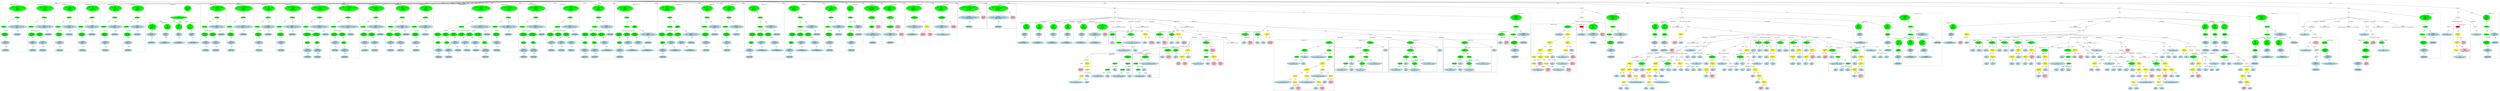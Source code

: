 strict graph "" {
	graph [bb="0,0,42059,1862.1"];
	node [label="\N"];
	subgraph cluster59 {
		graph [bb="16070,798.51,16515,1785.1",
			label="quicksortlibm.h:44:7",
			lheight=0.21,
			lp="16292,1773.6",
			lwidth=1.60,
			style=dashed
		];
		64	[fillcolor=lightblue,
			height=0.74639,
			label="IdentifierType
names: ['float']",
			pos="16153,833.38",
			style="filled,dashed",
			width=1.9053];
		63	[fillcolor=lightblue,
			height=1.041,
			label="TypeDecl
declname: None
quals: []",
			pos="16153,990.94",
			style="filled,dashed",
			width=2.082];
		63 -- 64	[label=type,
			lp="16165,906.75",
			pos="16153,953.07 16153,924.5 16153,885.63 16153,860.28"];
		62	[fillcolor=green,
			height=1.041,
			label="Typename
name: None
quals: []",
			pos="16141,1159.1",
			style="filled,dashed",
			width=1.6303];
		62 -- 63	[label=type,
			lp="16158,1096.1",
			pos="16144,1121.6 16146,1094 16148,1056.3 16150,1028.6"];
		61	[fillcolor=green,
			height=0.5,
			label=ParamList,
			pos="16125,1316.7",
			style="filled,dashed",
			width=1.3179];
		61 -- 62	[label="params[0]",
			lp="16162,1232.5",
			pos="16127,1298.4 16129,1274 16134,1228.7 16137,1196.6"];
		60	[fillcolor=green,
			height=0.5,
			label=FuncDecl,
			pos="16221,1506",
			style="filled,dashed",
			width=1.2457];
		60 -- 61	[label=args,
			lp="16194,1421.9",
			pos="16212,1488.1 16194,1452.4 16152,1370 16134,1334.4"];
		65	[fillcolor=lightblue,
			height=1.041,
			label="TypeDecl
declname: quicksort___ieee754_acosf
quals: []",
			pos="16349,1316.7",
			style="filled,dashed",
			width=4.3998];
		60 -- 65	[label=type,
			lp="16294,1421.9",
			pos="16232,1488.4 16253,1458.4 16296,1394.6 16324,1354"];
		66	[fillcolor=lightblue,
			height=0.74639,
			label="IdentifierType
names: ['float']",
			pos="16349,1159.1",
			style="filled,dashed",
			width=1.9053];
		65 -- 66	[label=type,
			lp="16361,1232.5",
			pos="16349,1278.8 16349,1250.2 16349,1211.4 16349,1186"];
		59	[fillcolor=green,
			height=1.6303,
			label="Decl
name: quicksort___ieee754_acosf
quals: []
storage: []
funcspec: []",
			pos="16221,1695.4",
			style="filled,dashed",
			width=3.9677];
		59 -- 60	[label=type,
			lp="16233,1611.2",
			pos="16221,1636.7 16221,1598 16221,1549.6 16221,1524.3"];
	}
	subgraph cluster782 {
		graph [bb="37717,798.51,37869,1406.4",
			label="quicksort.c:173:13",
			lheight=0.21,
			lp="37793,1394.9",
			lwidth=1.42,
			style=dashed
		];
		785	[fillcolor=lightblue,
			height=0.74639,
			label="IdentifierType
names: ['char']",
			pos="37793,833.38",
			style="filled,dashed",
			width=1.8856];
		784	[fillcolor=lightblue,
			height=1.041,
			label="TypeDecl
declname: pj
quals: []",
			pos="37790,990.94",
			style="filled,dashed",
			width=1.7088];
		784 -- 785	[label=type,
			lp="37804,906.75",
			pos="37791,953.07 37791,924.5 37792,885.63 37793,860.28"];
		783	[fillcolor=green,
			height=0.74639,
			label="PtrDecl
quals: []",
			pos="37786,1159.1",
			style="filled,dashed",
			width=1.2178];
		783 -- 784	[label=type,
			lp="37800,1096.1",
			pos="37787,1132.1 37787,1104.3 37788,1059.9 37789,1028.5"];
		782	[fillcolor=green,
			height=1.6303,
			label="Decl
name: pj
quals: []
storage: []
funcspec: []",
			pos="37784,1316.7",
			style="filled,dashed",
			width=1.591];
		782 -- 783	[label=type,
			lp="37798,1232.5",
			pos="37785,1257.7 37785,1233.2 37785,1205.8 37786,1186.3"];
	}
	subgraph cluster67 {
		graph [bb="16523,798.51,16968,1785.1",
			label="quicksortlibm.h:45:7",
			lheight=0.21,
			lp="16746,1773.6",
			lwidth=1.60,
			style=dashed
		];
		72	[fillcolor=lightblue,
			height=0.74639,
			label="IdentifierType
names: ['float']",
			pos="16606,833.38",
			style="filled,dashed",
			width=1.9053];
		71	[fillcolor=lightblue,
			height=1.041,
			label="TypeDecl
declname: None
quals: []",
			pos="16606,990.94",
			style="filled,dashed",
			width=2.082];
		71 -- 72	[label=type,
			lp="16618,906.75",
			pos="16606,953.07 16606,924.5 16606,885.63 16606,860.28"];
		70	[fillcolor=green,
			height=1.041,
			label="Typename
name: None
quals: []",
			pos="16590,1159.1",
			style="filled,dashed",
			width=1.6303];
		70 -- 71	[label=type,
			lp="16609,1096.1",
			pos="16594,1121.6 16596,1094 16600,1056.3 16602,1028.6"];
		69	[fillcolor=green,
			height=0.5,
			label=ParamList,
			pos="16578,1316.7",
			style="filled,dashed",
			width=1.3179];
		69 -- 70	[label="params[0]",
			lp="16613,1232.5",
			pos="16579,1298.4 16581,1274 16585,1228.7 16587,1196.6"];
		73	[fillcolor=green,
			height=1.041,
			label="Typename
name: None
quals: []",
			pos="16725,1159.1",
			style="filled,dashed",
			width=1.6303];
		69 -- 73	[label="params[1]",
			lp="16689,1232.5",
			pos="16593,1299.6 16617,1274.2 16664,1224.4 16695,1191.6"];
		74	[fillcolor=lightblue,
			height=1.041,
			label="TypeDecl
declname: None
quals: []",
			pos="16774,990.94",
			style="filled,dashed",
			width=2.082];
		73 -- 74	[label=type,
			lp="16758,1096.1",
			pos="16736,1122 16744,1094.3 16755,1056 16763,1028.2"];
		75	[fillcolor=lightblue,
			height=0.74639,
			label="IdentifierType
names: ['float']",
			pos="16774,833.38",
			style="filled,dashed",
			width=1.9053];
		74 -- 75	[label=type,
			lp="16786,906.75",
			pos="16774,953.07 16774,924.5 16774,885.63 16774,860.28"];
		68	[fillcolor=green,
			height=0.5,
			label=FuncDecl,
			pos="16673,1506",
			style="filled,dashed",
			width=1.2457];
		68 -- 69	[label=args,
			lp="16646,1421.9",
			pos="16664,1488.1 16646,1452.4 16605,1370 16587,1334.4"];
		76	[fillcolor=lightblue,
			height=1.041,
			label="TypeDecl
declname: quicksort___ieee754_powf
quals: []",
			pos="16802,1316.7",
			style="filled,dashed",
			width=4.3998];
		68 -- 76	[label=type,
			lp="16746,1421.9",
			pos="16684,1488.4 16705,1458.4 16749,1394.6 16777,1354"];
		77	[fillcolor=lightblue,
			height=0.74639,
			label="IdentifierType
names: ['float']",
			pos="16870,1159.1",
			style="filled,dashed",
			width=1.9053];
		76 -- 77	[label=type,
			lp="16853,1232.5",
			pos="16818,1279.2 16831,1250.5 16848,1211.1 16859,1185.7"];
		67	[fillcolor=green,
			height=1.6303,
			label="Decl
name: quicksort___ieee754_powf
quals: []
storage: []
funcspec: []",
			pos="16673,1695.4",
			style="filled,dashed",
			width=3.948];
		67 -- 68	[label=type,
			lp="16685,1611.2",
			pos="16673,1636.7 16673,1598 16673,1549.6 16673,1524.3"];
	}
	subgraph cluster808 {
		graph [bb="34489,259.91,34713,891.25",
			label="quicksort.c:181:7",
			lheight=0.21,
			lp="34601,879.75",
			lwidth=1.32
		];
		809	[fillcolor=lightblue,
			height=0.74639,
			label="ID
name: pi",
			pos="34543,697.03",
			style=filled,
			width=1.2767];
		808	[fillcolor=green,
			height=0.74639,
			label="Assignment
op: =",
			pos="34647,833.38",
			style=filled,
			width=1.6106];
		808 -- 809	[label=lvalue,
			lp="34622,770.4",
			pos="34628,807.74 34609,783.34 34580,746.24 34562,722.06"];
		810	[fillcolor=yellow,
			height=0.74639,
			label="BinaryOp
op: +",
			pos="34656,697.03",
			style=filled,
			width=1.3749];
		808 -- 810	[label=rvalue,
			lp="34669,770.4",
			pos="34649,806.47 34650,782.84 34653,748.07 34654,724.31"];
		811	[fillcolor=lightblue,
			height=0.74639,
			label="ID
name: a",
			pos="34546,560.68",
			style=filled,
			width=1.1785];
		810 -- 811	[label=left,
			lp="34620,634.05",
			pos="34636,672.01 34616,647.41 34585,609.41 34565,585.04"];
		812	[fillcolor=yellow,
			height=0.74639,
			label="BinaryOp
op: *",
			pos="34656,560.68",
			style=filled,
			width=1.3749];
		810 -- 812	[label=right,
			lp="34669,634.05",
			pos="34656,670.13 34656,646.49 34656,611.72 34656,587.97"];
		813	[fillcolor=yellow,
			height=0.74639,
			label="BinaryOp
op: >>",
			pos="34546,434.73",
			style=filled,
			width=1.3749];
		812 -- 813	[label=left,
			lp="34618,497.71",
			pos="34635,536.08 34615,514.02 34586,481.28 34567,459.25"];
		816	[fillcolor=lightblue,
			height=0.74639,
			label="ID
name: es",
			pos="34659,434.73",
			style=filled,
			width=1.2767];
		812 -- 816	[label=right,
			lp="34671,497.71",
			pos="34657,533.7 34657,512.54 34658,482.83 34658,461.68"];
		814	[fillcolor=lightblue,
			height=0.74639,
			label="ID
name: n",
			pos="34543,305.38",
			style=filled,
			width=1.1982];
		813 -- 814	[label=left,
			lp="34554,368.36",
			pos="34545,407.65 34545,385.68 34544,354.39 34544,332.43"];
		815	[fillcolor=pink,
			height=1.041,
			label="Constant
type: int
value: 1",
			pos="34650,305.38",
			style=filled,
			width=1.2767];
		813 -- 815	[label=right,
			lp="34618,368.36",
			pos="34566,409.78 34582,389.17 34607,359.32 34625,336.99"];
	}
	subgraph cluster51 {
		graph [bb="15683,798.51,16062,1785.1",
			label="quicksortlibm.h:43:7",
			lheight=0.21,
			lp="15872,1773.6",
			lwidth=1.60,
			style=dashed
		];
		56	[fillcolor=lightblue,
			height=0.74639,
			label="IdentifierType
names: ['float']",
			pos="15766,833.38",
			style="filled,dashed",
			width=1.9053];
		55	[fillcolor=lightblue,
			height=1.041,
			label="TypeDecl
declname: None
quals: []",
			pos="15766,990.94",
			style="filled,dashed",
			width=2.082];
		55 -- 56	[label=type,
			lp="15778,906.75",
			pos="15766,953.07 15766,924.5 15766,885.63 15766,860.28"];
		54	[fillcolor=green,
			height=1.041,
			label="Typename
name: None
quals: []",
			pos="15754,1159.1",
			style="filled,dashed",
			width=1.6303];
		54 -- 55	[label=type,
			lp="15771,1096.1",
			pos="15757,1121.6 15759,1094 15761,1056.3 15763,1028.6"];
		53	[fillcolor=green,
			height=0.5,
			label=ParamList,
			pos="15738,1316.7",
			style="filled,dashed",
			width=1.3179];
		53 -- 54	[label="params[0]",
			lp="15775,1232.5",
			pos="15740,1298.4 15742,1274 15747,1228.7 15750,1196.6"];
		52	[fillcolor=green,
			height=0.5,
			label=FuncDecl,
			pos="15801,1506",
			style="filled,dashed",
			width=1.2457];
		52 -- 53	[label=args,
			lp="15788,1421.9",
			pos="15795,1488.1 15783,1452.5 15756,1370.4 15744,1334.7"];
		57	[fillcolor=lightblue,
			height=1.041,
			label="TypeDecl
declname: quicksort___floorf
quals: []",
			pos="15929,1316.7",
			style="filled,dashed",
			width=3.4766];
		52 -- 57	[label=type,
			lp="15874,1421.9",
			pos="15812,1488.4 15833,1458.3 15877,1394.2 15904,1353.7"];
		58	[fillcolor=lightblue,
			height=0.74639,
			label="IdentifierType
names: ['float']",
			pos="15929,1159.1",
			style="filled,dashed",
			width=1.9053];
		57 -- 58	[label=type,
			lp="15941,1232.5",
			pos="15929,1278.8 15929,1250.2 15929,1211.4 15929,1186"];
		51	[fillcolor=green,
			height=1.6303,
			label="Decl
name: quicksort___floorf
quals: []
storage: []
funcspec: []",
			pos="15801,1695.4",
			style="filled,dashed",
			width=3.0445];
		51 -- 52	[label=type,
			lp="15813,1611.2",
			pos="15801,1636.7 15801,1598 15801,1549.6 15801,1524.3"];
	}
	subgraph cluster778 {
		graph [bb="37557,798.51,37709,1406.4",
			label="quicksort.c:173:8",
			lheight=0.21,
			lp="37633,1394.9",
			lwidth=1.32,
			style=dashed
		];
		781	[fillcolor=lightblue,
			height=0.74639,
			label="IdentifierType
names: ['char']",
			pos="37633,833.38",
			style="filled,dashed",
			width=1.8856];
		780	[fillcolor=lightblue,
			height=1.041,
			label="TypeDecl
declname: pi
quals: []",
			pos="37630,990.94",
			style="filled,dashed",
			width=1.7088];
		780 -- 781	[label=type,
			lp="37644,906.75",
			pos="37631,953.07 37631,924.5 37632,885.63 37633,860.28"];
		779	[fillcolor=green,
			height=0.74639,
			label="PtrDecl
quals: []",
			pos="37626,1159.1",
			style="filled,dashed",
			width=1.2178];
		779 -- 780	[label=type,
			lp="37640,1096.1",
			pos="37627,1132.1 37627,1104.3 37628,1059.9 37629,1028.5"];
		778	[fillcolor=green,
			height=1.6303,
			label="Decl
name: pi
quals: []
storage: []
funcspec: []",
			pos="37624,1316.7",
			style="filled,dashed",
			width=1.591];
		778 -- 779	[label=type,
			lp="37638,1232.5",
			pos="37625,1257.7 37625,1233.2 37625,1205.8 37626,1186.3"];
	}
	subgraph cluster833 {
		graph [bb="34259,798.51,34481,1048.8",
			label="quicksort.c:186:5",
			lheight=0.21,
			lp="34370,1037.3",
			lwidth=1.32
		];
		834	[fillcolor=lightblue,
			height=0.74639,
			label="ID
name: pj",
			pos="34313,833.38",
			style=filled,
			width=1.2767];
		833	[fillcolor=green,
			height=0.74639,
			label="Assignment
op: =",
			pos="34415,990.94",
			style=filled,
			width=1.6106];
		833 -- 834	[label=lvalue,
			lp="34381,906.75",
			pos="34399,964.94 34379,935.74 34348,887.75 34329,858.8"];
		835	[fillcolor=lightblue,
			height=0.74639,
			label="ID
name: pn",
			pos="34425,833.38",
			style=filled,
			width=1.3356];
		833 -- 835	[label=rvalue,
			lp="34438,906.75",
			pos="34417,963.9 34419,935.1 34421,888.97 34423,860.24"];
	}
	subgraph cluster16 {
		graph [bb="14110,798.51,14484,1785.1",
			label="quicksortlibm.h:39:7",
			lheight=0.21,
			lp="14297,1773.6",
			lwidth=1.60,
			style=dashed
		];
		21	[fillcolor=lightblue,
			height=0.74639,
			label="IdentifierType
names: ['float']",
			pos="14193,833.38",
			style="filled,dashed",
			width=1.9053];
		20	[fillcolor=lightblue,
			height=1.041,
			label="TypeDecl
declname: None
quals: []",
			pos="14193,990.94",
			style="filled,dashed",
			width=2.082];
		20 -- 21	[label=type,
			lp="14205,906.75",
			pos="14193,953.07 14193,924.5 14193,885.63 14193,860.28"];
		19	[fillcolor=green,
			height=1.041,
			label="Typename
name: None
quals: []",
			pos="14185,1159.1",
			style="filled,dashed",
			width=1.6303];
		19 -- 20	[label=type,
			lp="14201,1096.1",
			pos="14187,1121.6 14188,1094 14190,1056.3 14191,1028.6"];
		18	[fillcolor=green,
			height=0.5,
			label=ParamList,
			pos="14165,1316.7",
			style="filled,dashed",
			width=1.3179];
		18 -- 19	[label="params[0]",
			lp="14205,1232.5",
			pos="14167,1298.4 14170,1274 14176,1228.7 14180,1196.6"];
		17	[fillcolor=green,
			height=0.5,
			label=FuncDecl,
			pos="14225,1506",
			style="filled,dashed",
			width=1.2457];
		17 -- 18	[label=args,
			lp="14212,1421.9",
			pos="14220,1488.1 14208,1452.5 14182,1370.4 14170,1334.7"];
		22	[fillcolor=lightblue,
			height=1.041,
			label="TypeDecl
declname: quicksort___atanf
quals: []",
			pos="14353,1316.7",
			style="filled,dashed",
			width=3.4177];
		17 -- 22	[label=type,
			lp="14298,1421.9",
			pos="14236,1488.4 14257,1458.3 14301,1394.2 14328,1353.7"];
		23	[fillcolor=lightblue,
			height=0.74639,
			label="IdentifierType
names: ['float']",
			pos="14353,1159.1",
			style="filled,dashed",
			width=1.9053];
		22 -- 23	[label=type,
			lp="14365,1232.5",
			pos="14353,1278.8 14353,1250.2 14353,1211.4 14353,1186"];
		16	[fillcolor=green,
			height=1.6303,
			label="Decl
name: quicksort___atanf
quals: []
storage: []
funcspec: []",
			pos="14225,1695.4",
			style="filled,dashed",
			width=2.9856];
		16 -- 17	[label=type,
			lp="14237,1611.2",
			pos="14225,1636.7 14225,1598 14225,1549.6 14225,1524.3"];
	}
	subgraph cluster43 {
		graph [bb="15301,798.51,15675,1785.1",
			label="quicksortlibm.h:42:7",
			lheight=0.21,
			lp="15488,1773.6",
			lwidth=1.60,
			style=dashed
		];
		48	[fillcolor=lightblue,
			height=0.74639,
			label="IdentifierType
names: ['float']",
			pos="15384,833.38",
			style="filled,dashed",
			width=1.9053];
		47	[fillcolor=lightblue,
			height=1.041,
			label="TypeDecl
declname: None
quals: []",
			pos="15384,990.94",
			style="filled,dashed",
			width=2.082];
		47 -- 48	[label=type,
			lp="15396,906.75",
			pos="15384,953.07 15384,924.5 15384,885.63 15384,860.28"];
		46	[fillcolor=green,
			height=1.041,
			label="Typename
name: None
quals: []",
			pos="15376,1159.1",
			style="filled,dashed",
			width=1.6303];
		46 -- 47	[label=type,
			lp="15392,1096.1",
			pos="15378,1121.6 15379,1094 15381,1056.3 15382,1028.6"];
		45	[fillcolor=green,
			height=0.5,
			label=ParamList,
			pos="15356,1316.7",
			style="filled,dashed",
			width=1.3179];
		45 -- 46	[label="params[0]",
			lp="15396,1232.5",
			pos="15358,1298.4 15361,1274 15367,1228.7 15371,1196.6"];
		44	[fillcolor=green,
			height=0.5,
			label=FuncDecl,
			pos="15416,1506",
			style="filled,dashed",
			width=1.2457];
		44 -- 45	[label=args,
			lp="15404,1421.9",
			pos="15411,1488.1 15399,1452.5 15373,1370.4 15361,1334.7"];
		49	[fillcolor=lightblue,
			height=1.041,
			label="TypeDecl
declname: quicksort___fabsf
quals: []",
			pos="15544,1316.7",
			style="filled,dashed",
			width=3.4177];
		44 -- 49	[label=type,
			lp="15489,1421.9",
			pos="15427,1488.4 15448,1458.3 15492,1394.2 15519,1353.7"];
		50	[fillcolor=lightblue,
			height=0.74639,
			label="IdentifierType
names: ['float']",
			pos="15544,1159.1",
			style="filled,dashed",
			width=1.9053];
		49 -- 50	[label=type,
			lp="15556,1232.5",
			pos="15544,1278.8 15544,1250.2 15544,1211.4 15544,1186"];
		43	[fillcolor=green,
			height=1.6303,
			label="Decl
name: quicksort___fabsf
quals: []
storage: []
funcspec: []",
			pos="15416,1695.4",
			style="filled,dashed",
			width=2.9856];
		43 -- 44	[label=type,
			lp="15428,1611.2",
			pos="15416,1636.7 15416,1598 15416,1549.6 15416,1524.3"];
	}
	subgraph cluster869 {
		graph [bb="36385,399.86,36603,618.55",
			label="quicksort.c:197:9",
			lheight=0.21,
			lp="36494,607.05",
			lwidth=1.32
		];
		870	[fillcolor=lightblue,
			height=0.74639,
			label="ID
name: pj",
			pos="36439,434.73",
			style=filled,
			width=1.2767];
		869	[fillcolor=green,
			height=0.74639,
			label="Assignment
op: -=",
			pos="36537,560.68",
			style=filled,
			width=1.6106];
		869 -- 870	[label=lvalue,
			lp="36511,497.71",
			pos="36518,535.19 36500,513.18 36475,481.06 36458,459.33"];
		871	[fillcolor=lightblue,
			height=0.74639,
			label="ID
name: es",
			pos="36549,434.73",
			style=filled,
			width=1.2767];
		869 -- 871	[label=rvalue,
			lp="36561,497.71",
			pos="36540,533.7 36542,512.54 36544,482.83 36546,461.68"];
	}
	subgraph cluster826 {
		graph [bb="34022,525.81,34251,1048.8",
			label="quicksort.c:185:5",
			lheight=0.21,
			lp="34136,1037.3",
			lwidth=1.32
		];
		827	[fillcolor=lightblue,
			height=0.74639,
			label="ID
name: pn",
			pos="34078,833.38",
			style=filled,
			width=1.3356];
		826	[fillcolor=green,
			height=0.74639,
			label="Assignment
op: =",
			pos="34185,990.94",
			style=filled,
			width=1.6106];
		826 -- 827	[label=lvalue,
			lp="34149,906.75",
			pos="34168,964.94 34148,935.74 34115,887.75 34095,858.8"];
		828	[fillcolor=yellow,
			height=0.74639,
			label="BinaryOp
op: +",
			pos="34194,833.38",
			style=filled,
			width=1.3749];
		826 -- 828	[label=rvalue,
			lp="34208,906.75",
			pos="34187,963.9 34188,935.1 34191,888.97 34193,860.24"];
		829	[fillcolor=lightblue,
			height=0.74639,
			label="ID
name: a",
			pos="34084,697.03",
			style=filled,
			width=1.1785];
		828 -- 829	[label=left,
			lp="34158,770.4",
			pos="34174,808.36 34154,783.75 34123,745.75 34103,721.39"];
		830	[fillcolor=yellow,
			height=0.74639,
			label="BinaryOp
op: *",
			pos="34194,697.03",
			style=filled,
			width=1.3749];
		828 -- 830	[label=right,
			lp="34207,770.4",
			pos="34194,806.47 34194,782.84 34194,748.07 34194,724.31"];
		831	[fillcolor=lightblue,
			height=0.74639,
			label="ID
name: n",
			pos="34089,560.68",
			style=filled,
			width=1.1982];
		830 -- 831	[label=left,
			lp="34160,634.05",
			pos="34175,672.01 34156,647.41 34126,609.41 34107,585.04"];
		832	[fillcolor=lightblue,
			height=0.74639,
			label="ID
name: es",
			pos="34196,560.68",
			style=filled,
			width=1.2767];
		830 -- 832	[label=right,
			lp="34208,634.05",
			pos="34194,670.13 34195,646.49 34195,611.72 34196,587.97"];
	}
	subgraph cluster800 {
		graph [bb="34931,399.86,35310,891.25",
			label="quicksort.c:179:7",
			lheight=0.21,
			lp="35120,879.75",
			lwidth=1.32
		];
		801	[fillcolor=lightblue,
			height=0.74639,
			label="ID
name: pi",
			pos="34990,697.03",
			style=filled,
			width=1.2767];
		800	[fillcolor=green,
			height=0.74639,
			label="Assignment
op: =",
			pos="34998,833.38",
			style=filled,
			width=1.6106];
		800 -- 801	[label=lvalue,
			lp="35012,770.4",
			pos="34996,806.47 34995,782.84 34993,748.07 34992,724.31"];
		802	[fillcolor=green,
			height=0.5,
			label=FuncCall,
			pos="35097,697.03",
			style=filled,
			width=1.1916];
		800 -- 802	[label=rvalue,
			lp="35065,770.4",
			pos="35016,807.74 35036,780.62 35068,737.79 35085,714.47"];
		803	[fillcolor=lightblue,
			height=0.74639,
			label="ID
name: quicksort_pivot_vectors",
			pos="35070,560.68",
			style=filled,
			width=3.6337];
		802 -- 803	[label=name,
			lp="35102,634.05",
			pos="35094,679.01 35089,656 35081,614.72 35075,587.77"];
		804	[fillcolor=green,
			height=0.5,
			label=ExprList,
			pos="35260,560.68",
			style=filled,
			width=1.1555];
		802 -- 804	[label=args,
			lp="35210,634.05",
			pos="35121,681.9 35145,667.45 35182,643.64 35210,618.55 35224,606.17 35238,590.03 35247,578.1"];
		805	[fillcolor=lightblue,
			height=0.74639,
			label="ID
name: a",
			pos="35045,434.73",
			style=filled,
			width=1.1785];
		804 -- 805	[label="exprs[0]",
			lp="35168,497.71",
			pos="35246,543.52 35237,533.71 35224,521.84 35210,515.21 35184,502.76 35172,515.98 35145,505.21 35121,495.66 35118,486.97 35097,472.21 \
35089,466.73 35081,460.77 35073,455.28"];
		806	[fillcolor=lightblue,
			height=0.74639,
			label="ID
name: n",
			pos="35149,434.73",
			style=filled,
			width=1.1982];
		804 -- 806	[label="exprs[1]",
			lp="35231,497.71",
			pos="35244,543.71 35234,532.97 35220,518.42 35208,505.21 35194,490.04 35179,472.51 35168,458.86"];
		807	[fillcolor=lightblue,
			height=0.74639,
			label="ID
name: es",
			pos="35256,434.73",
			style=filled,
			width=1.2767];
		804 -- 807	[label="exprs[2]",
			lp="35282,497.71",
			pos="35259,542.45 35259,521.56 35258,486.15 35257,461.89"];
	}
	subgraph cluster35 {
		graph [bb="14924,798.51,15293,1785.1",
			label="quicksortlibm.h:41:7",
			lheight=0.21,
			lp="15108,1773.6",
			lwidth=1.60,
			style=dashed
		];
		40	[fillcolor=lightblue,
			height=0.74639,
			label="IdentifierType
names: ['float']",
			pos="15007,833.38",
			style="filled,dashed",
			width=1.9053];
		39	[fillcolor=lightblue,
			height=1.041,
			label="TypeDecl
declname: None
quals: []",
			pos="15007,990.94",
			style="filled,dashed",
			width=2.082];
		39 -- 40	[label=type,
			lp="15019,906.75",
			pos="15007,953.07 15007,924.5 15007,885.63 15007,860.28"];
		38	[fillcolor=green,
			height=1.041,
			label="Typename
name: None
quals: []",
			pos="14999,1159.1",
			style="filled,dashed",
			width=1.6303];
		38 -- 39	[label=type,
			lp="15015,1096.1",
			pos="15001,1121.6 15002,1094 15004,1056.3 15005,1028.6"];
		37	[fillcolor=green,
			height=0.5,
			label=ParamList,
			pos="14979,1316.7",
			style="filled,dashed",
			width=1.3179];
		37 -- 38	[label="params[0]",
			lp="15019,1232.5",
			pos="14981,1298.4 14984,1274 14990,1228.7 14994,1196.6"];
		36	[fillcolor=green,
			height=0.5,
			label=FuncDecl,
			pos="15036,1506",
			style="filled,dashed",
			width=1.2457];
		36 -- 37	[label=args,
			lp="15024,1421.9",
			pos="15031,1488.1 15020,1452.5 14995,1370.4 14984,1334.7"];
		41	[fillcolor=lightblue,
			height=1.041,
			label="TypeDecl
declname: quicksort___cosf
quals: []",
			pos="15165,1316.7",
			style="filled,dashed",
			width=3.3391];
		36 -- 41	[label=type,
			lp="15109,1421.9",
			pos="15047,1488.4 15068,1458.3 15112,1394.2 15140,1353.7"];
		42	[fillcolor=lightblue,
			height=0.74639,
			label="IdentifierType
names: ['float']",
			pos="15165,1159.1",
			style="filled,dashed",
			width=1.9053];
		41 -- 42	[label=type,
			lp="15177,1232.5",
			pos="15165,1278.8 15165,1250.2 15165,1211.4 15165,1186"];
		35	[fillcolor=green,
			height=1.6303,
			label="Decl
name: quicksort___cosf
quals: []
storage: []
funcspec: []",
			pos="15036,1695.4",
			style="filled,dashed",
			width=2.8874];
		35 -- 36	[label=type,
			lp="15048,1611.2",
			pos="15036,1636.7 15036,1598 15036,1549.6 15036,1524.3"];
	}
	subgraph cluster823 {
		graph [bb="33804,798.51,34014,1048.8",
			label="quicksort.c:184:5",
			lheight=0.21,
			lp="33909,1037.3",
			lwidth=1.32
		];
		824	[fillcolor=lightblue,
			height=0.74639,
			label="ID
name: pi",
			pos="33858,833.38",
			style=filled,
			width=1.2767];
		823	[fillcolor=green,
			height=0.74639,
			label="Assignment
op: =",
			pos="33948,990.94",
			style=filled,
			width=1.6106];
		823 -- 824	[label=lvalue,
			lp="33920,906.75",
			pos="33933,964.6 33916,935.41 33889,887.79 33872,858.94"];
		825	[fillcolor=lightblue,
			height=0.74639,
			label="ID
name: a",
			pos="33964,833.38",
			style=filled,
			width=1.1785];
		823 -- 825	[label=rvalue,
			lp="33974,906.75",
			pos="33951,963.9 33954,935.1 33958,888.97 33961,860.24"];
	}
	subgraph cluster512 {
		graph [bb="24022,8,25040,1048.8",
			label="quicksort.c:97:5",
			lheight=0.21,
			lp="24531,1037.3",
			lwidth=1.22
		];
		515	[fillcolor=lightblue,
			height=0.74639,
			label="ID
name: quicksort_vectors",
			pos="24136,560.68",
			style=filled,
			width=2.9463];
		514	[fillcolor=green,
			height=0.5,
			label=ArrayRef,
			pos="24136,697.03",
			style=filled,
			width=1.2277];
		514 -- 515	[label=name,
			lp="24152,634.05",
			pos="24136,679.01 24136,656 24136,614.72 24136,587.77"];
		516	[fillcolor=lightblue,
			height=0.74639,
			label="ID
name: i",
			pos="24301,560.68",
			style=filled,
			width=1.1392];
		514 -- 516	[label=subscript,
			lp="24264,634.05",
			pos="24153,680.24 24163,671.27 24176,660.15 24189,651.55 24215,634.09 24227,637.92 24251,618.55 24263,608.93 24275,596.09 24284,585.05"];
		513	[fillcolor=green,
			height=0.74639,
			label="StructRef
type: .",
			pos="24201,833.38",
			style=filled,
			width=1.3356];
		513 -- 514	[label=name,
			lp="24190,770.4",
			pos="24189,807.11 24176,780.2 24156,738.36 24144,715.09"];
		517	[fillcolor=lightblue,
			height=0.74639,
			label="ID
name: distance",
			pos="24267,697.03",
			style=filled,
			width=1.9249];
		513 -- 517	[label=field,
			lp="24246,770.4",
			pos="24213,807.11 24225,783.24 24243,747.62 24254,723.64"];
		512	[fillcolor=green,
			height=0.74639,
			label="Assignment
op: =",
			pos="24201,990.94",
			style=filled,
			width=1.6106];
		512 -- 513	[label=lvalue,
			lp="24218,906.75",
			pos="24201,963.9 24201,935.18 24201,889.25 24201,860.5"];
		518	[fillcolor=green,
			height=0.5,
			label=FuncCall,
			pos="24494,833.38",
			style=filled,
			width=1.1916];
		512 -- 518	[label=rvalue,
			lp="24383,906.75",
			pos="24238,970.23 24298,938.19 24416,875.57 24468,847.99"];
		519	[fillcolor=lightblue,
			height=0.74639,
			label="ID
name: quicksort___ieee754_sqrtf",
			pos="24494,697.03",
			style=filled,
			width=3.8891];
		518 -- 519	[label=name,
			lp="24510,770.4",
			pos="24494,815.36 24494,792.34 24494,751.07 24494,724.12"];
		520	[fillcolor=green,
			height=0.5,
			label=ExprList,
			pos="24694,697.03",
			style=filled,
			width=1.1555];
		518 -- 520	[label=args,
			lp="24644,770.4",
			pos="24524,820.54 24556,807.33 24606,783.94 24643,754.9 24658,743.2 24672,726.67 24682,714.44"];
		521	[fillcolor=yellow,
			height=0.74639,
			label="BinaryOp
op: +",
			pos="24694,560.68",
			style=filled,
			width=1.3749];
		520 -- 521	[label="exprs[0]",
			lp="24717,634.05",
			pos="24694,679.01 24694,656 24694,614.72 24694,587.77"];
		522	[fillcolor=yellow,
			height=0.74639,
			label="BinaryOp
op: +",
			pos="24576,434.73",
			style=filled,
			width=1.3749];
		521 -- 522	[label=left,
			lp="24652,497.71",
			pos="24672,536.37 24651,514.21 24619,481.07 24598,458.94"];
		533	[fillcolor=yellow,
			height=0.5,
			label=FuncCall,
			pos="24779,434.73",
			style=filled,
			width=1.1916];
		521 -- 533	[label=right,
			lp="24755,497.71",
			pos="24711,535.19 24728,510.64 24753,473.52 24768,452.25"];
		524	[fillcolor=lightblue,
			height=0.74639,
			label="ID
name: quicksort___ieee754_powf",
			pos="24172,179.43",
			style=filled,
			width=3.948];
		523	[fillcolor=yellow,
			height=0.5,
			label=FuncCall,
			pos="24374,305.38",
			style=filled,
			width=1.1916];
		523 -- 524	[label=name,
			lp="24302,242.41",
			pos="24351,290.16 24317,269.5 24254,230.85 24213,205.38"];
		525	[fillcolor=yellow,
			height=0.5,
			label=ExprList,
			pos="24374,179.43",
			style=filled,
			width=1.1555];
		523 -- 525	[label=args,
			lp="24386,242.41",
			pos="24374,287.15 24374,263.47 24374,221.12 24374,197.52"];
		526	[fillcolor=lightblue,
			height=0.74639,
			label="ID
name: x",
			pos="24321,53.477",
			style=filled,
			width=1.1982];
		525 -- 526	[label="exprs[0]",
			lp="24373,116.45",
			pos="24366,161.29 24362,150.58 24355,136.49 24350,123.95 24344,109.3 24337,92.833 24331,79.61"];
		527	[fillcolor=pink,
			height=1.041,
			label="Constant
type: int
value: 2",
			pos="24428,53.477",
			style=filled,
			width=1.2767];
		525 -- 527	[label="exprs[1]",
			lp="24428,116.45",
			pos="24381,161.45 24389,142.89 24403,112.64 24413,89.03"];
		522 -- 523	[label=left,
			lp="24492,368.36",
			pos="24544,413.83 24503,388.02 24433,343.6 24397,320.81"];
		528	[fillcolor=yellow,
			height=0.5,
			label=FuncCall,
			pos="24576,305.38",
			style=filled,
			width=1.1916];
		522 -- 528	[label=right,
			lp="24589,368.36",
			pos="24576,407.65 24576,382.47 24576,345.08 24576,323.48"];
		529	[fillcolor=lightblue,
			height=0.74639,
			label="ID
name: quicksort___ieee754_powf",
			pos="24576,179.43",
			style=filled,
			width=3.948];
		528 -- 529	[label=name,
			lp="24592,242.41",
			pos="24576,287.15 24576,266.26 24576,230.85 24576,206.59"];
		530	[fillcolor=yellow,
			height=0.5,
			label=ExprList,
			pos="24778,179.43",
			style=filled,
			width=1.1555];
		528 -- 530	[label=args,
			lp="24698,242.41",
			pos="24592,288.62 24602,279.43 24615,268.09 24628,259.91 24669,234.48 24685,240.55 24727,216.91 24738,210.68 24749,202.61 24759,195.64"];
		531	[fillcolor=lightblue,
			height=0.74639,
			label="ID
name: y",
			pos="24729,53.477",
			style=filled,
			width=1.1982];
		530 -- 531	[label="exprs[0]",
			lp="24772,116.45",
			pos="24768,161.69 24762,151.14 24754,137.06 24749,123.95 24743,109.88 24739,93.585 24735,80.317"];
		532	[fillcolor=pink,
			height=1.041,
			label="Constant
type: int
value: 2",
			pos="24836,53.477",
			style=filled,
			width=1.2767];
		530 -- 532	[label="exprs[1]",
			lp="24834,116.45",
			pos="24786,161.71 24795,143.08 24809,112.44 24820,88.673"];
		534	[fillcolor=lightblue,
			height=0.74639,
			label="ID
name: quicksort___ieee754_powf",
			pos="24779,305.38",
			style=filled,
			width=3.948];
		533 -- 534	[label=name,
			lp="24794,368.36",
			pos="24779,416.56 24779,394.97 24779,357.7 24779,332.55"];
		535	[fillcolor=yellow,
			height=0.5,
			label=ExprList,
			pos="24981,305.38",
			style=filled,
			width=1.1555];
		533 -- 535	[label=args,
			lp="24914,368.36",
			pos="24803,419.83 24834,402.48 24886,371.59 24930,342.86 24940,336.05 24952,328.07 24961,321.31"];
		536	[fillcolor=lightblue,
			height=0.74639,
			label="ID
name: z",
			pos="24880,179.43",
			style=filled,
			width=1.1785];
		535 -- 536	[label="exprs[0]",
			lp="24957,242.41",
			pos="24967,288.36 24957,277.6 24945,263.05 24934,249.91 24922,234.9 24908,217.68 24898,204.14"];
		537	[fillcolor=pink,
			height=1.041,
			label="Constant
type: int
value: 2",
			pos="24986,179.43",
			style=filled,
			width=1.2767];
		535 -- 537	[label="exprs[1]",
			lp="25007,242.41",
			pos="24982,287.15 24982,269.12 24984,240.28 24985,217.12"];
	}
	subgraph cluster853 {
		graph [bb="35932,399.86,36150,618.55",
			label="quicksort.c:192:9",
			lheight=0.21,
			lp="36041,607.05",
			lwidth=1.32
		];
		854	[fillcolor=lightblue,
			height=0.74639,
			label="ID
name: pi",
			pos="35986,434.73",
			style=filled,
			width=1.2767];
		853	[fillcolor=green,
			height=0.74639,
			label="Assignment
op: +=",
			pos="36084,560.68",
			style=filled,
			width=1.6106];
		853 -- 854	[label=lvalue,
			lp="36058,497.71",
			pos="36065,535.19 36047,513.18 36022,481.06 36005,459.33"];
		855	[fillcolor=lightblue,
			height=0.74639,
			label="ID
name: es",
			pos="36096,434.73",
			style=filled,
			width=1.2767];
		853 -- 855	[label=rvalue,
			lp="36108,497.71",
			pos="36087,533.7 36089,512.54 36091,482.83 36093,461.68"];
	}
	subgraph cluster786 {
		graph [bb="32976,798.51,33128,1406.4",
			label="quicksort.c:173:18",
			lheight=0.21,
			lp="33052,1394.9",
			lwidth=1.42,
			style=dashed
		];
		789	[fillcolor=lightblue,
			height=0.74639,
			label="IdentifierType
names: ['char']",
			pos="33052,833.38",
			style="filled,dashed",
			width=1.8856];
		788	[fillcolor=lightblue,
			height=1.041,
			label="TypeDecl
declname: pn
quals: []",
			pos="33053,990.94",
			style="filled,dashed",
			width=1.7678];
		788 -- 789	[label=type,
			lp="33065,906.75",
			pos="33053,953.07 33053,924.5 33052,885.63 33052,860.28"];
		787	[fillcolor=green,
			height=0.74639,
			label="PtrDecl
quals: []",
			pos="33057,1159.1",
			style="filled,dashed",
			width=1.2178];
		787 -- 788	[label=type,
			lp="33068,1096.1",
			pos="33056,1132.1 33056,1104.3 33055,1059.9 33054,1028.5"];
		786	[fillcolor=green,
			height=1.6303,
			label="Decl
name: pn
quals: []
storage: []
funcspec: []",
			pos="33062,1316.7",
			style="filled,dashed",
			width=1.591];
		786 -- 787	[label=type,
			lp="33072,1232.5",
			pos="33060,1257.7 33059,1233.2 33058,1205.8 33058,1186.3"];
	}
	subgraph cluster2 {
		graph [bb="13196,948.07,14102,1785.1",
			label="quicksort.h:4:8",
			lheight=0.21,
			lp="13649,1773.6",
			lwidth=1.14,
			style=dashed
		];
		subgraph cluster13 {
			graph [bb="13906,956.07,14094,1406.4",
				label="quicksort.h:6:10",
				lheight=0.21,
				lp="14000,1394.9",
				lwidth=1.24,
				style=dashed
			];
			15	[fillcolor=lightblue,
				height=0.74639,
				label="IdentifierType
names: ['double']",
				pos="14000,990.94",
				style="filled,dashed",
				width=2.1606];
			14	[fillcolor=lightblue,
				height=1.041,
				label="TypeDecl
declname: distance
quals: []",
				pos="14000,1159.1",
				style="filled,dashed",
				width=2.3767];
			14 -- 15	[label=type,
				lp="14012,1096.1",
				pos="14000,1121.2 14000,1089.9 14000,1045.6 14000,1017.9"];
			13	[fillcolor=green,
				height=1.6303,
				label="Decl
name: distance
quals: []
storage: []
funcspec: []",
				pos="13991,1316.7",
				style="filled,dashed",
				width=1.9249];
			13 -- 14	[label=type,
				lp="14009,1232.5",
				pos="13994,1257.7 13996,1237.4 13997,1215 13998,1196.9"];
		}
		subgraph cluster10 {
			graph [bb="13672,956.07,13898,1406.4",
				label="quicksort.h:5:22",
				lheight=0.21,
				lp="13785,1394.9",
				lwidth=1.24,
				style=dashed
			];
			12	[fillcolor=lightblue,
				height=0.74639,
				label="IdentifierType
names: ['unsigned', 'int']",
				pos="13785,990.94",
				style="filled,dashed",
				width=2.907];
			11	[fillcolor=lightblue,
				height=1.041,
				label="TypeDecl
declname: z
quals: []",
				pos="13762,1159.1",
				style="filled,dashed",
				width=1.6303];
			11 -- 12	[label=type,
				lp="13784,1096.1",
				pos="13767,1121.6 13771,1090.3 13778,1045.9 13781,1018"];
			10	[fillcolor=green,
				height=1.6303,
				label="Decl
name: z
quals: []
storage: []
funcspec: []",
				pos="13738,1316.7",
				style="filled,dashed",
				width=1.591];
			10 -- 11	[label=type,
				lp="13764,1232.5",
				pos="13747,1258.6 13750,1238 13753,1215.2 13756,1196.8"];
		}
		subgraph cluster7 {
			graph [bb="13438,956.07,13664,1406.4",
				label="quicksort.h:5:19",
				lheight=0.21,
				lp="13551,1394.9",
				lwidth=1.24,
				style=dashed
			];
			9	[fillcolor=lightblue,
				height=0.74639,
				label="IdentifierType
names: ['unsigned', 'int']",
				pos="13551,990.94",
				style="filled,dashed",
				width=2.907];
			8	[fillcolor=lightblue,
				height=1.041,
				label="TypeDecl
declname: y
quals: []",
				pos="13551,1159.1",
				style="filled,dashed",
				width=1.6303];
			8 -- 9	[label=type,
				lp="13563,1096.1",
				pos="13551,1121.2 13551,1089.9 13551,1045.6 13551,1017.9"];
			7	[fillcolor=green,
				height=1.6303,
				label="Decl
name: y
quals: []
storage: []
funcspec: []",
				pos="13551,1316.7",
				style="filled,dashed",
				width=1.591];
			7 -- 8	[label=type,
				lp="13563,1232.5",
				pos="13551,1257.7 13551,1237.4 13551,1215 13551,1196.9"];
		}
		subgraph cluster4 {
			graph [bb="13204,956.07,13430,1406.4",
				label="quicksort.h:5:16",
				lheight=0.21,
				lp="13317,1394.9",
				lwidth=1.24,
				style=dashed
			];
			6	[fillcolor=lightblue,
				height=0.74639,
				label="IdentifierType
names: ['unsigned', 'int']",
				pos="13317,990.94",
				style="filled,dashed",
				width=2.907];
			5	[fillcolor=lightblue,
				height=1.041,
				label="TypeDecl
declname: x
quals: []",
				pos="13335,1159.1",
				style="filled,dashed",
				width=1.6303];
			5 -- 6	[label=type,
				lp="13341,1096.1",
				pos="13331,1121.6 13328,1090.3 13323,1045.9 13320,1018"];
			4	[fillcolor=green,
				height=1.6303,
				label="Decl
name: x
quals: []
storage: []
funcspec: []",
				pos="13341,1316.7",
				style="filled,dashed",
				width=1.591];
			4 -- 5	[label=type,
				lp="13350,1232.5",
				pos="13339,1257.7 13338,1237.4 13337,1215 13336,1196.9"];
		}
		3	[fillcolor=green,
			height=0.74639,
			label="Struct
name: quicksort_3DVertexStruct",
			pos="13551,1506",
			style="filled,dashed",
			width=3.8302];
		3 -- 4	[label="decls[0]",
			lp="13482,1421.9",
			pos="13520,1479.6 13496,1459.9 13462,1431.9 13434,1406.4 13417,1390.9 13398,1373.3 13382,1357.9"];
		3 -- 7	[label="decls[1]",
			lp="13573,1421.9",
			pos="13551,1479 13551,1452.3 13551,1410.1 13551,1375.5"];
		3 -- 10	[label="decls[2]",
			lp="13682,1421.9",
			pos="13584,1479.9 13609,1460.9 13642,1433.5 13668,1406.4 13681,1393.4 13693,1378.3 13704,1364.3"];
		3 -- 13	[label="decls[3]",
			lp="13907,1421.9",
			pos="13659,1489.3 13732,1475.4 13827,1450.2 13902,1406.4 13920,1395.7 13937,1380.4 13952,1365.4"];
		2	[fillcolor=green,
			height=1.6303,
			label="Decl
name: None
quals: []
storage: []
funcspec: []",
			pos="13407,1695.4",
			style="filled,dashed",
			width=1.6303];
		2 -- 3	[label=type,
			lp="13487,1611.2",
			pos="13443,1648.1 13471,1611.7 13509,1562.3 13531,1532.7"];
	}
	subgraph cluster24 {
		graph [bb="14492,798.51,14916,1785.1",
			label="quicksortlibm.h:40:7",
			lheight=0.21,
			lp="14704,1773.6",
			lwidth=1.60,
			style=dashed
		];
		29	[fillcolor=lightblue,
			height=0.74639,
			label="IdentifierType
names: ['float']",
			pos="14575,833.38",
			style="filled,dashed",
			width=1.9053];
		28	[fillcolor=lightblue,
			height=1.041,
			label="TypeDecl
declname: None
quals: []",
			pos="14575,990.94",
			style="filled,dashed",
			width=2.082];
		28 -- 29	[label=type,
			lp="14587,906.75",
			pos="14575,953.07 14575,924.5 14575,885.63 14575,860.28"];
		27	[fillcolor=green,
			height=1.041,
			label="Typename
name: None
quals: []",
			pos="14559,1159.1",
			style="filled,dashed",
			width=1.6303];
		27 -- 28	[label=type,
			lp="14578,1096.1",
			pos="14563,1121.6 14565,1094 14569,1056.3 14571,1028.6"];
		26	[fillcolor=green,
			height=0.5,
			label=ParamList,
			pos="14560,1316.7",
			style="filled,dashed",
			width=1.3179];
		26 -- 27	[label="params[0]",
			lp="14588,1232.5",
			pos="14560,1298.4 14560,1274.1 14559,1229 14559,1196.9"];
		30	[fillcolor=green,
			height=1.041,
			label="Typename
name: None
quals: []",
			pos="14694,1159.1",
			style="filled,dashed",
			width=1.6303];
		26 -- 30	[label="params[1]",
			lp="14664,1232.5",
			pos="14574,1299.3 14596,1274 14638,1225 14666,1192.4"];
		31	[fillcolor=lightblue,
			height=1.041,
			label="TypeDecl
declname: None
quals: []",
			pos="14743,990.94",
			style="filled,dashed",
			width=2.082];
		30 -- 31	[label=type,
			lp="14727,1096.1",
			pos="14705,1122 14713,1094.3 14724,1056 14732,1028.2"];
		32	[fillcolor=lightblue,
			height=0.74639,
			label="IdentifierType
names: ['float']",
			pos="14743,833.38",
			style="filled,dashed",
			width=1.9053];
		31 -- 32	[label=type,
			lp="14755,906.75",
			pos="14743,953.07 14743,924.5 14743,885.63 14743,860.28"];
		25	[fillcolor=green,
			height=0.5,
			label=FuncDecl,
			pos="14626,1506",
			style="filled,dashed",
			width=1.2457];
		25 -- 26	[label=args,
			lp="14610,1421.9",
			pos="14620,1488.1 14607,1452.5 14579,1370.4 14566,1334.7"];
		33	[fillcolor=lightblue,
			height=1.041,
			label="TypeDecl
declname: quicksort___copysignf
quals: []",
			pos="14767,1316.7",
			style="filled,dashed",
			width=3.9284];
		25 -- 33	[label=type,
			lp="14705,1421.9",
			pos="14639,1488.4 14661,1458.3 14709,1394.2 14740,1353.7"];
		34	[fillcolor=lightblue,
			height=0.74639,
			label="IdentifierType
names: ['float']",
			pos="14839,1159.1",
			style="filled,dashed",
			width=1.9053];
		33 -- 34	[label=type,
			lp="14820,1232.5",
			pos="14784,1279.2 14797,1250.5 14815,1211.1 14827,1185.7"];
		24	[fillcolor=green,
			height=1.6303,
			label="Decl
name: quicksort___copysignf
quals: []
storage: []
funcspec: []",
			pos="14626,1695.4",
			style="filled,dashed",
			width=3.4963];
		24 -- 25	[label=type,
			lp="14638,1611.2",
			pos="14626,1636.7 14626,1598 14626,1549.6 14626,1524.3"];
	}
	subgraph cluster539 {
		graph [bb="26891,662.16,27254,1595.7",
			label="quicksort.c:104:5",
			lheight=0.21,
			lp="27072,1584.2",
			lwidth=1.32,
			style=dashed
		];
		544	[fillcolor=lightblue,
			height=0.74639,
			label="IdentifierType
names: ['void']",
			pos="26974,697.03",
			style="filled,dashed",
			width=1.9053];
		543	[fillcolor=lightblue,
			height=1.041,
			label="TypeDecl
declname: None
quals: []",
			pos="26974,833.38",
			style="filled,dashed",
			width=2.082];
		543 -- 544	[label=type,
			lp="26986,770.4",
			pos="26974,795.67 26974,772.98 26974,744.41 26974,724.05"];
		542	[fillcolor=green,
			height=1.041,
			label="Typename
name: None
quals: []",
			pos="26966,990.94",
			style="filled,dashed",
			width=1.6303];
		542 -- 543	[label=type,
			lp="26983,906.75",
			pos="26968,953.46 26969,928.59 26971,895.77 26972,870.89"];
		541	[fillcolor=green,
			height=0.5,
			label=ParamList,
			pos="26946,1159.1",
			style="filled,dashed",
			width=1.3179];
		541 -- 542	[label="params[0]",
			lp="26983,1096.1",
			pos="26948,1140.9 26951,1114.6 26957,1063.5 26962,1028.5"];
		540	[fillcolor=green,
			height=0.5,
			label=FuncDecl,
			pos="27000,1316.7",
			style="filled,dashed",
			width=1.2457];
		540 -- 541	[label=args,
			lp="26984,1232.5",
			pos="26994,1298.7 26984,1268.8 26962,1206.9 26952,1177"];
		545	[fillcolor=lightblue,
			height=1.041,
			label="TypeDecl
declname: quicksort_return
quals: []",
			pos="27129,1159.1",
			style="filled,dashed",
			width=3.2605];
		540 -- 545	[label=type,
			lp="27085,1232.5",
			pos="27014,1299.3 27034,1274.8 27073,1228 27100,1195.5"];
		546	[fillcolor=lightblue,
			height=0.74639,
			label="IdentifierType
names: ['int']",
			pos="27129,990.94",
			style="filled,dashed",
			width=1.8463];
		545 -- 546	[label=type,
			lp="27141,1096.1",
			pos="27129,1121.2 27129,1089.9 27129,1045.6 27129,1017.9"];
		539	[fillcolor=green,
			height=1.6303,
			label="Decl
name: quicksort_return
quals: []
storage: []
funcspec: []",
			pos="27000,1506",
			style="filled,dashed",
			width=2.8088];
		539 -- 540	[label=type,
			lp="27012,1421.9",
			pos="27000,1447.3 27000,1408.6 27000,1360.2 27000,1334.9"];
	}
	subgraph cluster548 {
		graph [bb="26571,956.07,26883,1406.4",
			label="quicksort.c:106:7",
			lheight=0.21,
			lp="26727,1394.9",
			lwidth=1.32
		];
		550	[fillcolor=lightblue,
			height=0.74639,
			label="IdentifierType
names: ['int']",
			pos="26672,990.94",
			style="filled,dashed",
			width=1.8463];
		549	[fillcolor=lightblue,
			height=1.041,
			label="TypeDecl
declname: checksum
quals: []",
			pos="26672,1159.1",
			style=filled,
			width=2.5731];
		549 -- 550	[label=type,
			lp="26684,1096.1",
			pos="26672,1121.2 26672,1089.9 26672,1045.6 26672,1017.9"];
		548	[fillcolor=green,
			height=1.6303,
			label="Decl
name: checksum
quals: []
storage: []
funcspec: []",
			pos="26672,1316.7",
			style=filled,
			width=2.141];
		548 -- 549	[label=type,
			lp="26684,1232.5",
			pos="26672,1257.7 26672,1237.4 26672,1215 26672,1196.9"];
		551	[fillcolor=pink,
			height=1.041,
			label="Constant
type: int
value: 0",
			pos="26829,1159.1",
			style=filled,
			width=1.2767];
		548 -- 551	[label=init,
			lp="26776,1232.5",
			pos="26720,1270.3 26737,1253.6 26756,1234.6 26774,1217 26783,1208 26793,1198.2 26801,1189.2"];
	}
	subgraph cluster552 {
		graph [bb="25615,389.25,26385,1374.5",
			label="quicksort.c:108:3",
			lheight=0.21,
			lp="26000,1363",
			lwidth=1.32
		];
		553	[fillcolor=lightblue,
			height=0.74639,
			label="ID
name: checksum",
			pos="26110,1159.1",
			style=filled,
			width=2.141];
		552	[fillcolor=green,
			height=0.74639,
			label="Assignment
op: +=",
			pos="26255,1316.7",
			style=filled,
			width=1.6106];
		552 -- 553	[label=lvalue,
			lp="26200,1232.5",
			pos="26233,1291.7 26206,1262.7 26160,1214.2 26133,1184.9"];
		554	[fillcolor=yellow,
			height=0.74639,
			label="BinaryOp
op: +",
			pos="26255,1159.1",
			style=filled,
			width=1.3749];
		552 -- 554	[label=rvalue,
			lp="26272,1232.5",
			pos="26255,1289.6 26255,1260.9 26255,1215 26255,1186.2"];
		555	[fillcolor=yellow,
			height=0.74639,
			label="BinaryOp
op: +",
			pos="25940,990.94",
			style=filled,
			width=1.3749];
		554 -- 555	[label=left,
			lp="26186,1096.1",
			pos="26228,1136.3 26219,1128.7 26207,1120.3 26196,1113.6 26123,1069.1 26030,1028.7 25979,1007.6"];
		572	[fillcolor=yellow,
			height=0.74639,
			label="StructRef
type: .",
			pos="26255,990.94",
			style=filled,
			width=1.3356];
		554 -- 572	[label=right,
			lp="26268,1096.1",
			pos="26255,1132.1 26255,1101 26255,1049.2 26255,1018"];
		556	[fillcolor=yellow,
			height=0.74639,
			label="BinaryOp
op: +",
			pos="25777,833.38",
			style=filled,
			width=1.3749];
		555 -- 556	[label=left,
			lp="25868,906.75",
			pos="25916,967.32 25885,937.82 25832,886.53 25801,857.02"];
		567	[fillcolor=yellow,
			height=0.74639,
			label="StructRef
type: .",
			pos="25940,833.38",
			style=filled,
			width=1.3356];
		555 -- 567	[label=right,
			lp="25953,906.75",
			pos="25940,963.9 25940,935.18 25940,889.25 25940,860.5"];
		573	[fillcolor=yellow,
			height=0.5,
			label=ArrayRef,
			pos="26206,833.38",
			style=filled,
			width=1.2277];
		572 -- 573	[label=name,
			lp="26246,906.75",
			pos="26247,964.25 26237,932.32 26220,878.71 26211,851.44"];
		576	[fillcolor=lightblue,
			height=0.74639,
			label="ID
name: z",
			pos="26311,833.38",
			style=filled,
			width=1.1785];
		572 -- 576	[label=field,
			lp="26300,906.75",
			pos="26264,964.25 26275,935.34 26291,888.66 26302,859.84"];
		559	[fillcolor=lightblue,
			height=0.74639,
			label="ID
name: quicksort_strings",
			pos="25727,434.73",
			style=filled,
			width=2.8874];
		558	[fillcolor=yellow,
			height=0.5,
			label=ArrayRef,
			pos="25667,560.68",
			style=filled,
			width=1.2277];
		558 -- 559	[label=name,
			lp="25716,497.71",
			pos="25675,542.97 25685,522.08 25703,486.13 25714,461.66"];
		560	[fillcolor=pink,
			height=1.041,
			label="Constant
type: int
value: 42",
			pos="25896,434.73",
			style=filled,
			width=1.316];
		558 -- 560	[label=subscript,
			lp="25812,497.71",
			pos="25683,543.62 25693,534.33 25706,522.98 25720,515.21 25769,487 25789,497.39 25840,472.21 25847,468.7 25854,464.48 25861,460.18"];
		557	[fillcolor=yellow,
			height=0.5,
			label=ArrayRef,
			pos="25667,697.03",
			style=filled,
			width=1.2277];
		557 -- 558	[label=name,
			lp="25682,634.05",
			pos="25667,679.01 25667,653.31 25667,604.85 25667,578.98"];
		561	[fillcolor=pink,
			height=1.041,
			label="Constant
type: int
value: 1",
			pos="25775,560.68",
			style=filled,
			width=1.2767];
		557 -- 561	[label=subscript,
			lp="25746,634.05",
			pos="25680,679.82 25697,658.26 25728,619.69 25750,592.5"];
		556 -- 557	[label=left,
			lp="25742,770.4",
			pos="25757,808.36 25735,781.19 25699,737.68 25680,714.24"];
		562	[fillcolor=yellow,
			height=0.74639,
			label="StructRef
type: .",
			pos="25777,697.03",
			style=filled,
			width=1.3356];
		556 -- 562	[label=right,
			lp="25790,770.4",
			pos="25777,806.47 25777,782.84 25777,748.07 25777,724.31"];
		563	[fillcolor=yellow,
			height=0.5,
			label=ArrayRef,
			pos="25883,560.68",
			style=filled,
			width=1.2277];
		562 -- 563	[label=name,
			lp="25846,634.05",
			pos="25796,672.01 25817,644.99 25851,601.82 25870,578.29"];
		566	[fillcolor=lightblue,
			height=0.74639,
			label="ID
name: x",
			pos="25988,560.68",
			style=filled,
			width=1.1982];
		562 -- 566	[label=field,
			lp="25934,634.05",
			pos="25802,673.85 25811,665.99 25823,657.61 25834,651.55 25847,644.77 25851,646.01 25865,641.55 25897,631.35 25908,636.5 25936,618.55 \
25950,609.87 25962,596.83 25971,585.43"];
		564	[fillcolor=lightblue,
			height=0.74639,
			label="ID
name: quicksort_vectors",
			pos="26067,434.73",
			style=filled,
			width=2.9463];
		563 -- 564	[label=name,
			lp="25986,497.71",
			pos="25901,543.74 25911,534.93 25924,524.02 25936,515.21 25964,494.83 25998,474.42 26024,459.38"];
		565	[fillcolor=pink,
			height=1.041,
			label="Constant
type: int
value: 42",
			pos="26238,434.73",
			style=filled,
			width=1.316];
		563 -- 565	[label=subscript,
			lp="26148,497.71",
			pos="25898,543.48 25907,533.65 25921,521.77 25936,515.21 25965,502.39 25975,510.33 26006,505.21 26085,492.24 26108,501.83 26182,472.21 \
26189,469.23 26197,465.2 26204,460.92"];
		568	[fillcolor=yellow,
			height=0.5,
			label=ArrayRef,
			pos="25887,697.03",
			style=filled,
			width=1.2277];
		567 -- 568	[label=name,
			lp="25934,770.4",
			pos="25930,806.79 25919,779.84 25903,738.17 25894,715.01"];
		571	[fillcolor=lightblue,
			height=0.74639,
			label="ID
name: y",
			pos="25992,697.03",
			style=filled,
			width=1.1982];
		567 -- 571	[label=field,
			lp="25978,770.4",
			pos="25950,806.79 25959,782.89 25973,747.4 25982,723.52"];
		569	[fillcolor=lightblue,
			height=0.74639,
			label="ID
name: quicksort_vectors",
			pos="26155,560.68",
			style=filled,
			width=2.9463];
		568 -- 569	[label=name,
			lp="26032,634.05",
			pos="25903,679.84 25913,670.51 25926,659.16 25940,651.55 25981,628.77 25997,636.3 26040,618.55 26064,608.71 26090,596.05 26111,585.17"];
		570	[fillcolor=pink,
			height=1.041,
			label="Constant
type: int
value: 42",
			pos="26326,560.68",
			style=filled,
			width=1.316];
		568 -- 570	[label=subscript,
			lp="26274,634.05",
			pos="25902,679.56 25911,669.62 25925,657.73 25940,651.55 25963,641.97 26027,643.98 26052,641.55 26149,632.11 26182,660.85 26270,618.55 \
26282,612.66 26293,602.94 26302,593.19"];
		574	[fillcolor=lightblue,
			height=0.74639,
			label="ID
name: quicksort_vectors",
			pos="26159,697.03",
			style=filled,
			width=2.9463];
		573 -- 574	[label=name,
			lp="26202,770.4",
			pos="26200,815.36 26192,792.34 26178,751.07 26168,724.12"];
		575	[fillcolor=pink,
			height=1.041,
			label="Constant
type: int
value: 42",
			pos="26330,697.03",
			style=filled,
			width=1.316];
		573 -- 575	[label=subscript,
			lp="26292,770.4",
			pos="26221,816.17 26241,794.33 26277,755.04 26303,727.8"];
	}
	subgraph cluster577 {
		graph [bb="26393,1124.2,26563,1365.7",
			label="quicksort.c:113:3",
			lheight=0.21,
			lp="26478,1354.2",
			lwidth=1.32
		];
		578	[fillcolor=lightblue,
			height=0.74639,
			label="ID
name: checksum",
			pos="26478,1159.1",
			style=filled,
			width=2.141];
		577	[fillcolor=red,
			height=0.5,
			label=Return,
			pos="26478,1316.7",
			style=filled,
			width=0.95686];
		577 -- 578	[label=expr,
			lp="26490,1232.5",
			pos="26478,1298.4 26478,1271.2 26478,1218.1 26478,1186.2"];
	}
	subgraph cluster580 {
		graph [bb="32158,517.81,32968,1595.7",
			label="quicksort.c:121:6",
			lheight=0.21,
			lp="32563,1584.2",
			lwidth=1.32,
			style=dashed
		];
		subgraph cluster583 {
			graph [bb="32166,525.81,32318,1080.6",
				label="quicksort.c:121:26",
				lheight=0.21,
				lp="32242,1069.1",
				lwidth=1.42,
				style=dashed
			];
			586	[fillcolor=lightblue,
				height=0.74639,
				label="IdentifierType
names: ['char']",
				pos="32242,560.68",
				style="filled,dashed",
				width=1.8856];
			585	[fillcolor=lightblue,
				height=1.041,
				label="TypeDecl
declname: a
quals: []",
				pos="32244,697.03",
				style="filled,dashed",
				width=1.6303];
			585 -- 586	[label=type,
				lp="32256,634.05",
				pos="32243,659.32 32243,636.63 32243,608.07 32242,587.71"];
			584	[fillcolor=green,
				height=0.74639,
				label="PtrDecl
quals: []",
				pos="32248,833.38",
				style="filled,dashed",
				width=1.2178];
			584 -- 585	[label=type,
				lp="32259,770.4",
				pos="32247,806.47 32247,786.04 32246,757.28 32245,734.52"];
			583	[fillcolor=green,
				height=1.6303,
				label="Decl
name: a
quals: []
storage: []
funcspec: []",
				pos="32253,990.94",
				style="filled,dashed",
				width=1.591];
			583 -- 584	[label=type,
				lp="32263,906.75",
				pos="32251,932.01 32250,907.48 32249,880.12 32249,860.62"];
		}
		subgraph cluster587 {
			graph [bb="32326,662.16,32566,1080.6",
				label="quicksort.c:121:44",
				lheight=0.21,
				lp="32446,1069.1",
				lwidth=1.42,
				style=dashed
			];
			589	[fillcolor=lightblue,
				height=0.74639,
				label="IdentifierType
names: ['unsigned', 'long']",
				pos="32446,697.03",
				style="filled,dashed",
				width=3.1034];
			588	[fillcolor=lightblue,
				height=1.041,
				label="TypeDecl
declname: n
quals: []",
				pos="32446,833.38",
				style="filled,dashed",
				width=1.6303];
			588 -- 589	[label=type,
				lp="32458,770.4",
				pos="32446,795.67 32446,772.98 32446,744.41 32446,724.05"];
			587	[fillcolor=green,
				height=1.6303,
				label="Decl
name: n
quals: []
storage: []
funcspec: []",
				pos="32446,990.94",
				style="filled,dashed",
				width=1.591];
			587 -- 588	[label=type,
				lp="32458,906.75",
				pos="32446,932.01 32446,911.63 32446,889.29 32446,871.13"];
		}
		subgraph cluster590 {
			graph [bb="32574,662.16,32814,1080.6",
				label="quicksort.c:121:61",
				lheight=0.21,
				lp="32694,1069.1",
				lwidth=1.42,
				style=dashed
			];
			592	[fillcolor=lightblue,
				height=0.74639,
				label="IdentifierType
names: ['unsigned', 'long']",
				pos="32694,697.03",
				style="filled,dashed",
				width=3.1034];
			591	[fillcolor=lightblue,
				height=1.041,
				label="TypeDecl
declname: es
quals: []",
				pos="32669,833.38",
				style="filled,dashed",
				width=1.7285];
			591 -- 592	[label=type,
				lp="32694,770.4",
				pos="32676,796.02 32680,773.33 32685,744.65 32689,724.19"];
			590	[fillcolor=green,
				height=1.6303,
				label="Decl
name: es
quals: []
storage: []
funcspec: []",
				pos="32641,990.94",
				style="filled,dashed",
				width=1.591];
			590 -- 591	[label=type,
				lp="32669,906.75",
				pos="32651,932.9 32655,912.26 32659,889.52 32662,871.09"];
		}
		582	[fillcolor=green,
			height=0.5,
			label=ParamList,
			pos="32446,1159.1",
			style="filled,dashed",
			width=1.3179];
		582 -- 583	[label="params[0]",
			lp="32379,1096.1",
			pos="32418,1144.4 32392,1130.6 32352,1107.4 32322,1080.6 32309,1068.6 32296,1053.8 32285,1039.7"];
		582 -- 587	[label="params[1]",
			lp="32474,1096.1",
			pos="32446,1140.9 32446,1119.6 32446,1081.9 32446,1049.8"];
		582 -- 590	[label="params[2]",
			lp="32586,1096.1",
			pos="32474,1144.3 32500,1130.4 32540,1107.2 32570,1080.6 32584,1068.4 32597,1053.4 32608,1039.2"];
		581	[fillcolor=green,
			height=0.5,
			label=FuncDecl,
			pos="32446,1316.7",
			style="filled,dashed",
			width=1.2457];
		581 -- 582	[label=args,
			lp="32458,1232.5",
			pos="32446,1298.4 32446,1268.5 32446,1207.4 32446,1177.4"];
		593	[fillcolor=lightblue,
			height=1.041,
			label="TypeDecl
declname: quicksort_str
quals: []",
			pos="32641,1159.1",
			style="filled,dashed",
			width=2.8874];
		581 -- 593	[label=type,
			lp="32568,1232.5",
			pos="32465,1300.2 32496,1275.4 32558,1226.4 32599,1193.4"];
		594	[fillcolor=lightblue,
			height=0.74639,
			label="IdentifierType
names: ['void']",
			pos="32891,990.94",
			style="filled,dashed",
			width=1.9053];
		593 -- 594	[label=type,
			lp="32818,1096.1",
			pos="32718,1133.6 32750,1120.9 32788,1103.3 32818,1080.6 32841,1063.1 32862,1036.7 32875,1017.3"];
		580	[fillcolor=green,
			height=1.6303,
			label="Decl
name: quicksort_str
quals: []
storage: []
funcspec: []",
			pos="32350,1506",
			style="filled,dashed",
			width=2.4552];
		580 -- 581	[label=type,
			lp="32408,1421.9",
			pos="32378,1450.3 32398,1411 32424,1360.5 32437,1334.7"];
	}
	subgraph cluster596 {
		graph [bb="28441,956.07,28681,1406.4",
			label="quicksort.c:123:17",
			lheight=0.21,
			lp="28561,1394.9",
			lwidth=1.42,
			style=dashed
		];
		598	[fillcolor=lightblue,
			height=0.74639,
			label="IdentifierType
names: ['unsigned', 'long']",
			pos="28561,990.94",
			style="filled,dashed",
			width=3.1034];
		597	[fillcolor=lightblue,
			height=1.041,
			label="TypeDecl
declname: j
quals: []",
			pos="28582,1159.1",
			style="filled,dashed",
			width=1.5713];
		597 -- 598	[label=type,
			lp="28587,1096.1",
			pos="28577,1121.6 28573,1090.3 28568,1045.9 28564,1018"];
		596	[fillcolor=green,
			height=1.6303,
			label="Decl
name: j
quals: []
storage: []
funcspec: []",
			pos="28612,1316.7",
			style="filled,dashed",
			width=1.591];
		596 -- 597	[label=type,
			lp="28609,1232.5",
			pos="28601,1258.6 28597,1237.8 28593,1214.9 28589,1196.4"];
	}
	subgraph cluster176 {
		graph [bb="4198,798.51,4653,1785.1",
			label="quicksortlibm.h:55:7",
			lheight=0.21,
			lp="4425.5,1773.6",
			lwidth=1.60,
			style=dashed
		];
		181	[fillcolor=lightblue,
			height=0.74639,
			label="IdentifierType
names: ['float']",
			pos="4281,833.38",
			style="filled,dashed",
			width=1.9053];
		180	[fillcolor=lightblue,
			height=1.041,
			label="TypeDecl
declname: None
quals: []",
			pos="4281,990.94",
			style="filled,dashed",
			width=2.082];
		180 -- 181	[label=type,
			lp="4293,906.75",
			pos="4281,953.07 4281,924.5 4281,885.63 4281,860.28"];
		179	[fillcolor=green,
			height=1.041,
			label="Typename
name: None
quals: []",
			pos="4269,1159.1",
			style="filled,dashed",
			width=1.6303];
		179 -- 180	[label=type,
			lp="4286,1096.1",
			pos="4271.6,1121.6 4273.6,1094 4276.4,1056.3 4278.4,1028.6"];
		178	[fillcolor=green,
			height=0.5,
			label=ParamList,
			pos="4253,1316.7",
			style="filled,dashed",
			width=1.3179];
		178 -- 179	[label="params[0]",
			lp="4290,1232.5",
			pos="4254.8,1298.4 4257.3,1274 4261.9,1228.7 4265.2,1196.6"];
		177	[fillcolor=green,
			height=0.5,
			label=FuncDecl,
			pos="4482,1506",
			style="filled,dashed",
			width=1.2457];
		177 -- 178	[label=args,
			lp="4346.5,1421.9",
			pos="4451.2,1492.8 4414.3,1477 4352.4,1446.7 4310,1406.4 4287.8,1385.3 4270.3,1354 4260.8,1334.7"];
		182	[fillcolor=lightblue,
			height=1.041,
			label="TypeDecl
declname: quicksort___ieee754_log10f
quals: []",
			pos="4482,1316.7",
			style="filled,dashed",
			width=4.5373];
		177 -- 182	[label=type,
			lp="4494,1421.9",
			pos="4482,1487.8 4482,1457.6 4482,1394.7 4482,1354.4"];
		183	[fillcolor=lightblue,
			height=0.74639,
			label="IdentifierType
names: ['float']",
			pos="4482,1159.1",
			style="filled,dashed",
			width=1.9053];
		182 -- 183	[label=type,
			lp="4494,1232.5",
			pos="4482,1278.8 4482,1250.2 4482,1211.4 4482,1186"];
		176	[fillcolor=green,
			height=1.6303,
			label="Decl
name: quicksort___ieee754_log10f
quals: []
storage: []
funcspec: []",
			pos="4490,1695.4",
			style="filled,dashed",
			width=4.1051];
		176 -- 177	[label=type,
			lp="4499,1611.2",
			pos="4487.5,1636.7 4485.9,1598 4483.8,1549.6 4482.7,1524.3"];
	}
	subgraph cluster184 {
		graph [bb="4661,798.51,5026,1785.1",
			label="quicksortlibm.h:56:7",
			lheight=0.21,
			lp="4843.5,1773.6",
			lwidth=1.60,
			style=dashed
		];
		189	[fillcolor=lightblue,
			height=0.74639,
			label="IdentifierType
names: ['float']",
			pos="4744,833.38",
			style="filled,dashed",
			width=1.9053];
		188	[fillcolor=lightblue,
			height=1.041,
			label="TypeDecl
declname: None
quals: []",
			pos="4744,990.94",
			style="filled,dashed",
			width=2.082];
		188 -- 189	[label=type,
			lp="4756,906.75",
			pos="4744,953.07 4744,924.5 4744,885.63 4744,860.28"];
		187	[fillcolor=green,
			height=1.041,
			label="Typename
name: None
quals: []",
			pos="4732,1159.1",
			style="filled,dashed",
			width=1.6303];
		187 -- 188	[label=type,
			lp="4749,1096.1",
			pos="4734.6,1121.6 4736.6,1094 4739.4,1056.3 4741.4,1028.6"];
		186	[fillcolor=green,
			height=0.5,
			label=ParamList,
			pos="4716,1316.7",
			style="filled,dashed",
			width=1.3179];
		186 -- 187	[label="params[0]",
			lp="4753,1232.5",
			pos="4717.8,1298.4 4720.3,1274 4724.9,1228.7 4728.2,1196.6"];
		185	[fillcolor=green,
			height=0.5,
			label=FuncDecl,
			pos="4900,1506",
			style="filled,dashed",
			width=1.2457];
		185 -- 186	[label=args,
			lp="4806.5,1421.9",
			pos="4876.5,1490.3 4849.5,1472.7 4804.7,1441 4773,1406.4 4752.5,1383.9 4734.6,1353.3 4724.6,1334.5"];
		190	[fillcolor=lightblue,
			height=1.041,
			label="TypeDecl
declname: quicksort___sinf
quals: []",
			pos="4900,1316.7",
			style="filled,dashed",
			width=3.2802];
		185 -- 190	[label=type,
			lp="4912,1421.9",
			pos="4900,1487.8 4900,1457.6 4900,1394.7 4900,1354.4"];
		191	[fillcolor=lightblue,
			height=0.74639,
			label="IdentifierType
names: ['float']",
			pos="4900,1159.1",
			style="filled,dashed",
			width=1.9053];
		190 -- 191	[label=type,
			lp="4912,1232.5",
			pos="4900,1278.8 4900,1250.2 4900,1211.4 4900,1186"];
		184	[fillcolor=green,
			height=1.6303,
			label="Decl
name: quicksort___sinf
quals: []
storage: []
funcspec: []",
			pos="4908,1695.4",
			style="filled,dashed",
			width=2.8481];
		184 -- 185	[label=type,
			lp="4917,1611.2",
			pos="4905.5,1636.7 4903.9,1598 4901.8,1549.6 4900.7,1524.3"];
	}
	subgraph cluster168 {
		graph [bb="3753,798.51,4190,1785.1",
			label="quicksortlibm.h:54:7",
			lheight=0.21,
			lp="3971.5,1773.6",
			lwidth=1.60,
			style=dashed
		];
		173	[fillcolor=lightblue,
			height=0.74639,
			label="IdentifierType
names: ['float']",
			pos="3836,833.38",
			style="filled,dashed",
			width=1.9053];
		172	[fillcolor=lightblue,
			height=1.041,
			label="TypeDecl
declname: None
quals: []",
			pos="3836,990.94",
			style="filled,dashed",
			width=2.082];
		172 -- 173	[label=type,
			lp="3848,906.75",
			pos="3836,953.07 3836,924.5 3836,885.63 3836,860.28"];
		171	[fillcolor=green,
			height=1.041,
			label="Typename
name: None
quals: []",
			pos="3828,1159.1",
			style="filled,dashed",
			width=1.6303];
		171 -- 172	[label=type,
			lp="3844,1096.1",
			pos="3829.8,1121.6 3831.1,1094 3832.9,1056.3 3834.2,1028.6"];
		170	[fillcolor=green,
			height=0.5,
			label=ParamList,
			pos="3808,1316.7",
			style="filled,dashed",
			width=1.3179];
		170 -- 171	[label="params[0]",
			lp="3848,1232.5",
			pos="3810.2,1298.4 3813.4,1274 3819.2,1228.7 3823.3,1196.6"];
		169	[fillcolor=green,
			height=0.5,
			label=FuncDecl,
			pos="4028,1506",
			style="filled,dashed",
			width=1.2457];
		169 -- 170	[label=args,
			lp="3900.5,1421.9",
			pos="3998.5,1492.3 3963.6,1476.1 3905.2,1445.5 3865,1406.4 3843.1,1385 3825.5,1353.8 3815.9,1334.6"];
		174	[fillcolor=lightblue,
			height=1.041,
			label="TypeDecl
declname: quicksort___ieee754_logf
quals: []",
			pos="4028,1316.7",
			style="filled,dashed",
			width=4.2819];
		169 -- 174	[label=type,
			lp="4040,1421.9",
			pos="4028,1487.8 4028,1457.6 4028,1394.7 4028,1354.4"];
		175	[fillcolor=lightblue,
			height=0.74639,
			label="IdentifierType
names: ['float']",
			pos="4028,1159.1",
			style="filled,dashed",
			width=1.9053];
		174 -- 175	[label=type,
			lp="4040,1232.5",
			pos="4028,1278.8 4028,1250.2 4028,1211.4 4028,1186"];
		168	[fillcolor=green,
			height=1.6303,
			label="Decl
name: quicksort___ieee754_logf
quals: []
storage: []
funcspec: []",
			pos="4036,1695.4",
			style="filled,dashed",
			width=3.8302];
		168 -- 169	[label=type,
			lp="4045,1611.2",
			pos="4033.5,1636.7 4031.9,1598 4029.8,1549.6 4028.7,1524.3"];
	}
	subgraph cluster205 {
		graph [bb="5495,662.16,5948,1785.1",
			label="quicksortstdlib.h:29:5",
			lheight=0.21,
			lp="5721.5,1773.6",
			lwidth=1.65,
			style=dashed
		];
		211	[fillcolor=lightblue,
			height=0.74639,
			label="IdentifierType
names: ['char']",
			pos="5578,697.03",
			style="filled,dashed",
			width=1.8856];
		210	[fillcolor=lightblue,
			height=1.041,
			label="TypeDecl
declname: None
quals: ['const']",
			pos="5578,833.38",
			style="filled,dashed",
			width=2.082];
		210 -- 211	[label=type,
			lp="5590,770.4",
			pos="5578,795.67 5578,772.98 5578,744.41 5578,724.05"];
		209	[fillcolor=green,
			height=0.74639,
			label="PtrDecl
quals: []",
			pos="5572,990.94",
			style="filled,dashed",
			width=1.2178];
		209 -- 210	[label=type,
			lp="5588,906.75",
			pos="5573,963.9 5574,938.47 5575.5,899.54 5576.6,870.99"];
		208	[fillcolor=green,
			height=1.041,
			label="Typename
name: None
quals: ['const']",
			pos="5570,1159.1",
			style="filled,dashed",
			width=1.866];
		208 -- 209	[label=type,
			lp="5583,1096.1",
			pos="5570.4,1121.2 5570.8,1089.9 5571.4,1045.6 5571.7,1017.9"];
		207	[fillcolor=green,
			height=0.5,
			label=ParamList,
			pos="5553,1316.7",
			style="filled,dashed",
			width=1.3179];
		207 -- 208	[label="params[0]",
			lp="5591,1232.5",
			pos="5554.9,1298.4 5557.6,1274 5562.5,1228.7 5566,1196.6"];
		212	[fillcolor=green,
			height=1.041,
			label="Typename
name: None
quals: ['const']",
			pos="5722,1159.1",
			style="filled,dashed",
			width=1.866];
		207 -- 212	[label="params[1]",
			lp="5671,1232.5",
			pos="5568.1,1299.4 5579.2,1287.6 5594.7,1271.5 5609,1258 5633.7,1234.6 5662.7,1209.5 5685.2,1190.6"];
		213	[fillcolor=green,
			height=0.74639,
			label="PtrDecl
quals: []",
			pos="5737,990.94",
			style="filled,dashed",
			width=1.2178];
		212 -- 213	[label=type,
			lp="5741,1096.1",
			pos="5725.3,1121.6 5728.1,1090.3 5732.1,1045.9 5734.6,1018"];
		214	[fillcolor=lightblue,
			height=1.041,
			label="TypeDecl
declname: None
quals: ['const']",
			pos="5746,833.38",
			style="filled,dashed",
			width=2.082];
		213 -- 214	[label=type,
			lp="5755,906.75",
			pos="5738.5,963.9 5740,938.47 5742.2,899.54 5743.9,870.99"];
		215	[fillcolor=lightblue,
			height=0.74639,
			label="IdentifierType
names: ['char']",
			pos="5746,697.03",
			style="filled,dashed",
			width=1.8856];
		214 -- 215	[label=type,
			lp="5758,770.4",
			pos="5746,795.67 5746,772.98 5746,744.41 5746,724.05"];
		206	[fillcolor=green,
			height=0.5,
			label=FuncDecl,
			pos="5779,1506",
			style="filled,dashed",
			width=1.2457];
		206 -- 207	[label=args,
			lp="5645.5,1421.9",
			pos="5748.5,1492.7 5712,1476.9 5650.8,1446.6 5609,1406.4 5587.1,1385.3 5569.9,1353.9 5560.7,1334.7"];
		216	[fillcolor=lightblue,
			height=1.041,
			label="TypeDecl
declname: quicksort_compare_vectors
quals: []",
			pos="5779,1316.7",
			style="filled,dashed",
			width=4.4587];
		206 -- 216	[label=type,
			lp="5791,1421.9",
			pos="5779,1487.8 5779,1457.6 5779,1394.7 5779,1354.4"];
		217	[fillcolor=lightblue,
			height=0.74639,
			label="IdentifierType
names: ['int']",
			pos="5874,1159.1",
			style="filled,dashed",
			width=1.8463];
		216 -- 217	[label=type,
			lp="5845,1232.5",
			pos="5801.3,1279.2 5818.8,1250.5 5842.8,1211.1 5858.4,1185.7"];
		205	[fillcolor=green,
			height=1.6303,
			label="Decl
name: quicksort_compare_vectors
quals: []
storage: []
funcspec: []",
			pos="5788,1695.4",
			style="filled,dashed",
			width=4.0069];
		205 -- 206	[label=type,
			lp="5797,1611.2",
			pos="5785.2,1636.7 5783.4,1598 5781,1549.6 5779.8,1524.3"];
	}
	subgraph cluster78 {
		graph [bb="8,662.16,494,1785.1",
			label="quicksortlibm.h:46:5",
			lheight=0.21,
			lp="251,1773.6",
			lwidth=1.60,
			style=dashed
		];
		83	[fillcolor=lightblue,
			height=0.74639,
			label="IdentifierType
names: ['float']",
			pos="88,833.38",
			style="filled,dashed",
			width=1.9053];
		82	[fillcolor=lightblue,
			height=1.041,
			label="TypeDecl
declname: None
quals: []",
			pos="91,990.94",
			style="filled,dashed",
			width=2.082];
		82 -- 83	[label=type,
			lp="102,906.75",
			pos="90.289,953.07 89.738,924.5 88.988,885.63 88.5,860.28"];
		81	[fillcolor=green,
			height=1.041,
			label="Typename
name: None
quals: []",
			pos="75,1159.1",
			style="filled,dashed",
			width=1.6303];
		81 -- 82	[label=type,
			lp="94,1096.1",
			pos="78.511,1121.6 81.17,1094 84.806,1056.3 87.469,1028.6"];
		80	[fillcolor=green,
			height=0.5,
			label=ParamList,
			pos="63,1316.7",
			style="filled,dashed",
			width=1.3179];
		80 -- 81	[label="params[0]",
			lp="98,1232.5",
			pos="64.33,1298.4 66.216,1274 69.712,1228.7 72.187,1196.6"];
		84	[fillcolor=green,
			height=1.041,
			label="Typename
name: None
quals: []",
			pos="210,1159.1",
			style="filled,dashed",
			width=1.6303];
		80 -- 84	[label="params[1]",
			lp="174,1232.5",
			pos="78.178,1299.6 102.17,1274.2 149.28,1224.4 180.2,1191.6"];
		85	[fillcolor=green,
			height=0.74639,
			label="PtrDecl
quals: []",
			pos="237,990.94",
			style="filled,dashed",
			width=1.2178];
		84 -- 85	[label=type,
			lp="234,1096.1",
			pos="215.93,1121.6 221.03,1090.2 228.28,1045.6 232.8,1017.8"];
		86	[fillcolor=lightblue,
			height=1.041,
			label="TypeDecl
declname: None
quals: []",
			pos="250,833.38",
			style="filled,dashed",
			width=2.082];
		85 -- 86	[label=type,
			lp="257,906.75",
			pos="239.18,963.9 241.3,938.47 244.55,899.54 246.94,870.99"];
		87	[fillcolor=lightblue,
			height=0.74639,
			label="IdentifierType
names: ['float']",
			pos="250,697.03",
			style="filled,dashed",
			width=1.9053];
		86 -- 87	[label=type,
			lp="262,770.4",
			pos="250,795.67 250,772.98 250,744.41 250,724.05"];
		79	[fillcolor=green,
			height=0.5,
			label=FuncDecl,
			pos="307,1506",
			style="filled,dashed",
			width=1.2457];
		79 -- 80	[label=args,
			lp="157.5,1421.9",
			pos="273.9,1493.8 233.64,1478.8 165.32,1449.1 119,1406.4 96.522,1385.6 79.429,1353.9 70.334,1334.5"];
		88	[fillcolor=lightblue,
			height=1.041,
			label="TypeDecl
declname: quicksort___ieee754_rem_pio2f
quals: []",
			pos="307,1316.7",
			style="filled,dashed",
			width=4.9694];
		79 -- 88	[label=type,
			lp="319,1421.9",
			pos="307,1487.8 307,1457.6 307,1394.7 307,1354.4"];
		89	[fillcolor=lightblue,
			height=0.74639,
			label="IdentifierType
names: ['int']",
			pos="353,1159.1",
			style="filled,dashed",
			width=1.8463];
		88 -- 89	[label=type,
			lp="345,1232.5",
			pos="317.78,1279.2 326.23,1250.6 337.77,1211.6 345.3,1186.1"];
		78	[fillcolor=green,
			height=1.6303,
			label="Decl
name: quicksort___ieee754_rem_pio2f
quals: []
storage: []
funcspec: []",
			pos="315,1695.4",
			style="filled,dashed",
			width=4.5176];
		78 -- 79	[label=type,
			lp="324,1611.2",
			pos="312.53,1636.7 310.88,1598 308.82,1549.6 307.74,1524.3"];
	}
	subgraph cluster106 {
		graph [bb="1336,798.51,1761,1785.1",
			label="quicksortlibm.h:49:7",
			lheight=0.21,
			lp="1548.5,1773.6",
			lwidth=1.60,
			style=dashed
		];
		111	[fillcolor=lightblue,
			height=0.74639,
			label="IdentifierType
names: ['float']",
			pos="1419,833.38",
			style="filled,dashed",
			width=1.9053];
		110	[fillcolor=lightblue,
			height=1.041,
			label="TypeDecl
declname: None
quals: []",
			pos="1419,990.94",
			style="filled,dashed",
			width=2.082];
		110 -- 111	[label=type,
			lp="1431,906.75",
			pos="1419,953.07 1419,924.5 1419,885.63 1419,860.28"];
		109	[fillcolor=green,
			height=1.041,
			label="Typename
name: None
quals: []",
			pos="1403,1159.1",
			style="filled,dashed",
			width=1.6303];
		109 -- 110	[label=type,
			lp="1422,1096.1",
			pos="1406.5,1121.6 1409.2,1094 1412.8,1056.3 1415.5,1028.6"];
		108	[fillcolor=green,
			height=0.5,
			label=ParamList,
			pos="1391,1316.7",
			style="filled,dashed",
			width=1.3179];
		108 -- 109	[label="params[0]",
			lp="1426,1232.5",
			pos="1392.3,1298.4 1394.2,1274 1397.7,1228.7 1400.2,1196.6"];
		112	[fillcolor=green,
			height=1.041,
			label="Typename
name: None
quals: []",
			pos="1538,1159.1",
			style="filled,dashed",
			width=1.6303];
		108 -- 112	[label="params[1]",
			lp="1502,1232.5",
			pos="1406.2,1299.6 1430.2,1274.2 1477.3,1224.4 1508.2,1191.6"];
		113	[fillcolor=lightblue,
			height=1.041,
			label="TypeDecl
declname: None
quals: []",
			pos="1587,990.94",
			style="filled,dashed",
			width=2.082];
		112 -- 113	[label=type,
			lp="1571,1096.1",
			pos="1548.6,1122 1556.8,1094.3 1568.1,1056 1576.3,1028.2"];
		114	[fillcolor=lightblue,
			height=0.74639,
			label="IdentifierType
names: ['float']",
			pos="1587,833.38",
			style="filled,dashed",
			width=1.9053];
		113 -- 114	[label=type,
			lp="1599,906.75",
			pos="1587,953.07 1587,924.5 1587,885.63 1587,860.28"];
		107	[fillcolor=green,
			height=0.5,
			label=FuncDecl,
			pos="1605,1506",
			style="filled,dashed",
			width=1.2457];
		107 -- 108	[label=args,
			lp="1482.5,1421.9",
			pos="1576.6,1492 1543,1475.6 1486.8,1444.7 1448,1406.4 1426.3,1384.8 1408.6,1353.7 1399,1334.6"];
		115	[fillcolor=lightblue,
			height=1.041,
			label="TypeDecl
declname: quicksort___kernel_cosf
quals: []",
			pos="1605,1316.7",
			style="filled,dashed",
			width=4.1248];
		107 -- 115	[label=type,
			lp="1617,1421.9",
			pos="1605,1487.8 1605,1457.6 1605,1394.7 1605,1354.4"];
		116	[fillcolor=lightblue,
			height=0.74639,
			label="IdentifierType
names: ['float']",
			pos="1683,1159.1",
			style="filled,dashed",
			width=1.9053];
		115 -- 116	[label=type,
			lp="1661,1232.5",
			pos="1623.3,1279.2 1637.7,1250.5 1657.4,1211.1 1670.2,1185.7"];
		106	[fillcolor=green,
			height=1.6303,
			label="Decl
name: quicksort___kernel_cosf
quals: []
storage: []
funcspec: []",
			pos="1613,1695.4",
			style="filled,dashed",
			width=3.6927];
		106 -- 107	[label=type,
			lp="1622,1611.2",
			pos="1610.5,1636.7 1608.9,1598 1606.8,1549.6 1605.7,1524.3"];
	}
	subgraph cluster157 {
		graph [bb="3321,798.51,3745,1785.1",
			label="quicksortlibm.h:53:7",
			lheight=0.21,
			lp="3533,1773.6",
			lwidth=1.60,
			style=dashed
		];
		162	[fillcolor=lightblue,
			height=0.74639,
			label="IdentifierType
names: ['float']",
			pos="3404,833.38",
			style="filled,dashed",
			width=1.9053];
		161	[fillcolor=lightblue,
			height=1.041,
			label="TypeDecl
declname: None
quals: []",
			pos="3404,990.94",
			style="filled,dashed",
			width=2.082];
		161 -- 162	[label=type,
			lp="3416,906.75",
			pos="3404,953.07 3404,924.5 3404,885.63 3404,860.28"];
		160	[fillcolor=green,
			height=1.041,
			label="Typename
name: None
quals: []",
			pos="3388,1159.1",
			style="filled,dashed",
			width=1.6303];
		160 -- 161	[label=type,
			lp="3407,1096.1",
			pos="3391.5,1121.6 3394.2,1094 3397.8,1056.3 3400.5,1028.6"];
		159	[fillcolor=green,
			height=0.5,
			label=ParamList,
			pos="3408,1316.7",
			style="filled,dashed",
			width=1.3179];
		159 -- 160	[label="params[0]",
			lp="3426,1232.5",
			pos="3405.8,1298.4 3402.6,1274 3396.8,1228.7 3392.7,1196.6"];
		163	[fillcolor=green,
			height=1.041,
			label="Typename
name: None
quals: []",
			pos="3523,1159.1",
			style="filled,dashed",
			width=1.6303];
		159 -- 163	[label="params[1]",
			lp="3501,1232.5",
			pos="3420.3,1299 3438.8,1273.9 3474.3,1225.9 3498.3,1193.5"];
		164	[fillcolor=lightblue,
			height=1.041,
			label="TypeDecl
declname: None
quals: []",
			pos="3572,990.94",
			style="filled,dashed",
			width=2.082];
		163 -- 164	[label=type,
			lp="3556,1096.1",
			pos="3533.6,1122 3541.8,1094.3 3553.1,1056 3561.3,1028.2"];
		165	[fillcolor=lightblue,
			height=0.74639,
			label="IdentifierType
names: ['int']",
			pos="3572,833.38",
			style="filled,dashed",
			width=1.8463];
		164 -- 165	[label=type,
			lp="3584,906.75",
			pos="3572,953.07 3572,924.5 3572,885.63 3572,860.28"];
		158	[fillcolor=green,
			height=0.5,
			label=FuncDecl,
			pos="3605,1506",
			style="filled,dashed",
			width=1.2457];
		158 -- 159	[label=args,
			lp="3499.5,1421.9",
			pos="3579.3,1491.3 3549.1,1474.2 3498.8,1442.9 3464,1406.4 3443.1,1384.5 3425.8,1353.7 3416.2,1334.7"];
		166	[fillcolor=lightblue,
			height=1.041,
			label="TypeDecl
declname: quicksort___scalbnf
quals: []",
			pos="3605,1316.7",
			style="filled,dashed",
			width=3.6534];
		158 -- 166	[label=type,
			lp="3617,1421.9",
			pos="3605,1487.8 3605,1457.6 3605,1394.7 3605,1354.4"];
		167	[fillcolor=lightblue,
			height=0.74639,
			label="IdentifierType
names: ['float']",
			pos="3668,1159.1",
			style="filled,dashed",
			width=1.9053];
		166 -- 167	[label=type,
			lp="3653,1232.5",
			pos="3619.8,1279.2 3631.3,1250.6 3647.1,1211.6 3657.5,1186.1"];
		157	[fillcolor=green,
			height=1.6303,
			label="Decl
name: quicksort___scalbnf
quals: []
storage: []
funcspec: []",
			pos="3613,1695.4",
			style="filled,dashed",
			width=3.2213];
		157 -- 158	[label=type,
			lp="3622,1611.2",
			pos="3610.5,1636.7 3608.9,1598 3606.8,1549.6 3605.7,1524.3"];
	}
	subgraph cluster98 {
		graph [bb="951,798.51,1328,1785.1",
			label="quicksortlibm.h:48:5",
			lheight=0.21,
			lp="1139.5,1773.6",
			lwidth=1.60,
			style=dashed
		];
		103	[fillcolor=lightblue,
			height=0.74639,
			label="IdentifierType
names: ['float']",
			pos="1034,833.38",
			style="filled,dashed",
			width=1.9053];
		102	[fillcolor=lightblue,
			height=1.041,
			label="TypeDecl
declname: None
quals: []",
			pos="1034,990.94",
			style="filled,dashed",
			width=2.082];
		102 -- 103	[label=type,
			lp="1046,906.75",
			pos="1034,953.07 1034,924.5 1034,885.63 1034,860.28"];
		101	[fillcolor=green,
			height=1.041,
			label="Typename
name: None
quals: []",
			pos="1022,1159.1",
			style="filled,dashed",
			width=1.6303];
		101 -- 102	[label=type,
			lp="1039,1096.1",
			pos="1024.6,1121.6 1026.6,1094 1029.4,1056.3 1031.4,1028.6"];
		100	[fillcolor=green,
			height=0.5,
			label=ParamList,
			pos="1006,1316.7",
			style="filled,dashed",
			width=1.3179];
		100 -- 101	[label="params[0]",
			lp="1043,1232.5",
			pos="1007.8,1298.4 1010.3,1274 1014.9,1228.7 1018.2,1196.6"];
		99	[fillcolor=green,
			height=0.5,
			label=FuncDecl,
			pos="1196,1506",
			style="filled,dashed",
			width=1.2457];
		99 -- 100	[label=args,
			lp="1097.5,1421.9",
			pos="1171.6,1490.7 1143.2,1473.3 1096.1,1441.7 1063,1406.4 1042.2,1384.2 1024.4,1353.5 1014.5,1334.6"];
		104	[fillcolor=lightblue,
			height=1.041,
			label="TypeDecl
declname: quicksort___isinff
quals: []",
			pos="1196,1316.7",
			style="filled,dashed",
			width=3.457];
		99 -- 104	[label=type,
			lp="1208,1421.9",
			pos="1196,1487.8 1196,1457.6 1196,1394.7 1196,1354.4"];
		105	[fillcolor=lightblue,
			height=0.74639,
			label="IdentifierType
names: ['int']",
			pos="1196,1159.1",
			style="filled,dashed",
			width=1.8463];
		104 -- 105	[label=type,
			lp="1208,1232.5",
			pos="1196,1278.8 1196,1250.2 1196,1211.4 1196,1186"];
		98	[fillcolor=green,
			height=1.6303,
			label="Decl
name: quicksort___isinff
quals: []
storage: []
funcspec: []",
			pos="1204,1695.4",
			style="filled,dashed",
			width=3.0052];
		98 -- 99	[label=type,
			lp="1213,1611.2",
			pos="1201.5,1636.7 1199.9,1598 1197.8,1549.6 1196.7,1524.3"];
	}
	subgraph cluster131 {
		graph [bb="2336,662.16,3313,1785.1",
			label="quicksortlibm.h:51:5",
			lheight=0.21,
			lp="2824.5,1773.6",
			lwidth=1.60,
			style=dashed
		];
		137	[fillcolor=lightblue,
			height=0.74639,
			label="IdentifierType
names: ['float']",
			pos="2419,697.03",
			style="filled,dashed",
			width=1.9053];
		136	[fillcolor=lightblue,
			height=1.041,
			label="TypeDecl
declname: None
quals: []",
			pos="2419,833.38",
			style="filled,dashed",
			width=2.082];
		136 -- 137	[label=type,
			lp="2431,770.4",
			pos="2419,795.67 2419,772.98 2419,744.41 2419,724.05"];
		135	[fillcolor=green,
			height=0.74639,
			label="PtrDecl
quals: []",
			pos="2413,990.94",
			style="filled,dashed",
			width=1.2178];
		135 -- 136	[label=type,
			lp="2429,906.75",
			pos="2414,963.9 2415,938.47 2416.5,899.54 2417.6,870.99"];
		134	[fillcolor=green,
			height=1.041,
			label="Typename
name: None
quals: []",
			pos="2403,1159.1",
			style="filled,dashed",
			width=1.6303];
		134 -- 135	[label=type,
			lp="2420,1096.1",
			pos="2405.2,1121.6 2407.1,1090.3 2409.8,1045.9 2411.4,1018"];
		133	[fillcolor=green,
			height=0.5,
			label=ParamList,
			pos="2808,1316.7",
			style="filled,dashed",
			width=1.3179];
		133 -- 134	[label="params[0]",
			lp="2541,1232.5",
			pos="2765,1309.1 2698.5,1297.6 2568.4,1269.9 2470,1217 2457.2,1210.1 2444.7,1200.5 2434,1191.1"];
		138	[fillcolor=green,
			height=1.041,
			label="Typename
name: None
quals: []",
			pos="2538,1159.1",
			style="filled,dashed",
			width=1.6303];
		133 -- 138	[label="params[1]",
			lp="2670,1232.5",
			pos="2776.1,1303.1 2734.9,1286.3 2661.9,1254.1 2605,1217 2593.1,1209.2 2581,1199.6 2570.4,1190.5"];
		142	[fillcolor=green,
			height=1.041,
			label="Typename
name: None
quals: []",
			pos="2673,1159.1",
			style="filled,dashed",
			width=1.6303];
		133 -- 142	[label="params[2]",
			lp="2769,1232.5",
			pos="2793.8,1299.3 2771.9,1274 2729.3,1225 2701,1192.4"];
		145	[fillcolor=green,
			height=1.041,
			label="Typename
name: None
quals: []",
			pos="2808,1159.1",
			style="filled,dashed",
			width=1.6303];
		133 -- 145	[label="params[3]",
			lp="2836,1232.5",
			pos="2808,1298.4 2808,1274.1 2808,1229 2808,1196.9"];
		148	[fillcolor=green,
			height=1.041,
			label="Typename
name: None
quals: []",
			pos="2943,1159.1",
			style="filled,dashed",
			width=1.6303];
		133 -- 148	[label="params[4]",
			lp="2912,1232.5",
			pos="2822.2,1299.3 2844.1,1274 2886.7,1225 2915,1192.4"];
		151	[fillcolor=green,
			height=1.041,
			label="Typename
name: None
quals: ['const']",
			pos="3087,1159.1",
			style="filled,dashed",
			width=1.866];
		133 -- 151	[label="params[5]",
			lp="3024,1232.5",
			pos="2838.9,1302.8 2879.5,1285.5 2952.6,1252.6 3011,1217 3023.9,1209.1 3037.4,1199.5 3049.3,1190.5"];
		139	[fillcolor=green,
			height=0.74639,
			label="PtrDecl
quals: []",
			pos="2557,990.94",
			style="filled,dashed",
			width=1.2178];
		138 -- 139	[label=type,
			lp="2558,1096.1",
			pos="2542.2,1121.6 2545.8,1090.2 2550.9,1045.6 2554,1017.8"];
		143	[fillcolor=lightblue,
			height=1.041,
			label="TypeDecl
declname: None
quals: []",
			pos="2703,990.94",
			style="filled,dashed",
			width=2.082];
		142 -- 143	[label=type,
			lp="2698,1096.1",
			pos="2679.6,1121.6 2684.6,1093.9 2691.4,1056 2696.4,1028.3"];
		146	[fillcolor=lightblue,
			height=1.041,
			label="TypeDecl
declname: None
quals: []",
			pos="2876,990.94",
			style="filled,dashed",
			width=2.082];
		145 -- 146	[label=type,
			lp="2848,1096.1",
			pos="2822.6,1122.5 2834,1094.5 2849.9,1055.8 2861.3,1027.8"];
		149	[fillcolor=lightblue,
			height=1.041,
			label="TypeDecl
declname: None
quals: []",
			pos="3046,990.94",
			style="filled,dashed",
			width=2.082];
		148 -- 149	[label=type,
			lp="2998,1096.1",
			pos="2964.1,1124.1 2981.6,1095.8 3006.5,1055.7 3024.2,1027.1"];
		152	[fillcolor=green,
			height=0.74639,
			label="PtrDecl
quals: []",
			pos="3195,990.94",
			style="filled,dashed",
			width=1.2178];
		151 -- 152	[label=type,
			lp="3144,1096.1",
			pos="3109.4,1123.7 3130.3,1091.5 3160.9,1044.4 3179.3,1016.1"];
		140	[fillcolor=lightblue,
			height=1.041,
			label="TypeDecl
declname: None
quals: []",
			pos="2587,833.38",
			style="filled,dashed",
			width=2.082];
		139 -- 140	[label=type,
			lp="2586,906.75",
			pos="2562,963.9 2566.9,938.38 2574.5,899.27 2580,870.7"];
		144	[fillcolor=lightblue,
			height=0.74639,
			label="IdentifierType
names: ['int']",
			pos="2746,833.38",
			style="filled,dashed",
			width=1.8463];
		143 -- 144	[label=type,
			lp="2740,906.75",
			pos="2713.1,953.46 2721,924.91 2731.8,885.88 2738.8,860.41"];
		147	[fillcolor=lightblue,
			height=0.74639,
			label="IdentifierType
names: ['int']",
			pos="2897,833.38",
			style="filled,dashed",
			width=1.8463];
		146 -- 147	[label=type,
			lp="2900,906.75",
			pos="2880.9,953.46 2884.8,924.91 2890,885.88 2893.5,860.41"];
		150	[fillcolor=lightblue,
			height=0.74639,
			label="IdentifierType
names: ['int']",
			pos="3048,833.38",
			style="filled,dashed",
			width=1.8463];
		149 -- 150	[label=type,
			lp="3060,906.75",
			pos="3046.5,953.07 3046.8,924.5 3047.3,885.63 3047.7,860.28"];
		153	[fillcolor=lightblue,
			height=1.041,
			label="TypeDecl
declname: None
quals: ['const']",
			pos="3207,833.38",
			style="filled,dashed",
			width=2.082];
		152 -- 153	[label=type,
			lp="3214,906.75",
			pos="3197,963.9 3199,938.47 3202,899.54 3204.2,870.99"];
		141	[fillcolor=lightblue,
			height=0.74639,
			label="IdentifierType
names: ['float']",
			pos="2587,697.03",
			style="filled,dashed",
			width=1.9053];
		140 -- 141	[label=type,
			lp="2599,770.4",
			pos="2587,795.67 2587,772.98 2587,744.41 2587,724.05"];
		154	[fillcolor=lightblue,
			height=0.74639,
			label="IdentifierType
names: ['int']",
			pos="3207,697.03",
			style="filled,dashed",
			width=1.8463];
		153 -- 154	[label=type,
			lp="3219,770.4",
			pos="3207,795.67 3207,772.98 3207,744.41 3207,724.05"];
		132	[fillcolor=green,
			height=0.5,
			label=FuncDecl,
			pos="3132,1506",
			style="filled,dashed",
			width=1.2457];
		132 -- 133	[label=args,
			lp="3001.5,1421.9",
			pos="3105.5,1491.3 3069.8,1472.7 3004.5,1438.1 2950,1406.4 2907.3,1381.5 2858.7,1350.5 2830.9,1332.5"];
		155	[fillcolor=lightblue,
			height=1.041,
			label="TypeDecl
declname: quicksort___kernel_rem_pio2f
quals: []",
			pos="3132,1316.7",
			style="filled,dashed",
			width=4.8123];
		132 -- 155	[label=type,
			lp="3144,1421.9",
			pos="3132,1487.8 3132,1457.6 3132,1394.7 3132,1354.4"];
		156	[fillcolor=lightblue,
			height=0.74639,
			label="IdentifierType
names: ['int']",
			pos="3239,1159.1",
			style="filled,dashed",
			width=1.8463];
		155 -- 156	[label=type,
			lp="3204,1232.5",
			pos="3157.1,1279.2 3177,1250.3 3204.2,1210.6 3221.7,1185.2"];
		131	[fillcolor=green,
			height=1.6303,
			label="Decl
name: quicksort___kernel_rem_pio2f
quals: []
storage: []
funcspec: []",
			pos="3140,1695.4",
			style="filled,dashed",
			width=4.3605];
		131 -- 132	[label=type,
			lp="3149,1611.2",
			pos="3137.5,1636.7 3135.9,1598 3133.8,1549.6 3132.7,1524.3"];
	}
	subgraph cluster90 {
		graph [bb="502,798.51,943,1785.1",
			label="quicksortlibm.h:47:7",
			lheight=0.21,
			lp="722.5,1773.6",
			lwidth=1.60,
			style=dashed
		];
		95	[fillcolor=lightblue,
			height=0.74639,
			label="IdentifierType
names: ['float']",
			pos="585,833.38",
			style="filled,dashed",
			width=1.9053];
		94	[fillcolor=lightblue,
			height=1.041,
			label="TypeDecl
declname: None
quals: []",
			pos="585,990.94",
			style="filled,dashed",
			width=2.082];
		94 -- 95	[label=type,
			lp="597,906.75",
			pos="585,953.07 585,924.5 585,885.63 585,860.28"];
		93	[fillcolor=green,
			height=1.041,
			label="Typename
name: None
quals: []",
			pos="573,1159.1",
			style="filled,dashed",
			width=1.6303];
		93 -- 94	[label=type,
			lp="590,1096.1",
			pos="575.63,1121.6 577.63,1094 580.35,1056.3 582.35,1028.6"];
		92	[fillcolor=green,
			height=0.5,
			label=ParamList,
			pos="557,1316.7",
			style="filled,dashed",
			width=1.3179];
		92 -- 93	[label="params[0]",
			lp="594,1232.5",
			pos="558.77,1298.4 561.29,1274 565.95,1228.7 569.25,1196.6"];
		91	[fillcolor=green,
			height=0.5,
			label=FuncDecl,
			pos="779,1506",
			style="filled,dashed",
			width=1.2457];
		91 -- 92	[label=args,
			lp="649.5,1421.9",
			pos="749.45,1492.5 714.15,1476.4 654.76,1445.8 614,1406.4 592.04,1385.1 574.48,1353.8 564.92,1334.7"];
		96	[fillcolor=lightblue,
			height=1.041,
			label="TypeDecl
declname: quicksort___ieee754_sqrtf
quals: []",
			pos="779,1316.7",
			style="filled,dashed",
			width=4.3408];
		91 -- 96	[label=type,
			lp="791,1421.9",
			pos="779,1487.8 779,1457.6 779,1394.7 779,1354.4"];
		97	[fillcolor=lightblue,
			height=0.74639,
			label="IdentifierType
names: ['float']",
			pos="779,1159.1",
			style="filled,dashed",
			width=1.9053];
		96 -- 97	[label=type,
			lp="791,1232.5",
			pos="779,1278.8 779,1250.2 779,1211.4 779,1186"];
		90	[fillcolor=green,
			height=1.6303,
			label="Decl
name: quicksort___ieee754_sqrtf
quals: []
storage: []
funcspec: []",
			pos="791,1695.4",
			style="filled,dashed",
			width=3.8891];
		90 -- 91	[label=type,
			lp="799,1611.2",
			pos="787.3,1636.7 784.82,1598 781.73,1549.6 780.11,1524.3"];
	}
	subgraph cluster192 {
		graph [bb="5034,662.16,5487,1785.1",
			label="quicksortstdlib.h:28:5",
			lheight=0.21,
			lp="5260.5,1773.6",
			lwidth=1.65,
			style=dashed
		];
		198	[fillcolor=lightblue,
			height=0.74639,
			label="IdentifierType
names: ['char']",
			pos="5117,697.03",
			style="filled,dashed",
			width=1.8856];
		197	[fillcolor=lightblue,
			height=1.041,
			label="TypeDecl
declname: None
quals: ['const']",
			pos="5117,833.38",
			style="filled,dashed",
			width=2.082];
		197 -- 198	[label=type,
			lp="5129,770.4",
			pos="5117,795.67 5117,772.98 5117,744.41 5117,724.05"];
		196	[fillcolor=green,
			height=0.74639,
			label="PtrDecl
quals: []",
			pos="5114,990.94",
			style="filled,dashed",
			width=1.2178];
		196 -- 197	[label=type,
			lp="5128,906.75",
			pos="5114.5,963.9 5115,938.47 5115.7,899.54 5116.3,870.99"];
		195	[fillcolor=green,
			height=1.041,
			label="Typename
name: None
quals: ['const']",
			pos="5109,1159.1",
			style="filled,dashed",
			width=1.866];
		195 -- 196	[label=type,
			lp="5124,1096.1",
			pos="5110.1,1121.2 5111.1,1089.9 5112.4,1045.6 5113.2,1017.9"];
		194	[fillcolor=green,
			height=0.5,
			label=ParamList,
			pos="5097,1316.7",
			style="filled,dashed",
			width=1.3179];
		194 -- 195	[label="params[0]",
			lp="5132,1232.5",
			pos="5098.3,1298.4 5100.2,1274 5103.7,1228.7 5106.2,1196.6"];
		199	[fillcolor=green,
			height=1.041,
			label="Typename
name: None
quals: ['const']",
			pos="5261,1159.1",
			style="filled,dashed",
			width=1.866];
		194 -- 199	[label="params[1]",
			lp="5217,1232.5",
			pos="5112.8,1299.3 5124.1,1287.6 5139.8,1271.6 5154,1258 5177.6,1235.3 5204.8,1210.4 5225.9,1191.4"];
		200	[fillcolor=green,
			height=0.74639,
			label="PtrDecl
quals: []",
			pos="5276,990.94",
			style="filled,dashed",
			width=1.2178];
		199 -- 200	[label=type,
			lp="5280,1096.1",
			pos="5264.3,1121.6 5267.1,1090.3 5271.1,1045.9 5273.6,1018"];
		201	[fillcolor=lightblue,
			height=1.041,
			label="TypeDecl
declname: None
quals: ['const']",
			pos="5285,833.38",
			style="filled,dashed",
			width=2.082];
		200 -- 201	[label=type,
			lp="5294,906.75",
			pos="5277.5,963.9 5279,938.47 5281.2,899.54 5282.9,870.99"];
		202	[fillcolor=lightblue,
			height=0.74639,
			label="IdentifierType
names: ['char']",
			pos="5285,697.03",
			style="filled,dashed",
			width=1.8856];
		201 -- 202	[label=type,
			lp="5297,770.4",
			pos="5285,795.67 5285,772.98 5285,744.41 5285,724.05"];
		193	[fillcolor=green,
			height=0.5,
			label=FuncDecl,
			pos="5321,1506",
			style="filled,dashed",
			width=1.2457];
		193 -- 194	[label=args,
			lp="5189.5,1421.9",
			pos="5291.1,1492.6 5255.3,1476.6 5195.2,1446.1 5154,1406.4 5132,1385.1 5114.4,1353.9 5104.9,1334.7"];
		203	[fillcolor=lightblue,
			height=1.041,
			label="TypeDecl
declname: quicksort_compare_strings
quals: []",
			pos="5321,1316.7",
			style="filled,dashed",
			width=4.3998];
		193 -- 203	[label=type,
			lp="5333,1421.9",
			pos="5321,1487.8 5321,1457.6 5321,1394.7 5321,1354.4"];
		204	[fillcolor=lightblue,
			height=0.74639,
			label="IdentifierType
names: ['int']",
			pos="5413,1159.1",
			style="filled,dashed",
			width=1.8463];
		203 -- 204	[label=type,
			lp="5385,1232.5",
			pos="5342.6,1279.2 5359.6,1250.5 5382.8,1211.1 5397.9,1185.7"];
		192	[fillcolor=green,
			height=1.6303,
			label="Decl
name: quicksort_compare_strings
quals: []
storage: []
funcspec: []",
			pos="5329,1695.4",
			style="filled,dashed",
			width=3.948];
		192 -- 193	[label=type,
			lp="5338,1611.2",
			pos="5326.5,1636.7 5324.9,1598 5322.8,1549.6 5321.7,1524.3"];
	}
	subgraph cluster117 {
		graph [bb="1769,798.51,2328,1785.1",
			label="quicksortlibm.h:50:7",
			lheight=0.21,
			lp="2048.5,1773.6",
			lwidth=1.60,
			style=dashed
		];
		122	[fillcolor=lightblue,
			height=0.74639,
			label="IdentifierType
names: ['float']",
			pos="1852,833.38",
			style="filled,dashed",
			width=1.9053];
		121	[fillcolor=lightblue,
			height=1.041,
			label="TypeDecl
declname: None
quals: []",
			pos="1852,990.94",
			style="filled,dashed",
			width=2.082];
		121 -- 122	[label=type,
			lp="1864,906.75",
			pos="1852,953.07 1852,924.5 1852,885.63 1852,860.28"];
		120	[fillcolor=green,
			height=1.041,
			label="Typename
name: None
quals: []",
			pos="1836,1159.1",
			style="filled,dashed",
			width=1.6303];
		120 -- 121	[label=type,
			lp="1855,1096.1",
			pos="1839.5,1121.6 1842.2,1094 1845.8,1056.3 1848.5,1028.6"];
		119	[fillcolor=green,
			height=0.5,
			label=ParamList,
			pos="1960,1316.7",
			style="filled,dashed",
			width=1.3179];
		119 -- 120	[label="params[0]",
			lp="1926,1232.5",
			pos="1947,1299.3 1926.9,1274.1 1888,1225.3 1862,1192.7"];
		123	[fillcolor=green,
			height=1.041,
			label="Typename
name: None
quals: []",
			pos="1971,1159.1",
			style="filled,dashed",
			width=1.6303];
		119 -- 123	[label="params[1]",
			lp="1995,1232.5",
			pos="1961.2,1298.4 1962.9,1274 1966.2,1228.7 1968.4,1196.6"];
		126	[fillcolor=green,
			height=1.041,
			label="Typename
name: None
quals: []",
			pos="2106,1159.1",
			style="filled,dashed",
			width=1.6303];
		119 -- 126	[label="params[2]",
			lp="2070,1232.5",
			pos="1975.3,1299.3 1999.2,1273.9 2045.7,1224.4 2076.2,1191.8"];
		124	[fillcolor=lightblue,
			height=1.041,
			label="TypeDecl
declname: None
quals: []",
			pos="2020,990.94",
			style="filled,dashed",
			width=2.082];
		123 -- 124	[label=type,
			lp="2004,1096.1",
			pos="1981.6,1122 1989.8,1094.3 2001.1,1056 2009.3,1028.2"];
		127	[fillcolor=lightblue,
			height=1.041,
			label="TypeDecl
declname: None
quals: []",
			pos="2188,990.94",
			style="filled,dashed",
			width=2.082];
		126 -- 127	[label=type,
			lp="2152,1096.1",
			pos="2123.2,1123.3 2137,1095.2 2156.4,1055.9 2170.4,1027.6"];
		125	[fillcolor=lightblue,
			height=0.74639,
			label="IdentifierType
names: ['float']",
			pos="2020,833.38",
			style="filled,dashed",
			width=1.9053];
		124 -- 125	[label=type,
			lp="2032,906.75",
			pos="2020,953.07 2020,924.5 2020,885.63 2020,860.28"];
		128	[fillcolor=lightblue,
			height=0.74639,
			label="IdentifierType
names: ['int']",
			pos="2188,833.38",
			style="filled,dashed",
			width=1.8463];
		127 -- 128	[label=type,
			lp="2200,906.75",
			pos="2188,953.07 2188,924.5 2188,885.63 2188,860.28"];
		118	[fillcolor=green,
			height=0.5,
			label=FuncDecl,
			pos="2173,1506",
			style="filled,dashed",
			width=1.2457];
		118 -- 119	[label=args,
			lp="2051.5,1421.9",
			pos="2144.8,1492 2111.4,1475.5 2055.5,1444.6 2017,1406.4 1995.3,1384.8 1977.7,1353.6 1968,1334.6"];
		129	[fillcolor=lightblue,
			height=1.041,
			label="TypeDecl
declname: quicksort___kernel_sinf
quals: []",
			pos="2173,1316.7",
			style="filled,dashed",
			width=4.0855];
		118 -- 129	[label=type,
			lp="2185,1421.9",
			pos="2173,1487.8 2173,1457.6 2173,1394.7 2173,1354.4"];
		130	[fillcolor=lightblue,
			height=0.74639,
			label="IdentifierType
names: ['float']",
			pos="2251,1159.1",
			style="filled,dashed",
			width=1.9053];
		129 -- 130	[label=type,
			lp="2229,1232.5",
			pos="2191.3,1279.2 2205.7,1250.5 2225.4,1211.1 2238.2,1185.7"];
		117	[fillcolor=green,
			height=1.6303,
			label="Decl
name: quicksort___kernel_sinf
quals: []
storage: []
funcspec: []",
			pos="2185,1695.4",
			style="filled,dashed",
			width=3.6337];
		117 -- 118	[label=type,
			lp="2193,1611.2",
			pos="2181.3,1636.7 2178.8,1598 2175.7,1549.6 2174.1,1524.3"];
	}
	subgraph cluster218 {
		graph [bb="5956,662.16,6532,1785.1",
			label="quicksortstdlib.h:30:6",
			lheight=0.21,
			lp="6244,1773.6",
			lwidth=1.65,
			style=dashed
		];
		224	[fillcolor=lightblue,
			height=0.74639,
			label="IdentifierType
names: ['char']",
			pos="6039,697.03",
			style="filled,dashed",
			width=1.8856];
		223	[fillcolor=lightblue,
			height=1.041,
			label="TypeDecl
declname: None
quals: []",
			pos="6039,833.38",
			style="filled,dashed",
			width=2.082];
		223 -- 224	[label=type,
			lp="6051,770.4",
			pos="6039,795.67 6039,772.98 6039,744.41 6039,724.05"];
		222	[fillcolor=green,
			height=0.74639,
			label="PtrDecl
quals: []",
			pos="6040,990.94",
			style="filled,dashed",
			width=1.2178];
		222 -- 223	[label=type,
			lp="6052,906.75",
			pos="6039.8,963.9 6039.7,938.47 6039.4,899.54 6039.2,870.99"];
		221	[fillcolor=green,
			height=1.041,
			label="Typename
name: None
quals: []",
			pos="6040,1159.1",
			style="filled,dashed",
			width=1.6303];
		221 -- 222	[label=type,
			lp="6052,1096.1",
			pos="6040,1121.2 6040,1089.9 6040,1045.6 6040,1017.9"];
		220	[fillcolor=green,
			height=0.5,
			label=ParamList,
			pos="6200,1316.7",
			style="filled,dashed",
			width=1.3179];
		220 -- 221	[label="params[0]",
			lp="6148,1232.5",
			pos="6183.5,1299.6 6157.1,1274 6105.1,1223.4 6071.5,1190.7"];
		225	[fillcolor=green,
			height=1.041,
			label="Typename
name: None
quals: []",
			pos="6175,1159.1",
			style="filled,dashed",
			width=1.6303];
		220 -- 225	[label="params[1]",
			lp="6216,1232.5",
			pos="6197.2,1298.4 6193.3,1274 6186,1228.7 6180.9,1196.6"];
		229	[fillcolor=green,
			height=1.041,
			label="Typename
name: None
quals: []",
			pos="6310,1159.1",
			style="filled,dashed",
			width=1.6303];
		220 -- 229	[label="params[2]",
			lp="6290,1232.5",
			pos="6211.8,1299 6229.5,1273.9 6263.4,1225.9 6286.4,1193.5"];
		226	[fillcolor=green,
			height=0.74639,
			label="PtrDecl
quals: []",
			pos="6195,990.94",
			style="filled,dashed",
			width=1.2178];
		225 -- 226	[label=type,
			lp="6196,1096.1",
			pos="6179.4,1121.6 6183.2,1090.2 6188.5,1045.6 6191.9,1017.8"];
		230	[fillcolor=lightblue,
			height=1.041,
			label="TypeDecl
declname: None
quals: []",
			pos="6374,990.94",
			style="filled,dashed",
			width=2.082];
		229 -- 230	[label=type,
			lp="6349,1096.1",
			pos="6323.7,1122.5 6334.5,1094.5 6349.4,1055.8 6360.2,1027.8"];
		227	[fillcolor=lightblue,
			height=1.041,
			label="TypeDecl
declname: None
quals: []",
			pos="6207,833.38",
			style="filled,dashed",
			width=2.082];
		226 -- 227	[label=type,
			lp="6214,906.75",
			pos="6197,963.9 6199,938.47 6202,899.54 6204.2,870.99"];
		231	[fillcolor=lightblue,
			height=0.74639,
			label="IdentifierType
names: ['unsigned', 'long']",
			pos="6412,833.38",
			style="filled,dashed",
			width=3.1034];
		230 -- 231	[label=type,
			lp="6408,906.75",
			pos="6382.9,953.46 6389.9,924.91 6399.4,885.88 6405.6,860.41"];
		228	[fillcolor=lightblue,
			height=0.74639,
			label="IdentifierType
names: ['char']",
			pos="6207,697.03",
			style="filled,dashed",
			width=1.8856];
		227 -- 228	[label=type,
			lp="6219,770.4",
			pos="6207,795.67 6207,772.98 6207,744.41 6207,724.05"];
		219	[fillcolor=green,
			height=0.5,
			label=FuncDecl,
			pos="6407,1506",
			style="filled,dashed",
			width=1.2457];
		219 -- 220	[label=args,
			lp="6315.5,1421.9",
			pos="6385.6,1490 6359.8,1471.4 6315.6,1438.5 6281,1406.4 6255.6,1382.8 6229.1,1352.5 6213.6,1334.1"];
		232	[fillcolor=lightblue,
			height=1.041,
			label="TypeDecl
declname: quicksort_swapi
quals: []",
			pos="6407,1316.7",
			style="filled,dashed",
			width=3.2409];
		219 -- 232	[label=type,
			lp="6419,1421.9",
			pos="6407,1487.8 6407,1457.6 6407,1394.7 6407,1354.4"];
		233	[fillcolor=lightblue,
			height=0.74639,
			label="IdentifierType
names: ['void']",
			pos="6455,1159.1",
			style="filled,dashed",
			width=1.9053];
		232 -- 233	[label=type,
			lp="6446,1232.5",
			pos="6418.3,1279.2 6427.1,1250.6 6439.1,1211.6 6447,1186.1"];
		218	[fillcolor=green,
			height=1.6303,
			label="Decl
name: quicksort_swapi
quals: []
storage: []
funcspec: []",
			pos="6415,1695.4",
			style="filled,dashed",
			width=2.8088];
		218 -- 219	[label=type,
			lp="6424,1611.2",
			pos="6412.5,1636.7 6410.9,1598 6408.8,1549.6 6407.7,1524.3"];
	}
	subgraph cluster234 {
		graph [bb="6540,662.16,7250,1785.1",
			label="quicksortstdlib.h:31:7",
			lheight=0.21,
			lp="6895,1773.6",
			lwidth=1.65,
			style=dashed
		];
		240	[fillcolor=lightblue,
			height=0.74639,
			label="IdentifierType
names: ['char']",
			pos="6623,697.03",
			style="filled,dashed",
			width=1.8856];
		239	[fillcolor=lightblue,
			height=1.041,
			label="TypeDecl
declname: None
quals: []",
			pos="6623,833.38",
			style="filled,dashed",
			width=2.082];
		239 -- 240	[label=type,
			lp="6635,770.4",
			pos="6623,795.67 6623,772.98 6623,744.41 6623,724.05"];
		238	[fillcolor=green,
			height=0.74639,
			label="PtrDecl
quals: []",
			pos="6617,990.94",
			style="filled,dashed",
			width=1.2178];
		238 -- 239	[label=type,
			lp="6633,906.75",
			pos="6618,963.9 6619,938.47 6620.5,899.54 6621.6,870.99"];
		237	[fillcolor=green,
			height=1.041,
			label="Typename
name: None
quals: []",
			pos="6607,1159.1",
			style="filled,dashed",
			width=1.6303];
		237 -- 238	[label=type,
			lp="6624,1096.1",
			pos="6609.2,1121.6 6611.1,1090.3 6613.8,1045.9 6615.4,1018"];
		236	[fillcolor=green,
			height=0.5,
			label=ParamList,
			pos="6809,1316.7",
			style="filled,dashed",
			width=1.3179];
		236 -- 237	[label="params[0]",
			lp="6732,1232.5",
			pos="6787.1,1300.4 6760.1,1281.4 6713,1247.7 6674,1217 6663.1,1208.4 6651.5,1198.7 6641,1189.8"];
		241	[fillcolor=green,
			height=1.041,
			label="Typename
name: None
quals: []",
			pos="6742,1159.1",
			style="filled,dashed",
			width=1.6303];
		236 -- 241	[label="params[1]",
			lp="6804,1232.5",
			pos="6801.7,1298.7 6791.1,1274.1 6771.1,1227.8 6757.2,1195.5"];
		244	[fillcolor=green,
			height=1.041,
			label="Typename
name: None
quals: []",
			pos="6877,1159.1",
			style="filled,dashed",
			width=1.6303];
		236 -- 244	[label="params[2]",
			lp="6876,1232.5",
			pos="6816.4,1298.7 6827.2,1274.1 6847.4,1227.8 6861.5,1195.5"];
		242	[fillcolor=lightblue,
			height=1.041,
			label="TypeDecl
declname: None
quals: []",
			pos="6758,990.94",
			style="filled,dashed",
			width=2.082];
		241 -- 242	[label=type,
			lp="6761,1096.1",
			pos="6745.5,1121.6 6748.2,1094 6751.8,1056.3 6754.5,1028.6"];
		245	[fillcolor=lightblue,
			height=1.041,
			label="TypeDecl
declname: None
quals: []",
			pos="6935,990.94",
			style="filled,dashed",
			width=2.082];
		244 -- 245	[label=type,
			lp="6913,1096.1",
			pos="6889.4,1122.5 6899.2,1094.6 6912.6,1056.1 6922.4,1028.1"];
		243	[fillcolor=lightblue,
			height=0.74639,
			label="IdentifierType
names: ['unsigned', 'long']",
			pos="6828,833.38",
			style="filled,dashed",
			width=3.1034];
		242 -- 243	[label=type,
			lp="6810,906.75",
			pos="6774.1,954.25 6787,925.54 6804.8,885.9 6816.4,860.2"];
		246	[fillcolor=lightblue,
			height=0.74639,
			label="IdentifierType
names: ['unsigned', 'long']",
			pos="7069,833.38",
			style="filled,dashed",
			width=3.1034];
		245 -- 246	[label=type,
			lp="7023,906.75",
			pos="6964.1,956.18 6989,927.23 7024.4,886.14 7047,859.87"];
		235	[fillcolor=green,
			height=0.5,
			label=FuncDecl,
			pos="7098,1506",
			style="filled,dashed",
			width=1.2457];
		235 -- 236	[label=args,
			lp="6991.5,1421.9",
			pos="7075.3,1490.3 7021.4,1455.4 6886.2,1367.7 6832,1332.6"];
		247	[fillcolor=green,
			height=0.74639,
			label="PtrDecl
quals: []",
			pos="7098,1316.7",
			style="filled,dashed",
			width=1.2178];
		235 -- 247	[label=type,
			lp="7110,1421.9",
			pos="7098,1487.8 7098,1454.8 7098,1382.7 7098,1343.8"];
		248	[fillcolor=lightblue,
			height=1.041,
			label="TypeDecl
declname: quicksort_pivot_strings
quals: []",
			pos="7098,1159.1",
			style="filled,dashed",
			width=4.0069];
		247 -- 248	[label=type,
			lp="7110,1232.5",
			pos="7098,1289.6 7098,1264.2 7098,1225.3 7098,1196.7"];
		249	[fillcolor=lightblue,
			height=0.74639,
			label="IdentifierType
names: ['char']",
			pos="7098,990.94",
			style="filled,dashed",
			width=1.8856];
		248 -- 249	[label=type,
			lp="7110,1096.1",
			pos="7098,1121.2 7098,1089.9 7098,1045.6 7098,1017.9"];
		234	[fillcolor=green,
			height=1.6303,
			label="Decl
name: quicksort_pivot_strings
quals: []
storage: []
funcspec: []",
			pos="7106,1695.4",
			style="filled,dashed",
			width=3.5748];
		234 -- 235	[label=type,
			lp="7115,1611.2",
			pos="7103.5,1636.7 7101.9,1598 7099.8,1549.6 7098.7,1524.3"];
	}
	subgraph cluster250 {
		graph [bb="7258,662.16,7972,1785.1",
			label="quicksortstdlib.h:32:7",
			lheight=0.21,
			lp="7615,1773.6",
			lwidth=1.65,
			style=dashed
		];
		256	[fillcolor=lightblue,
			height=0.74639,
			label="IdentifierType
names: ['char']",
			pos="7341,697.03",
			style="filled,dashed",
			width=1.8856];
		255	[fillcolor=lightblue,
			height=1.041,
			label="TypeDecl
declname: None
quals: []",
			pos="7341,833.38",
			style="filled,dashed",
			width=2.082];
		255 -- 256	[label=type,
			lp="7353,770.4",
			pos="7341,795.67 7341,772.98 7341,744.41 7341,724.05"];
		254	[fillcolor=green,
			height=0.74639,
			label="PtrDecl
quals: []",
			pos="7331,990.94",
			style="filled,dashed",
			width=1.2178];
		254 -- 255	[label=type,
			lp="7349,906.75",
			pos="7332.7,963.9 7334.3,938.47 7336.8,899.54 7338.6,870.99"];
		253	[fillcolor=green,
			height=1.041,
			label="Typename
name: None
quals: []",
			pos="7325,1159.1",
			style="filled,dashed",
			width=1.6303];
		253 -- 254	[label=type,
			lp="7340,1096.1",
			pos="7326.3,1121.2 7327.5,1089.9 7329.1,1045.6 7330.1,1017.9"];
		252	[fillcolor=green,
			height=0.5,
			label=ParamList,
			pos="7528,1316.7",
			style="filled,dashed",
			width=1.3179];
		252 -- 253	[label="params[0]",
			lp="7450,1232.5",
			pos="7506,1300.4 7478.7,1281.5 7431.2,1247.8 7392,1217 7381.1,1208.4 7369.5,1198.7 7359,1189.8"];
		257	[fillcolor=green,
			height=1.041,
			label="Typename
name: None
quals: []",
			pos="7460,1159.1",
			style="filled,dashed",
			width=1.6303];
		252 -- 257	[label="params[1]",
			lp="7522,1232.5",
			pos="7520.6,1298.7 7509.8,1274.1 7489.6,1227.8 7475.5,1195.5"];
		260	[fillcolor=green,
			height=1.041,
			label="Typename
name: None
quals: []",
			pos="7595,1159.1",
			style="filled,dashed",
			width=1.6303];
		252 -- 260	[label="params[2]",
			lp="7594,1232.5",
			pos="7535.3,1298.7 7545.9,1274.1 7565.9,1227.8 7579.8,1195.5"];
		258	[fillcolor=lightblue,
			height=1.041,
			label="TypeDecl
declname: None
quals: []",
			pos="7477,990.94",
			style="filled,dashed",
			width=2.082];
		257 -- 258	[label=type,
			lp="7479,1096.1",
			pos="7463.7,1121.6 7466.6,1094 7470.4,1056.3 7473.2,1028.6"];
		261	[fillcolor=lightblue,
			height=1.041,
			label="TypeDecl
declname: None
quals: []",
			pos="7650,990.94",
			style="filled,dashed",
			width=2.082];
		260 -- 261	[label=type,
			lp="7630,1096.1",
			pos="7606.9,1122 7616.1,1094.3 7628.8,1056 7638,1028.2"];
		259	[fillcolor=lightblue,
			height=0.74639,
			label="IdentifierType
names: ['unsigned', 'long']",
			pos="7546,833.38",
			style="filled,dashed",
			width=3.1034];
		258 -- 259	[label=type,
			lp="7528,906.75",
			pos="7492.8,954.25 7505.6,925.54 7523.1,885.9 7534.5,860.2"];
		262	[fillcolor=lightblue,
			height=0.74639,
			label="IdentifierType
names: ['unsigned', 'long']",
			pos="7787,833.38",
			style="filled,dashed",
			width=3.1034];
		261 -- 262	[label=type,
			lp="7739,906.75",
			pos="7679.7,956.18 7705.2,927.23 7741.4,886.14 7764.5,859.87"];
		251	[fillcolor=green,
			height=0.5,
			label=FuncDecl,
			pos="7818,1506",
			style="filled,dashed",
			width=1.2457];
		251 -- 252	[label=args,
			lp="7710.5,1421.9",
			pos="7795.2,1490.3 7741.2,1455.4 7605.4,1367.7 7551.1,1332.6"];
		263	[fillcolor=green,
			height=0.74639,
			label="PtrDecl
quals: []",
			pos="7818,1316.7",
			style="filled,dashed",
			width=1.2178];
		251 -- 263	[label=type,
			lp="7830,1421.9",
			pos="7818,1487.8 7818,1454.8 7818,1382.7 7818,1343.8"];
		264	[fillcolor=lightblue,
			height=1.041,
			label="TypeDecl
declname: quicksort_pivot_vectors
quals: []",
			pos="7818,1159.1",
			style="filled,dashed",
			width=4.0659];
		263 -- 264	[label=type,
			lp="7830,1232.5",
			pos="7818,1289.6 7818,1264.2 7818,1225.3 7818,1196.7"];
		265	[fillcolor=lightblue,
			height=0.74639,
			label="IdentifierType
names: ['char']",
			pos="7818,990.94",
			style="filled,dashed",
			width=1.8856];
		264 -- 265	[label=type,
			lp="7830,1096.1",
			pos="7818,1121.2 7818,1089.9 7818,1045.6 7818,1017.9"];
		250	[fillcolor=green,
			height=1.6303,
			label="Decl
name: quicksort_pivot_vectors
quals: []
storage: []
funcspec: []",
			pos="7826,1695.4",
			style="filled,dashed",
			width=3.6337];
		250 -- 251	[label=type,
			lp="7835,1611.2",
			pos="7823.5,1636.7 7821.9,1598 7819.8,1549.6 7818.7,1524.3"];
	}
	subgraph cluster266 {
		graph [bb="7980,798.51,8323,1785.1",
			label="quicksort.c:38:6",
			lheight=0.21,
			lp="8151.5,1773.6",
			lwidth=1.22,
			style=dashed
		];
		271	[fillcolor=lightblue,
			height=0.74639,
			label="IdentifierType
names: ['void']",
			pos="8063,833.38",
			style="filled,dashed",
			width=1.9053];
		270	[fillcolor=lightblue,
			height=1.041,
			label="TypeDecl
declname: None
quals: []",
			pos="8063,990.94",
			style="filled,dashed",
			width=2.082];
		270 -- 271	[label=type,
			lp="8075,906.75",
			pos="8063,953.07 8063,924.5 8063,885.63 8063,860.28"];
		269	[fillcolor=green,
			height=1.041,
			label="Typename
name: None
quals: []",
			pos="8055,1159.1",
			style="filled,dashed",
			width=1.6303];
		269 -- 270	[label=type,
			lp="8071,1096.1",
			pos="8056.8,1121.6 8058.1,1094 8059.9,1056.3 8061.2,1028.6"];
		268	[fillcolor=green,
			height=0.5,
			label=ParamList,
			pos="8035,1316.7",
			style="filled,dashed",
			width=1.3179];
		268 -- 269	[label="params[0]",
			lp="8075,1232.5",
			pos="8037.2,1298.4 8040.4,1274 8046.2,1228.7 8050.3,1196.6"];
		267	[fillcolor=green,
			height=0.5,
			label=FuncDecl,
			pos="8208,1506",
			style="filled,dashed",
			width=1.2457];
		267 -- 268	[label=args,
			lp="8124.5,1421.9",
			pos="8186.7,1489.9 8162.1,1471.8 8121.2,1439.8 8092,1406.4 8072,1383.5 8054,1353 8043.8,1334.4"];
		272	[fillcolor=lightblue,
			height=1.041,
			label="TypeDecl
declname: quicksort_init
quals: []",
			pos="8208,1316.7",
			style="filled,dashed",
			width=2.9856];
		267 -- 272	[label=type,
			lp="8220,1421.9",
			pos="8208,1487.8 8208,1457.6 8208,1394.7 8208,1354.4"];
		273	[fillcolor=lightblue,
			height=0.74639,
			label="IdentifierType
names: ['void']",
			pos="8208,1159.1",
			style="filled,dashed",
			width=1.9053];
		272 -- 273	[label=type,
			lp="8220,1232.5",
			pos="8208,1278.8 8208,1250.2 8208,1211.4 8208,1186"];
		266	[fillcolor=green,
			height=1.6303,
			label="Decl
name: quicksort_init
quals: []
storage: []
funcspec: []",
			pos="8216,1695.4",
			style="filled,dashed",
			width=2.5338];
		266 -- 267	[label=type,
			lp="8225,1611.2",
			pos="8213.5,1636.7 8211.9,1598 8209.8,1549.6 8208.7,1524.3"];
	}
	subgraph cluster274 {
		graph [bb="8331,798.51,8694,1785.1",
			label="quicksort.c:39:5",
			lheight=0.21,
			lp="8512.5,1773.6",
			lwidth=1.22,
			style=dashed
		];
		279	[fillcolor=lightblue,
			height=0.74639,
			label="IdentifierType
names: ['void']",
			pos="8414,833.38",
			style="filled,dashed",
			width=1.9053];
		278	[fillcolor=lightblue,
			height=1.041,
			label="TypeDecl
declname: None
quals: []",
			pos="8414,990.94",
			style="filled,dashed",
			width=2.082];
		278 -- 279	[label=type,
			lp="8426,906.75",
			pos="8414,953.07 8414,924.5 8414,885.63 8414,860.28"];
		277	[fillcolor=green,
			height=1.041,
			label="Typename
name: None
quals: []",
			pos="8402,1159.1",
			style="filled,dashed",
			width=1.6303];
		277 -- 278	[label=type,
			lp="8419,1096.1",
			pos="8404.6,1121.6 8406.6,1094 8409.4,1056.3 8411.4,1028.6"];
		276	[fillcolor=green,
			height=0.5,
			label=ParamList,
			pos="8386,1316.7",
			style="filled,dashed",
			width=1.3179];
		276 -- 277	[label="params[0]",
			lp="8423,1232.5",
			pos="8387.8,1298.4 8390.3,1274 8394.9,1228.7 8398.2,1196.6"];
		275	[fillcolor=green,
			height=0.5,
			label=FuncDecl,
			pos="8569,1506",
			style="filled,dashed",
			width=1.2457];
		275 -- 276	[label=args,
			lp="8476.5,1421.9",
			pos="8545.7,1490.3 8518.9,1472.6 8474.4,1440.9 8443,1406.4 8422.5,1383.9 8404.6,1353.3 8394.6,1334.5"];
		280	[fillcolor=lightblue,
			height=1.041,
			label="TypeDecl
declname: quicksort_return
quals: []",
			pos="8569,1316.7",
			style="filled,dashed",
			width=3.2605];
		275 -- 280	[label=type,
			lp="8581,1421.9",
			pos="8569,1487.8 8569,1457.6 8569,1394.7 8569,1354.4"];
		281	[fillcolor=lightblue,
			height=0.74639,
			label="IdentifierType
names: ['int']",
			pos="8569,1159.1",
			style="filled,dashed",
			width=1.8463];
		280 -- 281	[label=type,
			lp="8581,1232.5",
			pos="8569,1278.8 8569,1250.2 8569,1211.4 8569,1186"];
		274	[fillcolor=green,
			height=1.6303,
			label="Decl
name: quicksort_return
quals: []
storage: []
funcspec: []",
			pos="8577,1695.4",
			style="filled,dashed",
			width=2.8088];
		274 -- 275	[label=type,
			lp="8586,1611.2",
			pos="8574.5,1636.7 8572.9,1598 8570.8,1549.6 8569.7,1524.3"];
	}
	subgraph cluster282 {
		graph [bb="8702,662.16,9351,1785.1",
			label="quicksort.c:40:6",
			lheight=0.21,
			lp="9026.5,1773.6",
			lwidth=1.22,
			style=dashed
		];
		288	[fillcolor=lightblue,
			height=0.74639,
			label="IdentifierType
names: ['char']",
			pos="8785,697.03",
			style="filled,dashed",
			width=1.8856];
		287	[fillcolor=lightblue,
			height=1.041,
			label="TypeDecl
declname: None
quals: []",
			pos="8785,833.38",
			style="filled,dashed",
			width=2.082];
		287 -- 288	[label=type,
			lp="8797,770.4",
			pos="8785,795.67 8785,772.98 8785,744.41 8785,724.05"];
		286	[fillcolor=green,
			height=0.74639,
			label="PtrDecl
quals: []",
			pos="8819,990.94",
			style="filled,dashed",
			width=1.2178];
		286 -- 287	[label=type,
			lp="8814,906.75",
			pos="8813.4,964.25 8807.8,938.79 8799.2,899.56 8793,870.87"];
		285	[fillcolor=green,
			height=1.041,
			label="Typename
name: None
quals: []",
			pos="8854,1159.1",
			style="filled,dashed",
			width=1.6303];
		285 -- 286	[label=type,
			lp="8854,1096.1",
			pos="8846.3,1121.6 8839.7,1090.2 8830.3,1045.6 8824.4,1017.8"];
		284	[fillcolor=green,
			height=0.5,
			label=ParamList,
			pos="9058,1316.7",
			style="filled,dashed",
			width=1.3179];
		284 -- 285	[label="params[0]",
			lp="8980,1232.5",
			pos="9036,1300.4 9008.8,1281.4 8961.3,1247.6 8922,1217 8911,1208.4 8899.2,1198.7 8888.6,1189.8"];
		289	[fillcolor=green,
			height=1.041,
			label="Typename
name: None
quals: []",
			pos="8990,1159.1",
			style="filled,dashed",
			width=1.6303];
		284 -- 289	[label="params[1]",
			lp="9052,1232.5",
			pos="9050.6,1298.7 9039.8,1274.1 9019.6,1227.8 9005.5,1195.5"];
		292	[fillcolor=green,
			height=1.041,
			label="Typename
name: None
quals: []",
			pos="9125,1159.1",
			style="filled,dashed",
			width=1.6303];
		284 -- 292	[label="params[2]",
			lp="9124,1232.5",
			pos="9065.3,1298.7 9075.9,1274.1 9095.9,1227.8 9109.8,1195.5"];
		290	[fillcolor=lightblue,
			height=1.041,
			label="TypeDecl
declname: None
quals: []",
			pos="8990,990.94",
			style="filled,dashed",
			width=2.082];
		289 -- 290	[label=type,
			lp="9002,1096.1",
			pos="8990,1121.2 8990,1093.6 8990,1056 8990,1028.4"];
		293	[fillcolor=lightblue,
			height=1.041,
			label="TypeDecl
declname: None
quals: []",
			pos="9194,990.94",
			style="filled,dashed",
			width=2.082];
		292 -- 293	[label=type,
			lp="9166,1096.1",
			pos="9139.8,1122.5 9151.4,1094.5 9167.5,1055.8 9179.1,1027.8"];
		291	[fillcolor=lightblue,
			height=0.74639,
			label="IdentifierType
names: ['unsigned', 'long']",
			pos="8990,833.38",
			style="filled,dashed",
			width=3.1034];
		290 -- 291	[label=type,
			lp="9002,906.75",
			pos="8990,953.07 8990,924.5 8990,885.63 8990,860.28"];
		294	[fillcolor=lightblue,
			height=0.74639,
			label="IdentifierType
names: ['unsigned', 'long']",
			pos="9231,833.38",
			style="filled,dashed",
			width=3.1034];
		293 -- 294	[label=type,
			lp="9227,906.75",
			pos="9202.7,953.46 9209.5,924.91 9218.7,885.88 9224.8,860.41"];
		283	[fillcolor=green,
			height=0.5,
			label=FuncDecl,
			pos="9239,1506",
			style="filled,dashed",
			width=1.2457];
		283 -- 284	[label=args,
			lp="9158.5,1421.9",
			pos="9219.2,1489.7 9195.7,1471.2 9156.1,1438.5 9126,1406.4 9104.1,1383 9082.2,1352.9 9069.4,1334.5"];
		295	[fillcolor=lightblue,
			height=1.041,
			label="TypeDecl
declname: quicksort_str
quals: []",
			pos="9239,1316.7",
			style="filled,dashed",
			width=2.8874];
		283 -- 295	[label=type,
			lp="9251,1421.9",
			pos="9239,1487.8 9239,1457.6 9239,1394.7 9239,1354.4"];
		296	[fillcolor=lightblue,
			height=0.74639,
			label="IdentifierType
names: ['void']",
			pos="9270,1159.1",
			style="filled,dashed",
			width=1.9053];
		295 -- 296	[label=type,
			lp="9269,1232.5",
			pos="9246.3,1279.2 9252,1250.6 9259.7,1211.6 9264.8,1186.1"];
		282	[fillcolor=green,
			height=1.6303,
			label="Decl
name: quicksort_str
quals: []
storage: []
funcspec: []",
			pos="9247,1695.4",
			style="filled,dashed",
			width=2.4552];
		282 -- 283	[label=type,
			lp="9256,1611.2",
			pos="9244.5,1636.7 9242.9,1598 9240.8,1549.6 9239.7,1524.3"];
	}
	subgraph cluster297 {
		graph [bb="9359,662.16,10008,1785.1",
			label="quicksort.c:41:6",
			lheight=0.21,
			lp="9683.5,1773.6",
			lwidth=1.22,
			style=dashed
		];
		303	[fillcolor=lightblue,
			height=0.74639,
			label="IdentifierType
names: ['char']",
			pos="9442,697.03",
			style="filled,dashed",
			width=1.8856];
		302	[fillcolor=lightblue,
			height=1.041,
			label="TypeDecl
declname: None
quals: []",
			pos="9442,833.38",
			style="filled,dashed",
			width=2.082];
		302 -- 303	[label=type,
			lp="9454,770.4",
			pos="9442,795.67 9442,772.98 9442,744.41 9442,724.05"];
		301	[fillcolor=green,
			height=0.74639,
			label="PtrDecl
quals: []",
			pos="9476,990.94",
			style="filled,dashed",
			width=1.2178];
		301 -- 302	[label=type,
			lp="9471,906.75",
			pos="9470.4,964.25 9464.8,938.79 9456.2,899.56 9450,870.87"];
		300	[fillcolor=green,
			height=1.041,
			label="Typename
name: None
quals: []",
			pos="9511,1159.1",
			style="filled,dashed",
			width=1.6303];
		300 -- 301	[label=type,
			lp="9511,1096.1",
			pos="9503.3,1121.6 9496.7,1090.2 9487.3,1045.6 9481.4,1017.8"];
		299	[fillcolor=green,
			height=0.5,
			label=ParamList,
			pos="9712,1316.7",
			style="filled,dashed",
			width=1.3179];
		299 -- 300	[label="params[0]",
			lp="9636,1232.5",
			pos="9690.5,1300.3 9664,1281.2 9617.6,1247.4 9579,1217 9568,1208.3 9556.2,1198.6 9545.6,1189.7"];
		304	[fillcolor=green,
			height=1.041,
			label="Typename
name: None
quals: []",
			pos="9647,1159.1",
			style="filled,dashed",
			width=1.6303];
		299 -- 304	[label="params[1]",
			lp="9708,1232.5",
			pos="9704.9,1298.7 9694.6,1274.1 9675.3,1227.8 9661.8,1195.5"];
		307	[fillcolor=green,
			height=1.041,
			label="Typename
name: None
quals: []",
			pos="9782,1159.1",
			style="filled,dashed",
			width=1.6303];
		299 -- 307	[label="params[2]",
			lp="9780,1232.5",
			pos="9719.6,1298.7 9730.7,1274.1 9751.6,1227.8 9766.1,1195.5"];
		305	[fillcolor=lightblue,
			height=1.041,
			label="TypeDecl
declname: None
quals: []",
			pos="9647,990.94",
			style="filled,dashed",
			width=2.082];
		304 -- 305	[label=type,
			lp="9659,1096.1",
			pos="9647,1121.2 9647,1093.6 9647,1056 9647,1028.4"];
		308	[fillcolor=lightblue,
			height=1.041,
			label="TypeDecl
declname: None
quals: []",
			pos="9851,990.94",
			style="filled,dashed",
			width=2.082];
		307 -- 308	[label=type,
			lp="9823,1096.1",
			pos="9796.8,1122.5 9808.4,1094.5 9824.5,1055.8 9836.1,1027.8"];
		306	[fillcolor=lightblue,
			height=0.74639,
			label="IdentifierType
names: ['unsigned', 'long']",
			pos="9647,833.38",
			style="filled,dashed",
			width=3.1034];
		305 -- 306	[label=type,
			lp="9659,906.75",
			pos="9647,953.07 9647,924.5 9647,885.63 9647,860.28"];
		309	[fillcolor=lightblue,
			height=0.74639,
			label="IdentifierType
names: ['unsigned', 'long']",
			pos="9888,833.38",
			style="filled,dashed",
			width=3.1034];
		308 -- 309	[label=type,
			lp="9884,906.75",
			pos="9859.7,953.46 9866.5,924.91 9875.7,885.88 9881.8,860.41"];
		298	[fillcolor=green,
			height=0.5,
			label=FuncDecl,
			pos="9893,1506",
			style="filled,dashed",
			width=1.2457];
		298 -- 299	[label=args,
			lp="9809.5,1421.9",
			pos="9872.5,1489.9 9848.2,1471.6 9807.4,1439.1 9777,1406.4 9755.4,1383.1 9734.5,1352.7 9722.5,1334.2"];
		310	[fillcolor=lightblue,
			height=1.041,
			label="TypeDecl
declname: quicksort_vec
quals: []",
			pos="9893,1316.7",
			style="filled,dashed",
			width=2.9856];
		298 -- 310	[label=type,
			lp="9905,1421.9",
			pos="9893,1487.8 9893,1457.6 9893,1394.7 9893,1354.4"];
		311	[fillcolor=lightblue,
			height=0.74639,
			label="IdentifierType
names: ['void']",
			pos="9927,1159.1",
			style="filled,dashed",
			width=1.9053];
		310 -- 311	[label=type,
			lp="9925,1232.5",
			pos="9901,1279.2 9907.2,1250.6 9915.7,1211.6 9921.3,1186.1"];
		297	[fillcolor=green,
			height=1.6303,
			label="Decl
name: quicksort_vec
quals: []
storage: []
funcspec: []",
			pos="9901,1695.4",
			style="filled,dashed",
			width=2.5534];
		297 -- 298	[label=type,
			lp="9910,1611.2",
			pos="9898.5,1636.7 9896.9,1598 9894.8,1549.6 9893.7,1524.3"];
	}
	subgraph cluster312 {
		graph [bb="10016,798.51,10372,1785.1",
			label="quicksort.c:42:6",
			lheight=0.21,
			lp="10194,1773.6",
			lwidth=1.22,
			style=dashed
		];
		317	[fillcolor=lightblue,
			height=0.74639,
			label="IdentifierType
names: ['void']",
			pos="10099,833.38",
			style="filled,dashed",
			width=1.9053];
		316	[fillcolor=lightblue,
			height=1.041,
			label="TypeDecl
declname: None
quals: []",
			pos="10099,990.94",
			style="filled,dashed",
			width=2.082];
		316 -- 317	[label=type,
			lp="10111,906.75",
			pos="10099,953.07 10099,924.5 10099,885.63 10099,860.28"];
		315	[fillcolor=green,
			height=1.041,
			label="Typename
name: None
quals: []",
			pos="10087,1159.1",
			style="filled,dashed",
			width=1.6303];
		315 -- 316	[label=type,
			lp="10104,1096.1",
			pos="10090,1121.6 10092,1094 10094,1056.3 10096,1028.6"];
		314	[fillcolor=green,
			height=0.5,
			label=ParamList,
			pos="10071,1316.7",
			style="filled,dashed",
			width=1.3179];
		314 -- 315	[label="params[0]",
			lp="10108,1232.5",
			pos="10073,1298.4 10075,1274 10080,1228.7 10083,1196.6"];
		313	[fillcolor=green,
			height=0.5,
			label=FuncDecl,
			pos="10250,1506",
			style="filled,dashed",
			width=1.2457];
		313 -- 314	[label=args,
			lp="10160,1421.9",
			pos="10227,1490.2 10201,1472.4 10158,1440.7 10127,1406.4 10107,1383.8 10089,1353.2 10079,1334.5"];
		318	[fillcolor=lightblue,
			height=1.041,
			label="TypeDecl
declname: quicksort_main
quals: []",
			pos="10250,1316.7",
			style="filled,dashed",
			width=3.1623];
		313 -- 318	[label=type,
			lp="10262,1421.9",
			pos="10250,1487.8 10250,1457.6 10250,1394.7 10250,1354.4"];
		319	[fillcolor=lightblue,
			height=0.74639,
			label="IdentifierType
names: ['void']",
			pos="10250,1159.1",
			style="filled,dashed",
			width=1.9053];
		318 -- 319	[label=type,
			lp="10262,1232.5",
			pos="10250,1278.8 10250,1250.2 10250,1211.4 10250,1186"];
		312	[fillcolor=green,
			height=1.6303,
			label="Decl
name: quicksort_main
quals: []
storage: []
funcspec: []",
			pos="10258,1695.4",
			style="filled,dashed",
			width=2.7302];
		312 -- 313	[label=type,
			lp="10267,1611.2",
			pos="10256,1636.7 10254,1598 10252,1549.6 10251,1524.3"];
	}
	subgraph cluster467 {
		graph [bb="25048,945.46,25256,1217",
			label="quicksort.c:92:9",
			lheight=0.21,
			lp="25152,1205.5",
			lwidth=1.22
		];
		468	[fillcolor=lightblue,
			height=0.74639,
			label="ID
name: i",
			pos="25097,990.94",
			style=filled,
			width=1.1392];
		467	[fillcolor=green,
			height=0.74639,
			label="Assignment
op: =",
			pos="25114,1159.1",
			style=filled,
			width=1.6106];
		467 -- 468	[label=lvalue,
			lp="25126,1096.1",
			pos="25111,1132.1 25108,1101 25103,1049.2 25100,1018"];
		469	[fillcolor=pink,
			height=1.041,
			label="Constant
type: int
value: 0",
			pos="25202,990.94",
			style=filled,
			width=1.2767];
		467 -- 469	[label=rvalue,
			lp="25172,1096.1",
			pos="25130,1133.1 25135,1124 25142,1113.4 25147,1103.6 25161,1078.2 25175,1048.8 25186,1026.6"];
	}
	subgraph cluster320 {
		graph [bb="10380,798.51,10664,1785.1",
			label="quicksort.c:43:5",
			lheight=0.21,
			lp="10522,1773.6",
			lwidth=1.22,
			style=dashed
		];
		325	[fillcolor=lightblue,
			height=0.74639,
			label="IdentifierType
names: ['void']",
			pos="10463,833.38",
			style="filled,dashed",
			width=1.9053];
		324	[fillcolor=lightblue,
			height=1.041,
			label="TypeDecl
declname: None
quals: []",
			pos="10463,990.94",
			style="filled,dashed",
			width=2.082];
		324 -- 325	[label=type,
			lp="10475,906.75",
			pos="10463,953.07 10463,924.5 10463,885.63 10463,860.28"];
		323	[fillcolor=green,
			height=1.041,
			label="Typename
name: None
quals: []",
			pos="10447,1159.1",
			style="filled,dashed",
			width=1.6303];
		323 -- 324	[label=type,
			lp="10466,1096.1",
			pos="10451,1121.6 10453,1094 10457,1056.3 10459,1028.6"];
		322	[fillcolor=green,
			height=0.5,
			label=ParamList,
			pos="10443,1316.7",
			style="filled,dashed",
			width=1.3179];
		322 -- 323	[label="params[0]",
			lp="10474,1232.5",
			pos="10443,1298.4 10444,1274.1 10445,1229 10446,1196.9"];
		321	[fillcolor=green,
			height=0.5,
			label=FuncDecl,
			pos="10491,1506",
			style="filled,dashed",
			width=1.2457];
		321 -- 322	[label=args,
			lp="10484,1421.9",
			pos="10487,1488.1 10478,1452.5 10457,1370.4 10447,1334.7"];
		326	[fillcolor=lightblue,
			height=1.041,
			label="TypeDecl
declname: main
quals: []",
			pos="10582,1316.7",
			style="filled,dashed",
			width=2.0428];
		321 -- 326	[label=type,
			lp="10546,1421.9",
			pos="10499,1488.1 10514,1457.7 10545,1393.5 10565,1353.1"];
		327	[fillcolor=lightblue,
			height=0.74639,
			label="IdentifierType
names: ['int']",
			pos="10590,1159.1",
			style="filled,dashed",
			width=1.8463];
		326 -- 327	[label=type,
			lp="10599,1232.5",
			pos="10584,1279.2 10585,1250.6 10587,1211.6 10589,1186.1"];
		320	[fillcolor=green,
			height=1.6303,
			label="Decl
name: main
quals: []
storage: []
funcspec: []",
			pos="10491,1695.4",
			style="filled,dashed",
			width=1.6106];
		320 -- 321	[label=type,
			lp="10503,1611.2",
			pos="10491,1636.7 10491,1598 10491,1549.6 10491,1524.3"];
	}
	subgraph cluster328 {
		graph [bb="10672,956.07,10970,1785.1",
			label="quicksort.c:50:20",
			lheight=0.21,
			lp="10821,1773.6",
			lwidth=1.32,
			style=dashed
		];
		332	[fillcolor=lightblue,
			height=0.74639,
			label="IdentifierType
names: ['char']",
			pos="10821,990.94",
			style="filled,dashed",
			width=1.8856];
		331	[fillcolor=lightblue,
			height=1.041,
			label="TypeDecl
declname: quicksort_input_string
quals: ['const']",
			pos="10821,1159.1",
			style="filled,dashed",
			width=3.9087];
		331 -- 332	[label=type,
			lp="10833,1096.1",
			pos="10821,1121.2 10821,1089.9 10821,1045.6 10821,1017.9"];
		330	[fillcolor=green,
			height=0.74639,
			label="PtrDecl
quals: []",
			pos="10796,1316.7",
			style="filled,dashed",
			width=1.2178];
		330 -- 331	[label=type,
			lp="10822,1232.5",
			pos="10800,1289.6 10804,1264.2 10811,1225.3 10815,1196.7"];
		329	[fillcolor=green,
			height=0.74639,
			label="ArrayDecl
dim_quals: []",
			pos="10804,1506",
			style="filled,dashed",
			width=1.7678];
		329 -- 330	[label=type,
			lp="10813,1421.9",
			pos="10803,1479 10801,1443.3 10799,1379.5 10797,1343.8"];
		333	[fillcolor=pink,
			height=1.041,
			label="Constant
type: int
value: 681",
			pos="10910,1316.7",
			style="filled,dashed",
			width=1.4535];
		329 -- 333	[label=dim,
			lp="10865,1421.9",
			pos="10818,1479.8 10837,1446.7 10870,1388.6 10891,1351.7"];
		328	[fillcolor=green,
			height=1.6303,
			label="Decl
name: quicksort_input_string
quals: ['const']
storage: ['extern']
funcspec: []",
			pos="10804,1695.4",
			style="filled,dashed",
			width=3.457];
		328 -- 329	[label=type,
			lp="10816,1611.2",
			pos="10804,1636.7 10804,1602 10804,1559.7 10804,1533"];
	}
	subgraph cluster334 {
		graph [bb="10978,956.07,11347,1785.1",
			label="quicksort.c:51:6",
			lheight=0.21,
			lp="11162,1773.6",
			lwidth=1.22,
			style=dashed
		];
		338	[fillcolor=lightblue,
			height=0.74639,
			label="IdentifierType
names: ['char']",
			pos="11106,990.94",
			style="filled,dashed",
			width=1.8856];
		337	[fillcolor=lightblue,
			height=1.041,
			label="TypeDecl
declname: quicksort_strings
quals: []",
			pos="11106,1159.1",
			style="filled,dashed",
			width=3.3391];
		337 -- 338	[label=type,
			lp="11118,1096.1",
			pos="11106,1121.2 11106,1089.9 11106,1045.6 11106,1017.9"];
		336	[fillcolor=green,
			height=0.74639,
			label="ArrayDecl
dim_quals: []",
			pos="11106,1316.7",
			style="filled,dashed",
			width=1.7678];
		336 -- 337	[label=type,
			lp="11118,1232.5",
			pos="11106,1289.6 11106,1264.2 11106,1225.3 11106,1196.7"];
		339	[fillcolor=pink,
			height=1.041,
			label="Constant
type: int
value: 20",
			pos="11292,1159.1",
			style="filled,dashed",
			width=1.316];
		336 -- 339	[label=dim,
			lp="11236,1232.5",
			pos="11135,1292.4 11148,1281.8 11164,1269.1 11179,1258 11204,1239.3 11212,1237 11235,1217 11245,1208.5 11255,1198.7 11264,1189.6"];
		335	[fillcolor=green,
			height=0.74639,
			label="ArrayDecl
dim_quals: []",
			pos="11106,1506",
			style="filled,dashed",
			width=1.7678];
		335 -- 336	[label=type,
			lp="11118,1421.9",
			pos="11106,1479 11106,1443.3 11106,1379.5 11106,1343.8"];
		340	[fillcolor=pink,
			height=1.041,
			label="Constant
type: int
value: 681",
			pos="11240,1316.7",
			style="filled,dashed",
			width=1.4535];
		335 -- 340	[label=dim,
			lp="11185,1421.9",
			pos="11125,1480.1 11140,1460.2 11161,1431.7 11179,1406.4 11192,1388.1 11206,1367.5 11218,1350.7"];
		334	[fillcolor=green,
			height=1.6303,
			label="Decl
name: quicksort_strings
quals: []
storage: []
funcspec: []",
			pos="11094,1695.4",
			style="filled,dashed",
			width=2.8874];
		334 -- 335	[label=type,
			lp="11112,1611.2",
			pos="11098,1636.7 11100,1602 11103,1559.7 11104,1533"];
	}
	subgraph cluster341 {
		graph [bb="11355,1113.6,11822,1785.1",
			label="quicksort.c:53:21",
			lheight=0.21,
			lp="11588,1773.6",
			lwidth=1.32,
			style=dashed
		];
		344	[fillcolor=lightblue,
			height=0.74639,
			label="IdentifierType
names: ['unsigned', 'int']",
			pos="11468,1159.1",
			style="filled,dashed",
			width=2.907];
		343	[fillcolor=lightblue,
			height=1.041,
			label="TypeDecl
declname: quicksort_input_vector
quals: []",
			pos="11506,1316.7",
			style="filled,dashed",
			width=3.9677];
		343 -- 344	[label=type,
			lp="11499,1232.5",
			pos="11497,1279.2 11490,1250.6 11481,1211.6 11474,1186.1"];
		342	[fillcolor=green,
			height=0.74639,
			label="ArrayDecl
dim_quals: []",
			pos="11506,1506",
			style="filled,dashed",
			width=1.7678];
		342 -- 343	[label=type,
			lp="11518,1421.9",
			pos="11506,1479 11506,1446.6 11506,1391.1 11506,1354.4"];
		345	[fillcolor=yellow,
			height=0.74639,
			label="BinaryOp
op: *",
			pos="11716,1316.7",
			style="filled,dashed",
			width=1.3749];
		342 -- 345	[label=dim,
			lp="11659,1421.9",
			pos="11546,1485.1 11579,1467.5 11625,1439.4 11658,1406.4 11677,1387.7 11693,1361.9 11703,1343"];
		346	[fillcolor=pink,
			height=1.041,
			label="Constant
type: int
value: 1000",
			pos="11647,1159.1",
			style="filled,dashed",
			width=1.5713];
		345 -- 346	[label=left,
			lp="11692,1232.5",
			pos="11705,1290.3 11693,1264.5 11675,1224.2 11663,1195.3"];
		347	[fillcolor=pink,
			height=1.041,
			label="Constant
type: int
value: 3",
			pos="11768,1159.1",
			style="filled,dashed",
			width=1.2767];
		345 -- 347	[label=right,
			lp="11759,1232.5",
			pos="11725,1290 11733,1264.2 11747,1224.2 11756,1195.4"];
		341	[fillcolor=green,
			height=1.6303,
			label="Decl
name: quicksort_input_vector
quals: []
storage: ['extern']
funcspec: []",
			pos="11494,1695.4",
			style="filled,dashed",
			width=3.5159];
		341 -- 342	[label=type,
			lp="11512,1611.2",
			pos="11498,1636.7 11500,1602 11503,1559.7 11504,1533"];
	}
	subgraph cluster348 {
		graph [bb="11830,1124.2,12222,1785.1",
			label="quicksort.c:54:33",
			lheight=0.21,
			lp="12026,1773.6",
			lwidth=1.32,
			style=dashed
		];
		351	[fillcolor=lightblue,
			height=0.74639,
			label="Struct
name: quicksort_3DVertexStruct",
			pos="11976,1159.1",
			style="filled,dashed",
			width=3.8302];
		350	[fillcolor=lightblue,
			height=1.041,
			label="TypeDecl
declname: quicksort_vectors
quals: []",
			pos="11960,1316.7",
			style="filled,dashed",
			width=3.398];
		350 -- 351	[label=type,
			lp="11981,1232.5",
			pos="11964,1279.2 11967,1250.6 11971,1211.6 11973,1186.1"];
		349	[fillcolor=green,
			height=0.74639,
			label="ArrayDecl
dim_quals: []",
			pos="11960,1506",
			style="filled,dashed",
			width=1.7678];
		349 -- 350	[label=type,
			lp="11972,1421.9",
			pos="11960,1479 11960,1446.6 11960,1391.1 11960,1354.4"];
		352	[fillcolor=pink,
			height=1.041,
			label="Constant
type: int
value: 1000",
			pos="12157,1316.7",
			style="filled,dashed",
			width=1.5713];
		349 -- 352	[label=dim,
			lp="12093,1421.9",
			pos="11994,1483.3 12022,1464.7 12061,1436.3 12091,1406.4 12108,1389.7 12123,1368.8 12135,1351.5"];
		348	[fillcolor=green,
			height=1.6303,
			label="Decl
name: quicksort_vectors
quals: []
storage: []
funcspec: []",
			pos="11948,1695.4",
			style="filled,dashed",
			width=2.9463];
		348 -- 349	[label=type,
			lp="11966,1611.2",
			pos="11952,1636.7 11954,1602 11957,1559.7 11958,1533"];
	}
	subgraph cluster353 {
		graph [bb="12230,1281.8,12704,1785.1",
			label="quicksort.c:56:14",
			lheight=0.21,
			lp="12467,1773.6",
			lwidth=1.32
		];
		355	[fillcolor=lightblue,
			height=0.74639,
			label="IdentifierType
names: ['int']",
			pos="12412,1316.7",
			style="filled,dashed",
			width=1.8463];
		354	[fillcolor=lightblue,
			height=1.041,
			label="TypeDecl
declname: quicksort_const_prop_border_i
quals: ['volatile']",
			pos="12412,1506",
			style=filled,
			width=4.8319];
		354 -- 355	[label=type,
			lp="12424,1421.9",
			pos="12412,1468.5 12412,1431.7 12412,1376 12412,1343.6"];
		353	[fillcolor=green,
			height=1.6303,
			label="Decl
name: quicksort_const_prop_border_i
quals: ['volatile']
storage: []
funcspec: []",
			pos="12412,1695.4",
			style=filled,
			width=4.3998];
		353 -- 354	[label=type,
			lp="12424,1611.2",
			pos="12412,1636.7 12412,1606.3 12412,1570.1 12412,1543.7"];
		356	[fillcolor=pink,
			height=1.041,
			label="Constant
type: int
value: 0",
			pos="12650,1506",
			style=filled,
			width=1.2767];
		353 -- 356	[label=init,
			lp="12592,1611.2",
			pos="12515,1650.8 12543,1636 12572,1617.5 12595,1595.7 12611,1580.5 12625,1559.4 12634,1541.6"];
	}
	subgraph cluster599 {
		graph [bb="31838,798.51,31990,1406.4",
			label="quicksort.c:124:8",
			lheight=0.21,
			lp="31914,1394.9",
			lwidth=1.32,
			style=dashed
		];
		602	[fillcolor=lightblue,
			height=0.74639,
			label="IdentifierType
names: ['char']",
			pos="31914,833.38",
			style="filled,dashed",
			width=1.8856];
		601	[fillcolor=lightblue,
			height=1.041,
			label="TypeDecl
declname: pi
quals: []",
			pos="31911,990.94",
			style="filled,dashed",
			width=1.7088];
		601 -- 602	[label=type,
			lp="31925,906.75",
			pos="31912,953.07 31912,924.5 31913,885.63 31914,860.28"];
		600	[fillcolor=green,
			height=0.74639,
			label="PtrDecl
quals: []",
			pos="31907,1159.1",
			style="filled,dashed",
			width=1.2178];
		600 -- 601	[label=type,
			lp="31921,1096.1",
			pos="31908,1132.1 31908,1104.3 31909,1059.9 31910,1028.5"];
		599	[fillcolor=green,
			height=1.6303,
			label="Decl
name: pi
quals: []
storage: []
funcspec: []",
			pos="31905,1316.7",
			style="filled,dashed",
			width=1.591];
		599 -- 600	[label=type,
			lp="31919,1232.5",
			pos="31906,1257.7 31906,1233.2 31906,1205.8 31907,1186.3"];
	}
	subgraph cluster603 {
		graph [bb="31998,798.51,32150,1406.4",
			label="quicksort.c:124:13",
			lheight=0.21,
			lp="32074,1394.9",
			lwidth=1.42,
			style=dashed
		];
		606	[fillcolor=lightblue,
			height=0.74639,
			label="IdentifierType
names: ['char']",
			pos="32074,833.38",
			style="filled,dashed",
			width=1.8856];
		605	[fillcolor=lightblue,
			height=1.041,
			label="TypeDecl
declname: pj
quals: []",
			pos="32071,990.94",
			style="filled,dashed",
			width=1.7088];
		605 -- 606	[label=type,
			lp="32085,906.75",
			pos="32072,953.07 32072,924.5 32073,885.63 32074,860.28"];
		604	[fillcolor=green,
			height=0.74639,
			label="PtrDecl
quals: []",
			pos="32067,1159.1",
			style="filled,dashed",
			width=1.2178];
		604 -- 605	[label=type,
			lp="32081,1096.1",
			pos="32068,1132.1 32068,1104.3 32069,1059.9 32070,1028.5"];
		603	[fillcolor=green,
			height=1.6303,
			label="Decl
name: pj
quals: []
storage: []
funcspec: []",
			pos="32065,1316.7",
			style="filled,dashed",
			width=1.591];
		603 -- 604	[label=type,
			lp="32079,1232.5",
			pos="32066,1257.7 32066,1233.2 32066,1205.8 32067,1186.3"];
	}
	subgraph cluster607 {
		graph [bb="27802,798.51,27954,1406.4",
			label="quicksort.c:124:18",
			lheight=0.21,
			lp="27878,1394.9",
			lwidth=1.42,
			style=dashed
		];
		610	[fillcolor=lightblue,
			height=0.74639,
			label="IdentifierType
names: ['char']",
			pos="27878,833.38",
			style="filled,dashed",
			width=1.8856];
		609	[fillcolor=lightblue,
			height=1.041,
			label="TypeDecl
declname: pn
quals: []",
			pos="27880,990.94",
			style="filled,dashed",
			width=1.7678];
		609 -- 610	[label=type,
			lp="27891,906.75",
			pos="27880,953.07 27879,924.5 27879,885.63 27878,860.28"];
		608	[fillcolor=green,
			height=0.74639,
			label="PtrDecl
quals: []",
			pos="27883,1159.1",
			style="filled,dashed",
			width=1.2178];
		608 -- 609	[label=type,
			lp="27894,1096.1",
			pos="27883,1132.1 27882,1104.3 27881,1059.9 27881,1028.5"];
		607	[fillcolor=green,
			height=1.6303,
			label="Decl
name: pn
quals: []
storage: []
funcspec: []",
			pos="27888,1316.7",
			style="filled,dashed",
			width=1.591];
		607 -- 608	[label=type,
			lp="27898,1232.5",
			pos="27886,1257.7 27885,1233.2 27884,1205.8 27884,1186.3"];
	}
	subgraph cluster621 {
		graph [bb="31141,399.86,31516,891.25",
			label="quicksort.c:130:7",
			lheight=0.21,
			lp="31328,879.75",
			lwidth=1.32
		];
		622	[fillcolor=lightblue,
			height=0.74639,
			label="ID
name: pi",
			pos="31200,697.03",
			style=filled,
			width=1.2767];
		621	[fillcolor=green,
			height=0.74639,
			label="Assignment
op: =",
			pos="31207,833.38",
			style=filled,
			width=1.6106];
		621 -- 622	[label=lvalue,
			lp="31222,770.4",
			pos="31206,806.47 31204,782.84 31203,748.07 31201,724.31"];
		623	[fillcolor=green,
			height=0.5,
			label=FuncCall,
			pos="31307,697.03",
			style=filled,
			width=1.1916];
		621 -- 623	[label=rvalue,
			lp="31274,770.4",
			pos="31225,807.74 31246,780.62 31277,737.79 31295,714.47"];
		624	[fillcolor=lightblue,
			height=0.74639,
			label="ID
name: quicksort_pivot_strings",
			pos="31278,560.68",
			style=filled,
			width=3.5748];
		623 -- 624	[label=name,
			lp="31312,634.05",
			pos="31303,679.01 31298,656 31289,614.72 31284,587.77"];
		625	[fillcolor=green,
			height=0.5,
			label=ExprList,
			pos="31466,560.68",
			style=filled,
			width=1.1555];
		623 -- 625	[label=args,
			lp="31418,634.05",
			pos="31330,681.74 31353,667.17 31389,643.27 31416,618.55 31430,606.05 31444,589.92 31453,578.03"];
		626	[fillcolor=lightblue,
			height=0.74639,
			label="ID
name: a",
			pos="31251,434.73",
			style=filled,
			width=1.1785];
		625 -- 626	[label="exprs[0]",
			lp="31374,497.71",
			pos="31452,543.52 31443,533.71 31430,521.84 31416,515.21 31390,502.76 31378,515.98 31351,505.21 31327,495.66 31324,486.97 31303,472.21 \
31295,466.73 31287,460.77 31279,455.28"];
		627	[fillcolor=lightblue,
			height=0.74639,
			label="ID
name: n",
			pos="31355,434.73",
			style=filled,
			width=1.1982];
		625 -- 627	[label="exprs[1]",
			lp="31437,497.71",
			pos="31450,543.71 31440,532.97 31426,518.42 31414,505.21 31400,490.04 31385,472.51 31374,458.86"];
		628	[fillcolor=lightblue,
			height=0.74639,
			label="ID
name: es",
			pos="31462,434.73",
			style=filled,
			width=1.2767];
		625 -- 628	[label="exprs[2]",
			lp="31488,497.71",
			pos="31465,542.45 31465,521.56 31464,486.15 31463,461.89"];
	}
	subgraph cluster629 {
		graph [bb="30699,259.91,30923,891.25",
			label="quicksort.c:132:7",
			lheight=0.21,
			lp="30811,879.75",
			lwidth=1.32
		];
		630	[fillcolor=lightblue,
			height=0.74639,
			label="ID
name: pi",
			pos="30753,697.03",
			style=filled,
			width=1.2767];
		629	[fillcolor=green,
			height=0.74639,
			label="Assignment
op: =",
			pos="30857,833.38",
			style=filled,
			width=1.6106];
		629 -- 630	[label=lvalue,
			lp="30832,770.4",
			pos="30838,807.74 30819,783.34 30790,746.24 30772,722.06"];
		631	[fillcolor=yellow,
			height=0.74639,
			label="BinaryOp
op: +",
			pos="30866,697.03",
			style=filled,
			width=1.3749];
		629 -- 631	[label=rvalue,
			lp="30879,770.4",
			pos="30859,806.47 30860,782.84 30863,748.07 30864,724.31"];
		632	[fillcolor=lightblue,
			height=0.74639,
			label="ID
name: a",
			pos="30756,560.68",
			style=filled,
			width=1.1785];
		631 -- 632	[label=left,
			lp="30830,634.05",
			pos="30846,672.01 30826,647.41 30795,609.41 30775,585.04"];
		633	[fillcolor=yellow,
			height=0.74639,
			label="BinaryOp
op: *",
			pos="30866,560.68",
			style=filled,
			width=1.3749];
		631 -- 633	[label=right,
			lp="30879,634.05",
			pos="30866,670.13 30866,646.49 30866,611.72 30866,587.97"];
		634	[fillcolor=yellow,
			height=0.74639,
			label="BinaryOp
op: >>",
			pos="30756,434.73",
			style=filled,
			width=1.3749];
		633 -- 634	[label=left,
			lp="30828,497.71",
			pos="30845,536.08 30825,514.02 30796,481.28 30777,459.25"];
		637	[fillcolor=lightblue,
			height=0.74639,
			label="ID
name: es",
			pos="30869,434.73",
			style=filled,
			width=1.2767];
		633 -- 637	[label=right,
			lp="30881,497.71",
			pos="30867,533.7 30867,512.54 30868,482.83 30868,461.68"];
		635	[fillcolor=lightblue,
			height=0.74639,
			label="ID
name: n",
			pos="30753,305.38",
			style=filled,
			width=1.1982];
		634 -- 635	[label=left,
			lp="30764,368.36",
			pos="30755,407.65 30755,385.68 30754,354.39 30754,332.43"];
		636	[fillcolor=pink,
			height=1.041,
			label="Constant
type: int
value: 1",
			pos="30860,305.38",
			style=filled,
			width=1.2767];
		634 -- 636	[label=right,
			lp="30828,368.36",
			pos="30776,409.78 30792,389.17 30817,359.32 30835,336.99"];
	}
	subgraph cluster644 {
		graph [bb="29550,798.51,29760,1048.8",
			label="quicksort.c:135:5",
			lheight=0.21,
			lp="29655,1037.3",
			lwidth=1.32
		];
		645	[fillcolor=lightblue,
			height=0.74639,
			label="ID
name: pi",
			pos="29604,833.38",
			style=filled,
			width=1.2767];
		644	[fillcolor=green,
			height=0.74639,
			label="Assignment
op: =",
			pos="29694,990.94",
			style=filled,
			width=1.6106];
		644 -- 645	[label=lvalue,
			lp="29666,906.75",
			pos="29679,964.6 29662,935.41 29635,887.79 29618,858.94"];
		646	[fillcolor=lightblue,
			height=0.74639,
			label="ID
name: a",
			pos="29710,833.38",
			style=filled,
			width=1.1785];
		644 -- 646	[label=rvalue,
			lp="29720,906.75",
			pos="29697,963.9 29700,935.1 29704,888.97 29707,860.24"];
	}
	subgraph cluster647 {
		graph [bb="29768,525.81,29997,1048.8",
			label="quicksort.c:136:5",
			lheight=0.21,
			lp="29882,1037.3",
			lwidth=1.32
		];
		648	[fillcolor=lightblue,
			height=0.74639,
			label="ID
name: pn",
			pos="29824,833.38",
			style=filled,
			width=1.3356];
		647	[fillcolor=green,
			height=0.74639,
			label="Assignment
op: =",
			pos="29834,990.94",
			style=filled,
			width=1.6106];
		647 -- 648	[label=lvalue,
			lp="29846,906.75",
			pos="29832,963.9 29830,935.1 29828,888.97 29826,860.24"];
		649	[fillcolor=yellow,
			height=0.74639,
			label="BinaryOp
op: +",
			pos="29940,833.38",
			style=filled,
			width=1.3749];
		647 -- 649	[label=rvalue,
			lp="29911,906.75",
			pos="29851,964.94 29871,935.74 29904,887.75 29923,858.8"];
		650	[fillcolor=lightblue,
			height=0.74639,
			label="ID
name: a",
			pos="29830,697.03",
			style=filled,
			width=1.1785];
		649 -- 650	[label=left,
			lp="29904,770.4",
			pos="29920,808.36 29900,783.75 29869,745.75 29849,721.39"];
		651	[fillcolor=yellow,
			height=0.74639,
			label="BinaryOp
op: *",
			pos="29940,697.03",
			style=filled,
			width=1.3749];
		649 -- 651	[label=right,
			lp="29953,770.4",
			pos="29940,806.47 29940,782.84 29940,748.07 29940,724.31"];
		652	[fillcolor=lightblue,
			height=0.74639,
			label="ID
name: n",
			pos="29835,560.68",
			style=filled,
			width=1.1982];
		651 -- 652	[label=left,
			lp="29906,634.05",
			pos="29921,672.01 29902,647.41 29872,609.41 29853,585.04"];
		653	[fillcolor=lightblue,
			height=0.74639,
			label="ID
name: es",
			pos="29942,560.68",
			style=filled,
			width=1.2767];
		651 -- 653	[label=right,
			lp="29954,634.05",
			pos="29940,670.13 29941,646.49 29941,611.72 29942,587.97"];
	}
	subgraph cluster654 {
		graph [bb="30005,798.51,30227,1048.8",
			label="quicksort.c:137:5",
			lheight=0.21,
			lp="30116,1037.3",
			lwidth=1.32
		];
		655	[fillcolor=lightblue,
			height=0.74639,
			label="ID
name: pj",
			pos="30059,833.38",
			style=filled,
			width=1.2767];
		654	[fillcolor=green,
			height=0.74639,
			label="Assignment
op: =",
			pos="30071,990.94",
			style=filled,
			width=1.6106];
		654 -- 655	[label=lvalue,
			lp="30082,906.75",
			pos="30069,963.9 30067,935.1 30063,888.97 30061,860.24"];
		656	[fillcolor=lightblue,
			height=0.74639,
			label="ID
name: pn",
			pos="30171,833.38",
			style=filled,
			width=1.3356];
		654 -- 656	[label=rvalue,
			lp="30144,906.75",
			pos="30087,964.94 30106,935.74 30137,887.75 30155,858.8"];
	}
	subgraph cluster674 {
		graph [bb="27379,399.86,27597,618.55",
			label="quicksort.c:143:9",
			lheight=0.21,
			lp="27488,607.05",
			lwidth=1.32
		];
		675	[fillcolor=lightblue,
			height=0.74639,
			label="ID
name: pi",
			pos="27433,434.73",
			style=filled,
			width=1.2767];
		674	[fillcolor=green,
			height=0.74639,
			label="Assignment
op: +=",
			pos="27531,560.68",
			style=filled,
			width=1.6106];
		674 -- 675	[label=lvalue,
			lp="27505,497.71",
			pos="27512,535.19 27494,513.18 27469,481.06 27452,459.33"];
		676	[fillcolor=lightblue,
			height=0.74639,
			label="ID
name: es",
			pos="27543,434.73",
			style=filled,
			width=1.2767];
		674 -- 676	[label=rvalue,
			lp="27555,497.71",
			pos="27534,533.7 27536,512.54 27538,482.83 27540,461.68"];
	}
	subgraph cluster889 {
		graph [bb="33340,525.81,33564,1048.8",
			label="quicksort.c:207:5",
			lheight=0.21,
			lp="33452,1037.3",
			lwidth=1.32
		];
		890	[fillcolor=lightblue,
			height=0.74639,
			label="ID
name: j",
			pos="33395,833.38",
			style=filled,
			width=1.1392];
		889	[fillcolor=green,
			height=0.74639,
			label="Assignment
op: =",
			pos="33498,990.94",
			style=filled,
			width=1.6106];
		889 -- 890	[label=lvalue,
			lp="33464,906.75",
			pos="33481,964.94 33462,935.57 33430,887.18 33411,858.29"];
		891	[fillcolor=yellow,
			height=0.74639,
			label="BinaryOp
op: /",
			pos="33504,833.38",
			style=filled,
			width=1.3749];
		889 -- 891	[label=rvalue,
			lp="33519,906.75",
			pos="33499,963.9 33500,935.18 33502,889.25 33503,860.5"];
		892	[fillcolor=yellow,
			height=0.74639,
			label="BinaryOp
op: -",
			pos="33397,697.03",
			style=filled,
			width=1.3749];
		891 -- 892	[label=left,
			lp="33470,770.4",
			pos="33485,808.36 33466,784.06 33436,746.68 33416,722.29"];
		895	[fillcolor=lightblue,
			height=0.74639,
			label="ID
name: es",
			pos="33510,697.03",
			style=filled,
			width=1.2767];
		891 -- 895	[label=right,
			lp="33520,770.4",
			pos="33505,806.47 33506,782.84 33508,748.07 33509,724.31"];
		893	[fillcolor=lightblue,
			height=0.74639,
			label="ID
name: pj",
			pos="33395,560.68",
			style=filled,
			width=1.2767];
		892 -- 893	[label=left,
			lp="33406,634.05",
			pos="33397,670.13 33396,646.49 33396,611.72 33395,587.97"];
		894	[fillcolor=lightblue,
			height=0.74639,
			label="ID
name: a",
			pos="33501,560.68",
			style=filled,
			width=1.1785];
		892 -- 894	[label=right,
			lp="33462,634.05",
			pos="33416,672.01 33435,647.41 33464,609.41 33483,585.04"];
	}
	subgraph cluster896 {
		graph [bb="33572,525.81,33796,1048.8",
			label="quicksort.c:208:5",
			lheight=0.21,
			lp="33684,1037.3",
			lwidth=1.32
		];
		897	[fillcolor=lightblue,
			height=0.74639,
			label="ID
name: n",
			pos="33625,833.38",
			style=filled,
			width=1.1982];
		896	[fillcolor=green,
			height=0.74639,
			label="Assignment
op: =",
			pos="33730,990.94",
			style=filled,
			width=1.6106];
		896 -- 897	[label=lvalue,
			lp="33695,906.75",
			pos="33713,964.94 33693,935.66 33661,887.46 33641,858.54"];
		898	[fillcolor=yellow,
			height=0.74639,
			label="BinaryOp
op: -",
			pos="33736,833.38",
			style=filled,
			width=1.3749];
		896 -- 898	[label=rvalue,
			lp="33751,906.75",
			pos="33731,963.9 33732,935.18 33734,889.25 33735,860.5"];
		899	[fillcolor=yellow,
			height=0.74639,
			label="BinaryOp
op: -",
			pos="33629,697.03",
			style=filled,
			width=1.3749];
		898 -- 899	[label=left,
			lp="33702,770.4",
			pos="33717,808.36 33698,784.06 33668,746.68 33648,722.29"];
		902	[fillcolor=pink,
			height=1.041,
			label="Constant
type: int
value: 1",
			pos="33742,697.03",
			style=filled,
			width=1.2767];
		898 -- 902	[label=right,
			lp="33752,770.4",
			pos="33737,806.47 33738,786.04 33739,757.28 33740,734.52"];
		900	[fillcolor=lightblue,
			height=0.74639,
			label="ID
name: n",
			pos="33626,560.68",
			style=filled,
			width=1.1982];
		899 -- 900	[label=left,
			lp="33638,634.05",
			pos="33628,670.13 33628,646.49 33627,611.72 33627,587.97"];
		901	[fillcolor=lightblue,
			height=0.74639,
			label="ID
name: j",
			pos="33728,560.68",
			style=filled,
			width=1.1392];
		899 -- 901	[label=right,
			lp="33692,634.05",
			pos="33647,671.7 33665,647.2 33693,609.65 33711,585.38"];
	}
	subgraph cluster914 {
		graph [bb="36924,259.91,37148,754.9",
			label="quicksort.c:212:7",
			lheight=0.21,
			lp="37036,743.4",
			lwidth=1.32
		];
		915	[fillcolor=lightblue,
			height=0.74639,
			label="ID
name: a",
			pos="36976,560.68",
			style=filled,
			width=1.1785];
		914	[fillcolor=green,
			height=0.74639,
			label="Assignment
op: +=",
			pos="37081,697.03",
			style=filled,
			width=1.6106];
		914 -- 915	[label=lvalue,
			lp="37055,634.05",
			pos="37062,671.39 37043,646.85 37013,609.43 36994,585.27"];
		916	[fillcolor=yellow,
			height=0.74639,
			label="BinaryOp
op: *",
			pos="37086,560.68",
			style=filled,
			width=1.3749];
		914 -- 916	[label=rvalue,
			lp="37101,634.05",
			pos="37082,670.13 37083,646.49 37084,611.72 37085,587.97"];
		917	[fillcolor=yellow,
			height=0.74639,
			label="BinaryOp
op: +",
			pos="36981,434.73",
			style=filled,
			width=1.3749];
		916 -- 917	[label=left,
			lp="37050,497.71",
			pos="37066,536.08 37047,514.16 37020,481.69 37001,459.67"];
		920	[fillcolor=lightblue,
			height=0.74639,
			label="ID
name: es",
			pos="37094,434.73",
			style=filled,
			width=1.2767];
		916 -- 920	[label=right,
			lp="37104,497.71",
			pos="37088,533.7 37089,512.54 37091,482.83 37092,461.68"];
		918	[fillcolor=lightblue,
			height=0.74639,
			label="ID
name: j",
			pos="36978,305.38",
			style=filled,
			width=1.1392];
		917 -- 918	[label=left,
			lp="36990,368.36",
			pos="36980,407.65 36980,385.68 36979,354.39 36979,332.43"];
		919	[fillcolor=pink,
			height=1.041,
			label="Constant
type: int
value: 1",
			pos="37083,305.38",
			style=filled,
			width=1.2767];
		917 -- 919	[label=right,
			lp="37052,368.36",
			pos="37000,409.78 37017,389.32 37040,359.74 37058,337.46"];
	}
	subgraph cluster934 {
		graph [bb="37452,525.81,37654,754.9",
			label="quicksort.c:215:7",
			lheight=0.21,
			lp="37553,743.4",
			lwidth=1.32
		];
		935	[fillcolor=lightblue,
			height=0.74639,
			label="ID
name: n",
			pos="37503,560.68",
			style=filled,
			width=1.1982];
		934	[fillcolor=green,
			height=0.74639,
			label="Assignment
op: =",
			pos="37518,697.03",
			style=filled,
			width=1.6106];
		934 -- 935	[label=lvalue,
			lp="37529,634.05",
			pos="37515,670.13 37512,646.34 37509,611.27 37506,587.51"];
		936	[fillcolor=lightblue,
			height=0.74639,
			label="ID
name: j",
			pos="37605,560.68",
			style=filled,
			width=1.1392];
		934 -- 936	[label=rvalue,
			lp="37579,634.05",
			pos="37534,671.08 37550,646.64 37574,609.67 37590,585.6"];
	}
	subgraph cluster938 {
		graph [bb="40708,662.16,41064,1595.7",
			label="quicksort.c:225:6",
			lheight=0.21,
			lp="40886,1584.2",
			lwidth=1.32,
			style=dashed
		];
		943	[fillcolor=lightblue,
			height=0.74639,
			label="IdentifierType
names: ['void']",
			pos="40791,697.03",
			style="filled,dashed",
			width=1.9053];
		942	[fillcolor=lightblue,
			height=1.041,
			label="TypeDecl
declname: None
quals: []",
			pos="40791,833.38",
			style="filled,dashed",
			width=2.082];
		942 -- 943	[label=type,
			lp="40803,770.4",
			pos="40791,795.67 40791,772.98 40791,744.41 40791,724.05"];
		941	[fillcolor=green,
			height=1.041,
			label="Typename
name: None
quals: []",
			pos="40783,990.94",
			style="filled,dashed",
			width=1.6303];
		941 -- 942	[label=type,
			lp="40800,906.75",
			pos="40785,953.46 40786,928.59 40788,895.77 40789,870.89"];
		940	[fillcolor=green,
			height=0.5,
			label=ParamList,
			pos="40763,1159.1",
			style="filled,dashed",
			width=1.3179];
		940 -- 941	[label="params[0]",
			lp="40800,1096.1",
			pos="40765,1140.9 40768,1114.6 40774,1063.5 40779,1028.5"];
		939	[fillcolor=green,
			height=0.5,
			label=FuncDecl,
			pos="40814,1316.7",
			style="filled,dashed",
			width=1.2457];
		939 -- 940	[label=args,
			lp="40800,1232.5",
			pos="40808,1298.7 40799,1268.8 40778,1206.9 40769,1177"];
		944	[fillcolor=lightblue,
			height=1.041,
			label="TypeDecl
declname: quicksort_main
quals: []",
			pos="40942,1159.1",
			style="filled,dashed",
			width=3.1623];
		939 -- 944	[label=type,
			lp="40898,1232.5",
			pos="40827,1299.3 40848,1274.8 40886,1228 40913,1195.5"];
		945	[fillcolor=lightblue,
			height=0.74639,
			label="IdentifierType
names: ['void']",
			pos="40942,990.94",
			style="filled,dashed",
			width=1.9053];
		944 -- 945	[label=type,
			lp="40954,1096.1",
			pos="40942,1121.2 40942,1089.9 40942,1045.6 40942,1017.9"];
		938	[fillcolor=green,
			height=1.6303,
			label="Decl
name: quicksort_main
quals: []
storage: []
funcspec: []",
			pos="40814,1506",
			style="filled,dashed",
			width=2.7302];
		938 -- 939	[label=type,
			lp="40826,1421.9",
			pos="40814,1447.3 40814,1408.6 40814,1360.2 40814,1334.9"];
	}
	subgraph cluster953 {
		graph [bb="40034,798.51,40258,1048.8",
			label="quicksort.c:230:19",
			lheight=0.21,
			lp="40146,1037.3",
			lwidth=1.42,
			style=dashed
		];
		954	[fillcolor=lightblue,
			height=0.74639,
			label="ID
name: quicksort_strings",
			pos="40146,833.38",
			style="filled,dashed",
			width=2.8874];
		953	[fillcolor=green,
			height=0.74639,
			label="UnaryOp
op: *",
			pos="40119,990.94",
			style="filled,dashed",
			width=1.316];
		953 -- 954	[label=expr,
			lp="40148,906.75",
			pos="40124,963.9 40129,935.1 40137,888.97 40142,860.24"];
	}
	subgraph cluster956 {
		graph [bb="39636,399.86,39914,1048.8",
			label="quicksort.c:230:43",
			lheight=0.21,
			lp="39775,1037.3",
			lwidth=1.42,
			style=dashed
		];
		960	[fillcolor=lightblue,
			height=0.74639,
			label="IdentifierType
names: ['char']",
			pos="39719,434.73",
			style="filled,dashed",
			width=1.8856];
		959	[fillcolor=lightblue,
			height=1.041,
			label="TypeDecl
declname: None
quals: []",
			pos="39719,560.68",
			style="filled,dashed",
			width=2.082];
		959 -- 960	[label=type,
			lp="39731,497.71",
			pos="39719,523.16 39719,503.45 39719,479.59 39719,461.77"];
		958	[fillcolor=green,
			height=0.74639,
			label="ArrayDecl
dim_quals: []",
			pos="39842,697.03",
			style="filled,dashed",
			width=1.7678];
		958 -- 959	[label=type,
			lp="39804,634.05",
			pos="39820,671.7 39800,650.3 39771,618.95 39750,595.18"];
		961	[fillcolor=pink,
			height=1.041,
			label="Constant
type: int
value: 20",
			pos="39859,560.68",
			style="filled,dashed",
			width=1.316];
		958 -- 961	[label=dim,
			lp="39862,634.05",
			pos="39845,670.13 39848,649.69 39852,620.94 39854,598.17"];
		957	[fillcolor=green,
			height=1.041,
			label="Typename
name: None
quals: []",
			pos="39845,833.38",
			style="filled,dashed",
			width=1.6303];
		957 -- 958	[label=type,
			lp="39856,770.4",
			pos="39844,795.67 39844,772.98 39843,744.41 39843,724.05"];
		956	[fillcolor=green,
			height=0.74639,
			label="UnaryOp
op: sizeof",
			pos="39852,990.94",
			style="filled,dashed",
			width=1.3749];
		956 -- 957	[label=expr,
			lp="39862,906.75",
			pos="39851,963.9 39850,938.47 39848,899.54 39847,870.99"];
	}
	subgraph cluster974 {
		graph [bb="39138,525.81,39430,1048.8",
			label="quicksort.c:236:5",
			lheight=0.21,
			lp="39284,1037.3",
			lwidth=1.32,
			style=dashed
		];
		977	[fillcolor=lightblue,
			height=0.74639,
			label="Struct
name: quicksort_3DVertexStruct",
			pos="39284,560.68",
			style="filled,dashed",
			width=3.8302];
		976	[fillcolor=lightblue,
			height=1.041,
			label="TypeDecl
declname: None
quals: []",
			pos="39252,697.03",
			style="filled,dashed",
			width=2.082];
		976 -- 977	[label=type,
			lp="39280,634.05",
			pos="39261,659.67 39266,636.98 39273,608.3 39278,587.84"];
		975	[fillcolor=green,
			height=1.041,
			label="Typename
name: None
quals: []",
			pos="39209,833.38",
			style="filled,dashed",
			width=1.6303];
		975 -- 976	[label=type,
			lp="39243,770.4",
			pos="39221,796.37 39227,777.1 39234,753.42 39240,734.13"];
		974	[fillcolor=green,
			height=0.74639,
			label="UnaryOp
op: sizeof",
			pos="39202,990.94",
			style="filled,dashed",
			width=1.3749];
		974 -- 975	[label=expr,
			lp="39218,906.75",
			pos="39203,963.9 39204,938.47 39206,899.54 39207,870.99"];
	}
	subgraph cluster979 {
		graph [bb="41767,662.16,42051,1595.7",
			label="quicksort.c:240:5",
			lheight=0.21,
			lp="41909,1584.2",
			lwidth=1.32,
			style=dashed
		];
		984	[fillcolor=lightblue,
			height=0.74639,
			label="IdentifierType
names: ['void']",
			pos="41850,697.03",
			style="filled,dashed",
			width=1.9053];
		983	[fillcolor=lightblue,
			height=1.041,
			label="TypeDecl
declname: None
quals: []",
			pos="41850,833.38",
			style="filled,dashed",
			width=2.082];
		983 -- 984	[label=type,
			lp="41862,770.4",
			pos="41850,795.67 41850,772.98 41850,744.41 41850,724.05"];
		982	[fillcolor=green,
			height=1.041,
			label="Typename
name: None
quals: []",
			pos="41834,990.94",
			style="filled,dashed",
			width=1.6303];
		982 -- 983	[label=type,
			lp="41854,906.75",
			pos="41838,953.46 41840,928.59 41844,895.77 41846,870.89"];
		981	[fillcolor=green,
			height=0.5,
			label=ParamList,
			pos="41830,1159.1",
			style="filled,dashed",
			width=1.3179];
		981 -- 982	[label="params[0]",
			lp="41859,1096.1",
			pos="41830,1140.9 41831,1114.6 41832,1063.5 41833,1028.5"];
		980	[fillcolor=green,
			height=0.5,
			label=FuncDecl,
			pos="41833,1316.7",
			style="filled,dashed",
			width=1.2457];
		980 -- 981	[label=args,
			lp="41842,1232.5",
			pos="41833,1298.4 41832,1268.5 41831,1207.4 41830,1177.4"];
		985	[fillcolor=lightblue,
			height=1.041,
			label="TypeDecl
declname: main
quals: []",
			pos="41969,1159.1",
			style="filled,dashed",
			width=2.0428];
		980 -- 985	[label=type,
			lp="41921,1232.5",
			pos="41847,1299.3 41869,1274.3 41911,1226.2 41940,1193.6"];
		986	[fillcolor=lightblue,
			height=0.74639,
			label="IdentifierType
names: ['int']",
			pos="41977,990.94",
			style="filled,dashed",
			width=1.8463];
		985 -- 986	[label=type,
			lp="41984,1096.1",
			pos="41971,1121.2 41972,1089.9 41974,1045.6 41976,1017.9"];
		979	[fillcolor=green,
			height=1.6303,
			label="Decl
name: main
quals: []
storage: []
funcspec: []",
			pos="41833,1506",
			style="filled,dashed",
			width=1.6106];
		979 -- 980	[label=type,
			lp="41845,1421.9",
			pos="41833,1447.3 41833,1408.6 41833,1360.2 41833,1334.9"];
	}
	subgraph cluster992 {
		graph [bb="41278,662.16,41569,1365.7",
			label="quicksort.c:245:3",
			lheight=0.21,
			lp="41424,1354.2",
			lwidth=1.32
		];
		996	[fillcolor=lightblue,
			height=0.74639,
			label="ID
name: quicksort_return",
			pos="41387,697.03",
			style=filled,
			width=2.8088];
		995	[fillcolor=yellow,
			height=0.5,
			label=FuncCall,
			pos="41329,833.38",
			style=filled,
			width=1.1916];
		995 -- 996	[label=name,
			lp="41374,770.4",
			pos="41336,815.63 41346,792.56 41364,750.79 41376,723.74"];
		994	[fillcolor=yellow,
			height=0.74639,
			label="BinaryOp
op: -",
			pos="41346,990.94",
			style=filled,
			width=1.3749];
		994 -- 995	[label=left,
			lp="41346,906.75",
			pos="41343,963.9 41340,932.07 41334,879.08 41331,851.8"];
		997	[fillcolor=pink,
			height=1.041,
			label="Constant
type: int
value: 1527923179",
			pos="41475,833.38",
			style=filled,
			width=2.3767];
		994 -- 997	[label=right,
			lp="41431,906.75",
			pos="41366,965.97 41387,939.98 41422,898.25 41446,868.77"];
		993	[fillcolor=yellow,
			height=0.74639,
			label="BinaryOp
op: !=",
			pos="41357,1159.1",
			style=filled,
			width=1.3749];
		993 -- 994	[label=left,
			lp="41362,1096.1",
			pos="41355,1132.1 41353,1101 41350,1049.2 41348,1018"];
		998	[fillcolor=pink,
			height=1.041,
			label="Constant
type: int
value: 0",
			pos="41459,990.94",
			style=filled,
			width=1.2767];
		993 -- 998	[label=right,
			lp="41411,1096.1",
			pos="41372,1133.2 41390,1104.3 41419,1056.6 41439,1024.7"];
		992	[fillcolor=red,
			height=0.5,
			label=Return,
			pos="41357,1316.7",
			style=filled,
			width=0.95686];
		992 -- 993	[label=expr,
			lp="41370,1232.5",
			pos="41357,1298.4 41357,1271.2 41357,1218.1 41357,1186.2"];
	}
	subgraph cluster371 {
		graph [bb="16976,956.07,17202,1406.4",
			label="quicksort.c:66:16",
			lheight=0.21,
			lp="17089,1394.9",
			lwidth=1.32,
			style=dashed
		];
		373	[fillcolor=lightblue,
			height=0.74639,
			label="IdentifierType
names: ['unsigned', 'int']",
			pos="17089,990.94",
			style="filled,dashed",
			width=2.907];
		372	[fillcolor=lightblue,
			height=1.041,
			label="TypeDecl
declname: i
quals: []",
			pos="17107,1159.1",
			style="filled,dashed",
			width=1.5713];
		372 -- 373	[label=type,
			lp="17113,1096.1",
			pos="17103,1121.6 17100,1090.3 17095,1045.9 17092,1018"];
		371	[fillcolor=green,
			height=1.6303,
			label="Decl
name: i
quals: []
storage: []
funcspec: []",
			pos="17113,1316.7",
			style="filled,dashed",
			width=1.591];
		371 -- 372	[label=type,
			lp="17122,1232.5",
			pos="17111,1257.7 17110,1237.4 17109,1215 17108,1196.9"];
	}
	subgraph cluster374 {
		graph [bb="17210,956.07,17436,1406.4",
			label="quicksort.c:66:19",
			lheight=0.21,
			lp="17323,1394.9",
			lwidth=1.32,
			style=dashed
		];
		376	[fillcolor=lightblue,
			height=0.74639,
			label="IdentifierType
names: ['unsigned', 'int']",
			pos="17323,990.94",
			style="filled,dashed",
			width=2.907];
		375	[fillcolor=lightblue,
			height=1.041,
			label="TypeDecl
declname: j
quals: []",
			pos="17341,1159.1",
			style="filled,dashed",
			width=1.5713];
		375 -- 376	[label=type,
			lp="17347,1096.1",
			pos="17337,1121.6 17334,1090.3 17329,1045.9 17326,1018"];
		374	[fillcolor=green,
			height=1.6303,
			label="Decl
name: j
quals: []
storage: []
funcspec: []",
			pos="17347,1316.7",
			style="filled,dashed",
			width=1.591];
		374 -- 375	[label=type,
			lp="17356,1232.5",
			pos="17345,1257.7 17344,1237.4 17343,1215 17342,1196.9"];
	}
	subgraph cluster377 {
		graph [bb="17444,956.07,17670,1406.4",
			label="quicksort.c:67:16",
			lheight=0.21,
			lp="17557,1394.9",
			lwidth=1.32,
			style=dashed
		];
		379	[fillcolor=lightblue,
			height=0.74639,
			label="IdentifierType
names: ['unsigned', 'int']",
			pos="17557,990.94",
			style="filled,dashed",
			width=2.907];
		378	[fillcolor=lightblue,
			height=1.041,
			label="TypeDecl
declname: x
quals: []",
			pos="17575,1159.1",
			style="filled,dashed",
			width=1.6303];
		378 -- 379	[label=type,
			lp="17581,1096.1",
			pos="17571,1121.6 17568,1090.3 17563,1045.9 17560,1018"];
		377	[fillcolor=green,
			height=1.6303,
			label="Decl
name: x
quals: []
storage: []
funcspec: []",
			pos="17581,1316.7",
			style="filled,dashed",
			width=1.591];
		377 -- 378	[label=type,
			lp="17590,1232.5",
			pos="17579,1257.7 17578,1237.4 17577,1215 17576,1196.9"];
	}
	subgraph cluster380 {
		graph [bb="17678,956.07,17904,1406.4",
			label="quicksort.c:67:19",
			lheight=0.21,
			lp="17791,1394.9",
			lwidth=1.32,
			style=dashed
		];
		382	[fillcolor=lightblue,
			height=0.74639,
			label="IdentifierType
names: ['unsigned', 'int']",
			pos="17791,990.94",
			style="filled,dashed",
			width=2.907];
		381	[fillcolor=lightblue,
			height=1.041,
			label="TypeDecl
declname: y
quals: []",
			pos="17809,1159.1",
			style="filled,dashed",
			width=1.6303];
		381 -- 382	[label=type,
			lp="17815,1096.1",
			pos="17805,1121.6 17802,1090.3 17797,1045.9 17794,1018"];
		380	[fillcolor=green,
			height=1.6303,
			label="Decl
name: y
quals: []
storage: []
funcspec: []",
			pos="17815,1316.7",
			style="filled,dashed",
			width=1.591];
		380 -- 381	[label=type,
			lp="17824,1232.5",
			pos="17813,1257.7 17812,1237.4 17811,1215 17810,1196.9"];
	}
	subgraph cluster383 {
		graph [bb="17912,956.07,18138,1406.4",
			label="quicksort.c:67:22",
			lheight=0.21,
			lp="18025,1394.9",
			lwidth=1.32,
			style=dashed
		];
		385	[fillcolor=lightblue,
			height=0.74639,
			label="IdentifierType
names: ['unsigned', 'int']",
			pos="18025,990.94",
			style="filled,dashed",
			width=2.907];
		384	[fillcolor=lightblue,
			height=1.041,
			label="TypeDecl
declname: z
quals: []",
			pos="18043,1159.1",
			style="filled,dashed",
			width=1.6303];
		384 -- 385	[label=type,
			lp="18049,1096.1",
			pos="18039,1121.6 18036,1090.3 18031,1045.9 18028,1018"];
		383	[fillcolor=green,
			height=1.6303,
			label="Decl
name: z
quals: []
storage: []
funcspec: []",
			pos="18049,1316.7",
			style="filled,dashed",
			width=1.591];
		383 -- 384	[label=type,
			lp="18058,1232.5",
			pos="18047,1257.7 18046,1237.4 18045,1215 18044,1196.9"];
	}
	subgraph cluster386 {
		graph [bb="18146,956.07,18480,1406.4",
			label="quicksort.c:68:16",
			lheight=0.21,
			lp="18313,1394.9",
			lwidth=1.32
		];
		388	[fillcolor=lightblue,
			height=0.74639,
			label="IdentifierType
names: ['unsigned', 'int']",
			pos="18259,990.94",
			style="filled,dashed",
			width=2.907];
		387	[fillcolor=lightblue,
			height=1.041,
			label="TypeDecl
declname: read_counter
quals: []",
			pos="18258,1159.1",
			style=filled,
			width=2.8874];
		387 -- 388	[label=type,
			lp="18271,1096.1",
			pos="18258,1121.2 18258,1089.9 18259,1045.6 18259,1017.9"];
		386	[fillcolor=green,
			height=1.6303,
			label="Decl
name: read_counter
quals: []
storage: []
funcspec: []",
			pos="18382,1316.7",
			style=filled,
			width=2.4552];
		386 -- 387	[label=type,
			lp="18332,1232.5",
			pos="18341,1264.3 18323,1241.6 18302,1215.6 18286,1195.2"];
		389	[fillcolor=pink,
			height=1.041,
			label="Constant
type: int
value: 0",
			pos="18426,1159.1",
			style=filled,
			width=1.2767];
		386 -- 389	[label=init,
			lp="18416,1232.5",
			pos="18398,1258.6 18404,1237.6 18411,1214.5 18416,1195.9"];
	}
	subgraph cluster392 {
		graph [bb="19280,945.46,19488,1217",
			label="quicksort.c:72:9",
			lheight=0.21,
			lp="19384,1205.5",
			lwidth=1.22
		];
		393	[fillcolor=lightblue,
			height=0.74639,
			label="ID
name: i",
			pos="19329,990.94",
			style=filled,
			width=1.1392];
		392	[fillcolor=green,
			height=0.74639,
			label="Assignment
op: =",
			pos="19346,1159.1",
			style=filled,
			width=1.6106];
		392 -- 393	[label=lvalue,
			lp="19358,1096.1",
			pos="19343,1132.1 19340,1101 19335,1049.2 19332,1018"];
		394	[fillcolor=pink,
			height=1.041,
			label="Constant
type: int
value: 0",
			pos="19434,990.94",
			style=filled,
			width=1.2767];
		392 -- 394	[label=rvalue,
			lp="19404,1096.1",
			pos="19362,1133.1 19367,1124 19374,1113.4 19379,1103.6 19393,1078.2 19407,1048.8 19418,1026.6"];
	}
	subgraph cluster398 {
		graph [bb="18488,956.07,18599,1217",
			label="quicksort.c:72:26",
			lheight=0.21,
			lp="18544,1205.5",
			lwidth=1.32
		];
		399	[fillcolor=lightblue,
			height=0.74639,
			label="ID
name: i",
			pos="18544,990.94",
			style=filled,
			width=1.1392];
		398	[fillcolor=green,
			height=0.74639,
			label="UnaryOp
op: p++",
			pos="18544,1159.1",
			style=filled,
			width=1.316];
		398 -- 399	[label=expr,
			lp="18556,1096.1",
			pos="18544,1132.1 18544,1101 18544,1049.2 18544,1018"];
	}
	subgraph cluster400 {
		graph [bb="18607,798.51,19046,1217",
			label="quicksort.c:73:5",
			lheight=0.21,
			lp="18826,1205.5",
			lwidth=1.22
		];
		402	[fillcolor=lightblue,
			height=0.74639,
			label="ID
name: quicksort_input_vector",
			pos="18742,833.38",
			style=filled,
			width=3.5159];
		401	[fillcolor=green,
			height=0.5,
			label=ArrayRef,
			pos="18659,990.94",
			style=filled,
			width=1.2277];
		401 -- 402	[label=name,
			lp="18722,906.75",
			pos="18668,973.29 18682,946.17 18711,892.27 18728,860.16"];
		403	[fillcolor=lightblue,
			height=0.74639,
			label="ID
name: i",
			pos="18928,833.38",
			style=filled,
			width=1.1392];
		401 -- 403	[label=subscript,
			lp="18888,906.75",
			pos="18670,973.29 18680,960.2 18695,942.53 18713,932.25 18778,893.98 18813,930.52 18878,891.25 18892,882.98 18904,869.82 18912,858.24"];
		400	[fillcolor=green,
			height=0.74639,
			label="Assignment
op: +=",
			pos="18855,1159.1",
			style=filled,
			width=1.6106];
		400 -- 401	[label=lvalue,
			lp="18758,1096.1",
			pos="18811,1141.4 18781,1128.2 18741,1107.7 18713,1080.6 18691,1059.7 18675,1028.1 18666,1008.8"];
		404	[fillcolor=lightblue,
			height=0.74639,
			label="ID
name: quicksort_const_prop_border_i",
			pos="18880,990.94",
			style=filled,
			width=4.3998];
		400 -- 404	[label=rvalue,
			lp="18883,1096.1",
			pos="18859,1132.1 18864,1101 18871,1049.2 18876,1018"];
	}
	subgraph cluster362 {
		graph [bb="25264,662.16,25607,1595.7",
			label="quicksort.c:64:6",
			lheight=0.21,
			lp="25436,1584.2",
			lwidth=1.22,
			style=dashed
		];
		367	[fillcolor=lightblue,
			height=0.74639,
			label="IdentifierType
names: ['void']",
			pos="25347,697.03",
			style="filled,dashed",
			width=1.9053];
		366	[fillcolor=lightblue,
			height=1.041,
			label="TypeDecl
declname: None
quals: []",
			pos="25347,833.38",
			style="filled,dashed",
			width=2.082];
		366 -- 367	[label=type,
			lp="25359,770.4",
			pos="25347,795.67 25347,772.98 25347,744.41 25347,724.05"];
		365	[fillcolor=green,
			height=1.041,
			label="Typename
name: None
quals: []",
			pos="25339,990.94",
			style="filled,dashed",
			width=1.6303];
		365 -- 366	[label=type,
			lp="25356,906.75",
			pos="25341,953.46 25342,928.59 25344,895.77 25345,870.89"];
		364	[fillcolor=green,
			height=0.5,
			label=ParamList,
			pos="25319,1159.1",
			style="filled,dashed",
			width=1.3179];
		364 -- 365	[label="params[0]",
			lp="25356,1096.1",
			pos="25321,1140.9 25324,1114.6 25330,1063.5 25335,1028.5"];
		363	[fillcolor=green,
			height=0.5,
			label=FuncDecl,
			pos="25363,1316.7",
			style="filled,dashed",
			width=1.2457];
		363 -- 364	[label=args,
			lp="25352,1232.5",
			pos="25358,1298.7 25350,1268.8 25332,1206.9 25324,1177"];
		368	[fillcolor=lightblue,
			height=1.041,
			label="TypeDecl
declname: quicksort_init
quals: []",
			pos="25492,1159.1",
			style="filled,dashed",
			width=2.9856];
		363 -- 368	[label=type,
			lp="25448,1232.5",
			pos="25377,1299.3 25397,1274.8 25436,1228 25463,1195.5"];
		369	[fillcolor=lightblue,
			height=0.74639,
			label="IdentifierType
names: ['void']",
			pos="25492,990.94",
			style="filled,dashed",
			width=1.9053];
		368 -- 369	[label=type,
			lp="25504,1096.1",
			pos="25492,1121.2 25492,1089.9 25492,1045.6 25492,1017.9"];
		362	[fillcolor=green,
			height=1.6303,
			label="Decl
name: quicksort_init
quals: []
storage: []
funcspec: []",
			pos="25363,1506",
			style="filled,dashed",
			width=2.5338];
		362 -- 363	[label=type,
			lp="25375,1421.9",
			pos="25363,1447.3 25363,1408.6 25363,1360.2 25363,1334.9"];
	}
	subgraph cluster357 {
		graph [bb="12712,1281.8,13188,1785.1",
			label="quicksort.c:57:15",
			lheight=0.21,
			lp="12950,1773.6",
			lwidth=1.32
		];
		359	[fillcolor=lightblue,
			height=0.74639,
			label="IdentifierType
names: ['char']",
			pos="12895,1316.7",
			style="filled,dashed",
			width=1.8856];
		358	[fillcolor=lightblue,
			height=1.041,
			label="TypeDecl
declname: quicksort_const_prop_border_c
quals: ['volatile']",
			pos="12895,1506",
			style=filled,
			width=4.8712];
		358 -- 359	[label=type,
			lp="12907,1421.9",
			pos="12895,1468.5 12895,1431.7 12895,1376 12895,1343.6"];
		357	[fillcolor=green,
			height=1.6303,
			label="Decl
name: quicksort_const_prop_border_c
quals: ['volatile']
storage: []
funcspec: []",
			pos="12895,1695.4",
			style=filled,
			width=4.4391];
		357 -- 358	[label=type,
			lp="12907,1611.2",
			pos="12895,1636.7 12895,1606.3 12895,1570.1 12895,1543.7"];
		360	[fillcolor=pink,
			height=1.041,
			label="Constant
type: int
value: 0",
			pos="13134,1506",
			style=filled,
			width=1.2767];
		357 -- 360	[label=init,
			lp="13076,1611.2",
			pos="12999,1650.7 13027,1635.8 13056,1617.4 13079,1595.7 13095,1580.5 13109,1559.4 13118,1541.6"];
	}
	subgraph cluster407 {
		graph [bb="20737,945.46,20945,1217",
			label="quicksort.c:77:9",
			lheight=0.21,
			lp="20841,1205.5",
			lwidth=1.22
		];
		408	[fillcolor=lightblue,
			height=0.74639,
			label="ID
name: i",
			pos="20786,990.94",
			style=filled,
			width=1.1392];
		407	[fillcolor=green,
			height=0.74639,
			label="Assignment
op: =",
			pos="20803,1159.1",
			style=filled,
			width=1.6106];
		407 -- 408	[label=lvalue,
			lp="20815,1096.1",
			pos="20800,1132.1 20797,1101 20792,1049.2 20789,1018"];
		409	[fillcolor=pink,
			height=1.041,
			label="Constant
type: int
value: 0",
			pos="20891,990.94",
			style=filled,
			width=1.2767];
		407 -- 409	[label=rvalue,
			lp="20861,1096.1",
			pos="20819,1133.1 20824,1124 20831,1113.4 20836,1103.6 20850,1078.2 20864,1048.8 20875,1026.6"];
	}
	subgraph cluster413 {
		graph [bb="19496,956.07,19607,1217",
			label="quicksort.c:77:25",
			lheight=0.21,
			lp="19552,1205.5",
			lwidth=1.32
		];
		414	[fillcolor=lightblue,
			height=0.74639,
			label="ID
name: i",
			pos="19551,990.94",
			style=filled,
			width=1.1392];
		413	[fillcolor=green,
			height=0.74639,
			label="UnaryOp
op: p++",
			pos="19551,1159.1",
			style=filled,
			width=1.316];
		413 -- 414	[label=expr,
			lp="19564,1096.1",
			pos="19551,1132.1 19551,1101 19551,1049.2 19551,1018"];
	}
	subgraph cluster418 {
		graph [bb="19357,651.55,19565,891.25",
			label="quicksort.c:79:11",
			lheight=0.21,
			lp="19461,879.75",
			lwidth=1.32
		];
		419	[fillcolor=lightblue,
			height=0.74639,
			label="ID
name: j",
			pos="19406,697.03",
			style=filled,
			width=1.1392];
		418	[fillcolor=green,
			height=0.74639,
			label="Assignment
op: =",
			pos="19499,833.38",
			style=filled,
			width=1.6106];
		418 -- 419	[label=lvalue,
			lp="19478,770.4",
			pos="19482,807.42 19465,782.99 19439,746.02 19423,721.95"];
		420	[fillcolor=pink,
			height=1.041,
			label="Constant
type: int
value: 0",
			pos="19511,697.03",
			style=filled,
			width=1.2767];
		418 -- 420	[label=rvalue,
			lp="19522,770.4",
			pos="19501,806.47 19503,786.04 19506,757.28 19508,734.52"];
	}
	subgraph cluster426 {
		graph [bb="19573,662.16,19684,891.25",
			label="quicksort.c:79:30",
			lheight=0.21,
			lp="19628,879.75",
			lwidth=1.32
		];
		427	[fillcolor=lightblue,
			height=0.74639,
			label="ID
name: j",
			pos="19629,697.03",
			style=filled,
			width=1.1392];
		426	[fillcolor=green,
			height=0.74639,
			label="UnaryOp
op: p++",
			pos="19629,833.38",
			style=filled,
			width=1.316];
		426 -- 427	[label=expr,
			lp="19642,770.4",
			pos="19629,806.47 19629,782.84 19629,748.07 19629,724.31"];
	}
	subgraph cluster429 {
		graph [bb="18209,270.51,18899,754.9",
			label="quicksort.c:80:7",
			lheight=0.21,
			lp="18554,743.4",
			lwidth=1.22
		];
		432	[fillcolor=lightblue,
			height=0.74639,
			label="ID
name: quicksort_strings",
			pos="18321,305.38",
			style=filled,
			width=2.8874];
		431	[fillcolor=green,
			height=0.5,
			label=ArrayRef,
			pos="18484,434.73",
			style=filled,
			width=1.2277];
		431 -- 432	[label=name,
			lp="18424,368.36",
			pos="18464,418.37 18437,396.74 18386,357.06 18353,331.21"];
		433	[fillcolor=lightblue,
			height=0.74639,
			label="ID
name: i",
			pos="18484,305.38",
			style=filled,
			width=1.1392];
		431 -- 433	[label=subscript,
			lp="18508,368.36",
			pos="18484,416.56 18484,394.97 18484,357.7 18484,332.55"];
		430	[fillcolor=green,
			height=0.5,
			label=ArrayRef,
			pos="18598,560.68",
			style=filled,
			width=1.2277];
		430 -- 431	[label=name,
			lp="18564,497.71",
			pos="18583,543.48 18561,519.72 18521,475.7 18499,451.94"];
		434	[fillcolor=lightblue,
			height=0.74639,
			label="ID
name: j",
			pos="18598,434.73",
			style=filled,
			width=1.1392];
		430 -- 434	[label=subscript,
			lp="18622,497.71",
			pos="18598,542.45 18598,521.56 18598,486.15 18598,461.89"];
		429	[fillcolor=green,
			height=0.74639,
			label="Assignment
op: =",
			pos="18718,697.03",
			style=filled,
			width=1.6106];
		429 -- 430	[label=lvalue,
			lp="18686,634.05",
			pos="18697,672.01 18672,644.84 18633,601.33 18612,577.9"];
		435	[fillcolor=green,
			height=0.5,
			label=ArrayRef,
			pos="18718,560.68",
			style=filled,
			width=1.2277];
		429 -- 435	[label=rvalue,
			lp="18735,634.05",
			pos="18718,670.13 18718,643.29 18718,602.1 18718,578.97"];
		436	[fillcolor=green,
			height=0.5,
			label=ArrayRef,
			pos="18706,434.73",
			style=filled,
			width=1.2277];
		435 -- 436	[label=name,
			lp="18728,497.71",
			pos="18716,542.45 18714,518.77 18710,476.42 18708,452.82"];
		439	[fillcolor=lightblue,
			height=0.74639,
			label="ID
name: j",
			pos="18809,434.73",
			style=filled,
			width=1.1392];
		435 -- 439	[label=subscript,
			lp="18794,497.71",
			pos="18730,543.22 18746,521.75 18774,484.05 18792,459.48"];
		437	[fillcolor=lightblue,
			height=0.74639,
			label="ID
name: quicksort_input_string",
			pos="18667,305.38",
			style=filled,
			width=3.457];
		436 -- 437	[label=name,
			lp="18704,368.36",
			pos="18701,416.82 18694,395.3 18683,357.91 18675,332.67"];
		438	[fillcolor=lightblue,
			height=0.74639,
			label="ID
name: i",
			pos="18850,305.38",
			style=filled,
			width=1.1392];
		436 -- 438	[label=subscript,
			lp="18808,368.36",
			pos="18723,417.79 18733,407.89 18747,394.98 18759,383.86 18781,364.21 18807,342.52 18825,327.1"];
	}
	subgraph cluster440 {
		graph [bb="18907,270.51,19349,754.9",
			label="quicksort.c:81:7",
			lheight=0.21,
			lp="19128,743.4",
			lwidth=1.22
		];
		443	[fillcolor=lightblue,
			height=0.74639,
			label="ID
name: quicksort_strings",
			pos="19019,305.38",
			style=filled,
			width=2.8874];
		442	[fillcolor=green,
			height=0.5,
			label=ArrayRef,
			pos="18996,434.73",
			style=filled,
			width=1.2277];
		442 -- 443	[label=name,
			lp="19024,368.36",
			pos="18999,416.56 19003,394.97 19010,357.7 19014,332.55"];
		444	[fillcolor=lightblue,
			height=0.74639,
			label="ID
name: i",
			pos="19182,305.38",
			style=filled,
			width=1.1392];
		442 -- 444	[label=subscript,
			lp="19120,368.36",
			pos="19011,417.59 19021,407.12 19035,393.66 19049,383.86 19083,360.39 19097,364.17 19132,342.86 19140,337.91 19149,331.99 19156,326.37"];
		441	[fillcolor=green,
			height=0.5,
			label=ArrayRef,
			pos="18959,560.68",
			style=filled,
			width=1.2277];
		441 -- 442	[label=name,
			lp="18996,497.71",
			pos="18964,542.71 18971,519.1 18984,476.6 18991,452.9"];
		445	[fillcolor=lightblue,
			height=0.74639,
			label="ID
name: j",
			pos="19099,434.73",
			style=filled,
			width=1.1392];
		441 -- 445	[label=subscript,
			lp="19062,497.71",
			pos="18977,543.98 19002,521.97 19047,481.84 19075,457.11"];
		440	[fillcolor=green,
			height=0.74639,
			label="Assignment
op: +=",
			pos="19104,697.03",
			style=filled,
			width=1.6106];
		440 -- 441	[label=lvalue,
			lp="19054,634.05",
			pos="19075,673.49 19057,658.46 19032,637.98 19012,618.55 18998,605.53 18984,589.75 18973,578.11"];
		446	[fillcolor=lightblue,
			height=0.74639,
			label="ID
name: quicksort_const_prop_border_c",
			pos="19181,560.68",
			style=filled,
			width=4.4391];
		440 -- 446	[label=rvalue,
			lp="19160,634.05",
			pos="19118,670.76 19132,647.05 19152,611.73 19166,587.76"];
	}
	subgraph cluster456 {
		graph [bb="19899,515.21,20445,1048.8",
			label="quicksort.c:88:5",
			lheight=0.21,
			lp="20172,1037.3",
			lwidth=1.22
		];
		459	[fillcolor=lightblue,
			height=0.74639,
			label="ID
name: quicksort_strings",
			pos="20011,560.68",
			style=filled,
			width=2.8874];
		458	[fillcolor=green,
			height=0.5,
			label=ArrayRef,
			pos="20144,697.03",
			style=filled,
			width=1.2277];
		458 -- 459	[label=name,
			lp="20106,634.05",
			pos="20128,680.09 20106,657.15 20063,614.6 20036,587.24"];
		460	[fillcolor=lightblue,
			height=0.74639,
			label="ID
name: i",
			pos="20174,560.68",
			style=filled,
			width=1.1392];
		458 -- 460	[label=subscript,
			lp="20184,634.05",
			pos="20148,679.01 20153,656 20162,614.72 20168,587.77"];
		457	[fillcolor=green,
			height=0.5,
			label=ArrayRef,
			pos="20144,833.38",
			style=filled,
			width=1.2277];
		457 -- 458	[label=name,
			lp="20160,770.4",
			pos="20144,815.36 20144,789.66 20144,741.2 20144,715.33"];
		461	[fillcolor=yellow,
			height=0.74639,
			label="BinaryOp
op: -",
			pos="20280,697.03",
			style=filled,
			width=1.3749];
		457 -- 461	[label=subscript,
			lp="20236,770.4",
			pos="20160,816.44 20184,792.81 20229,748.34 20257,721.14"];
		462	[fillcolor=pink,
			height=1.041,
			label="Constant
type: int
value: 20",
			pos="20280,560.68",
			style=filled,
			width=1.316];
		461 -- 462	[label=left,
			lp="20290,634.05",
			pos="20280,670.13 20280,649.69 20280,620.94 20280,598.17"];
		463	[fillcolor=pink,
			height=1.041,
			label="Constant
type: int
value: 1",
			pos="20391,560.68",
			style=filled,
			width=1.2767];
		461 -- 463	[label=right,
			lp="20349,634.05",
			pos="20300,672.32 20318,650.02 20346,616.53 20366,592.24"];
		456	[fillcolor=green,
			height=0.74639,
			label="Assignment
op: =",
			pos="20144,990.94",
			style=filled,
			width=1.6106];
		456 -- 457	[label=lvalue,
			lp="20161,906.75",
			pos="20144,963.9 20144,932.07 20144,879.08 20144,851.8"];
		464	[fillcolor=pink,
			height=1.041,
			label="Constant
type: char
value: '\0'",
			pos="20256,833.38",
			style=filled,
			width=1.3946];
		456 -- 464	[label=rvalue,
			lp="20224,906.75",
			pos="20162,965.29 20181,938.64 20212,896.07 20233,866.74"];
	}
	subgraph cluster476 {
		graph [bb="21294,383.86,22196,1048.8",
			label="quicksort.c:93:5",
			lheight=0.21,
			lp="21745,1037.3",
			lwidth=1.22
		];
		subgraph cluster478 {
			graph [bb="21302,391.86,22094,891.25",
				label="quicksort.c:93:9",
				lheight=0.21,
				lp="21698,879.75",
				lwidth=1.22
			];
			subgraph cluster486 {
				graph [bb="21632,399.86,21824,618.55",
					label="quicksort.c:93:60",
					lheight=0.21,
					lp="21728,607.05",
					lwidth=1.32
				];
				487	[fillcolor=lightblue,
					height=0.74639,
					label="ID
name: read_counter",
					pos="21728,434.73",
					style=filled,
					width=2.4552];
				486	[fillcolor=green,
					height=0.74639,
					label="UnaryOp
op: p++",
					pos="21757,560.68",
					style=filled,
					width=1.316];
				486 -- 487	[label=expr,
					lp="21758,497.71",
					pos="21751,534 21746,512.87 21739,483.05 21734,461.81"];
			}
			481	[fillcolor=lightblue,
				height=0.74639,
				label="ID
name: quicksort_vectors",
				pos="21416,434.73",
				style=filled,
				width=2.9463];
			480	[fillcolor=green,
				height=0.5,
				label=ArrayRef,
				pos="21476,560.68",
				style=filled,
				width=1.2277];
			480 -- 481	[label=name,
				lp="21466,497.71",
				pos="21468,542.97 21458,522.08 21440,486.13 21429,461.66"];
			482	[fillcolor=lightblue,
				height=0.74639,
				label="ID
name: i",
				pos="21581,434.73",
				style=filled,
				width=1.1392];
			480 -- 482	[label=subscript,
				lp="21560,497.71",
				pos="21490,543.48 21508,521.82 21541,483.32 21562,458.69"];
			479	[fillcolor=green,
				height=0.74639,
				label="StructRef
type: .",
				pos="21581,697.03",
				style=filled,
				width=1.3356];
			479 -- 480	[label=name,
				lp="21554,634.05",
				pos="21562,672.01 21541,644.99 21507,601.82 21489,578.29"];
			483	[fillcolor=lightblue,
				height=0.74639,
				label="ID
name: x",
				pos="21581,560.68",
				style=filled,
				width=1.1982];
			479 -- 483	[label=field,
				lp="21594,634.05",
				pos="21581,670.13 21581,646.49 21581,611.72 21581,587.97"];
			478	[fillcolor=green,
				height=0.74639,
				label="Assignment
op: =",
				pos="21818,833.38",
				style=filled,
				width=1.6106];
			478 -- 479	[label=lvalue,
				lp="21738,770.4",
				pos="21782,812.12 21737,786.24 21658,741.82 21614,716.72"];
			484	[fillcolor=green,
				height=0.5,
				label=ArrayRef,
				pos="21818,697.03",
				style=filled,
				width=1.2277];
			478 -- 484	[label=rvalue,
				lp="21835,770.4",
				pos="21818,806.47 21818,779.63 21818,738.44 21818,715.32"];
			484 -- 486	[label=subscript,
				lp="21818,634.05",
				pos="21810,679.29 21800,656.07 21781,613.93 21768,586.9"];
			485	[fillcolor=lightblue,
				height=0.74639,
				label="ID
name: quicksort_input_vector",
				pos="21959,560.68",
				style=filled,
				width=3.5159];
			484 -- 485	[label=name,
				lp="21904,634.05",
				pos="21835,680.09 21859,657.08 21904,614.34 21932,586.99"];
		}
		477	[fillcolor=lightblue,
			height=0.74639,
			label="ID
name: x",
			pos="22145,833.38",
			style=filled,
			width=1.1982];
		476	[fillcolor=green,
			height=0.74639,
			label="Assignment
op: =",
			pos="22130,990.94",
			style=filled,
			width=1.6106];
		476 -- 478	[label=rvalue,
			lp="21936,906.75",
			pos="22081,976.44 22029,960.75 21945,931.72 21880,891.25 21866,882.18 21851,869.52 21840,858.45"];
		476 -- 477	[label=lvalue,
			lp="22156,906.75",
			pos="22133,963.9 22135,935.1 22140,888.97 22143,860.24"];
	}
	subgraph cluster488 {
		graph [bb="22204,383.86,23106,1048.8",
			label="quicksort.c:94:5",
			lheight=0.21,
			lp="22655,1037.3",
			lwidth=1.22
		];
		subgraph cluster490 {
			graph [bb="22212,391.86,23004,891.25",
				label="quicksort.c:94:9",
				lheight=0.21,
				lp="22608,879.75",
				lwidth=1.22
			];
			subgraph cluster498 {
				graph [bb="22542,399.86,22734,618.55",
					label="quicksort.c:94:60",
					lheight=0.21,
					lp="22638,607.05",
					lwidth=1.32
				];
				499	[fillcolor=lightblue,
					height=0.74639,
					label="ID
name: read_counter",
					pos="22638,434.73",
					style=filled,
					width=2.4552];
				498	[fillcolor=green,
					height=0.74639,
					label="UnaryOp
op: p++",
					pos="22667,560.68",
					style=filled,
					width=1.316];
				498 -- 499	[label=expr,
					lp="22668,497.71",
					pos="22661,534 22656,512.87 22649,483.05 22644,461.81"];
			}
			493	[fillcolor=lightblue,
				height=0.74639,
				label="ID
name: quicksort_vectors",
				pos="22326,434.73",
				style=filled,
				width=2.9463];
			492	[fillcolor=green,
				height=0.5,
				label=ArrayRef,
				pos="22386,560.68",
				style=filled,
				width=1.2277];
			492 -- 493	[label=name,
				lp="22376,497.71",
				pos="22378,542.97 22368,522.08 22350,486.13 22339,461.66"];
			494	[fillcolor=lightblue,
				height=0.74639,
				label="ID
name: i",
				pos="22491,434.73",
				style=filled,
				width=1.1392];
			492 -- 494	[label=subscript,
				lp="22470,497.71",
				pos="22400,543.48 22418,521.82 22451,483.32 22472,458.69"];
			491	[fillcolor=green,
				height=0.74639,
				label="StructRef
type: .",
				pos="22491,697.03",
				style=filled,
				width=1.3356];
			491 -- 492	[label=name,
				lp="22464,634.05",
				pos="22472,672.01 22451,644.99 22417,601.82 22399,578.29"];
			495	[fillcolor=lightblue,
				height=0.74639,
				label="ID
name: y",
				pos="22491,560.68",
				style=filled,
				width=1.1982];
			491 -- 495	[label=field,
				lp="22504,634.05",
				pos="22491,670.13 22491,646.49 22491,611.72 22491,587.97"];
			490	[fillcolor=green,
				height=0.74639,
				label="Assignment
op: =",
				pos="22728,833.38",
				style=filled,
				width=1.6106];
			490 -- 491	[label=lvalue,
				lp="22648,770.4",
				pos="22692,812.12 22647,786.24 22568,741.82 22524,716.72"];
			496	[fillcolor=green,
				height=0.5,
				label=ArrayRef,
				pos="22728,697.03",
				style=filled,
				width=1.2277];
			490 -- 496	[label=rvalue,
				lp="22745,770.4",
				pos="22728,806.47 22728,779.63 22728,738.44 22728,715.32"];
			496 -- 498	[label=subscript,
				lp="22728,634.05",
				pos="22720,679.29 22710,656.07 22691,613.93 22678,586.9"];
			497	[fillcolor=lightblue,
				height=0.74639,
				label="ID
name: quicksort_input_vector",
				pos="22869,560.68",
				style=filled,
				width=3.5159];
			496 -- 497	[label=name,
				lp="22814,634.05",
				pos="22745,680.09 22769,657.08 22814,614.34 22842,586.99"];
		}
		489	[fillcolor=lightblue,
			height=0.74639,
			label="ID
name: y",
			pos="23055,833.38",
			style=filled,
			width=1.1982];
		488	[fillcolor=green,
			height=0.74639,
			label="Assignment
op: =",
			pos="22801,990.94",
			style=filled,
			width=1.6106];
		488 -- 490	[label=rvalue,
			lp="22782,906.75",
			pos="22789,964.6 22776,935.67 22753,888.63 22740,859.71"];
		488 -- 489	[label=lvalue,
			lp="23011,906.75",
			pos="22847,974.48 22892,958.28 22959,929.82 23008,891.25 23020,882.03 23031,869.36 23039,858.32"];
	}
	subgraph cluster500 {
		graph [bb="23114,383.86,24014,1048.8",
			label="quicksort.c:95:5",
			lheight=0.21,
			lp="23564,1037.3",
			lwidth=1.22
		];
		subgraph cluster502 {
			graph [bb="23122,391.86,23914,891.25",
				label="quicksort.c:95:9",
				lheight=0.21,
				lp="23518,879.75",
				lwidth=1.22
			];
			subgraph cluster510 {
				graph [bb="23452,399.86,23644,618.55",
					label="quicksort.c:95:60",
					lheight=0.21,
					lp="23548,607.05",
					lwidth=1.32
				];
				511	[fillcolor=lightblue,
					height=0.74639,
					label="ID
name: read_counter",
					pos="23548,434.73",
					style=filled,
					width=2.4552];
				510	[fillcolor=green,
					height=0.74639,
					label="UnaryOp
op: p++",
					pos="23548,560.68",
					style=filled,
					width=1.316];
				510 -- 511	[label=expr,
					lp="23560,497.71",
					pos="23548,533.7 23548,512.54 23548,482.83 23548,461.68"];
			}
			505	[fillcolor=lightblue,
				height=0.74639,
				label="ID
name: quicksort_vectors",
				pos="23236,434.73",
				style=filled,
				width=2.9463];
			504	[fillcolor=green,
				height=0.5,
				label=ArrayRef,
				pos="23297,560.68",
				style=filled,
				width=1.2277];
			504 -- 505	[label=name,
				lp="23286,497.71",
				pos="23289,542.97 23278,522.08 23261,486.13 23249,461.66"];
			506	[fillcolor=lightblue,
				height=0.74639,
				label="ID
name: i",
				pos="23401,434.73",
				style=filled,
				width=1.1392];
			504 -- 506	[label=subscript,
				lp="23380,497.71",
				pos="23311,543.48 23329,521.82 23361,483.32 23382,458.69"];
			503	[fillcolor=green,
				height=0.74639,
				label="StructRef
type: .",
				pos="23402,697.03",
				style=filled,
				width=1.3356];
			503 -- 504	[label=name,
				lp="23374,634.05",
				pos="23383,672.01 23362,644.99 23328,601.82 23310,578.29"];
			507	[fillcolor=lightblue,
				height=0.74639,
				label="ID
name: z",
				pos="23402,560.68",
				style=filled,
				width=1.1785];
			503 -- 507	[label=field,
				lp="23414,634.05",
				pos="23402,670.13 23402,646.49 23402,611.72 23402,587.97"];
			502	[fillcolor=green,
				height=0.74639,
				label="Assignment
op: =",
				pos="23474,833.38",
				style=filled,
				width=1.6106];
			502 -- 503	[label=lvalue,
				lp="23462,770.4",
				pos="23460,807.11 23448,783.09 23428,747.17 23415,723.19"];
			508	[fillcolor=green,
				height=0.5,
				label=ArrayRef,
				pos="23548,697.03",
				style=filled,
				width=1.2277];
			502 -- 508	[label=rvalue,
				lp="23528,770.4",
				pos="23488,807.11 23503,780.05 23526,737.88 23539,714.7"];
			508 -- 510	[label=subscript,
				lp="23572,634.05",
				pos="23548,679.01 23548,656 23548,614.72 23548,587.77"];
			509	[fillcolor=lightblue,
				height=0.74639,
				label="ID
name: quicksort_input_vector",
				pos="23779,560.68",
				style=filled,
				width=3.5159];
			508 -- 509	[label=name,
				lp="23680,634.05",
				pos="23572,681.91 23611,659.2 23689,614.3 23737,586.26"];
		}
		501	[fillcolor=lightblue,
			height=0.74639,
			label="ID
name: z",
			pos="23964,833.38",
			style=filled,
			width=1.1785];
		500	[fillcolor=green,
			height=0.74639,
			label="Assignment
op: =",
			pos="23474,990.94",
			style=filled,
			width=1.6106];
		500 -- 502	[label=rvalue,
			lp="23491,906.75",
			pos="23474,963.9 23474,935.18 23474,889.25 23474,860.5"];
		500 -- 501	[label=lvalue,
			lp="23914,906.75",
			pos="23532,988.99 23622,985.03 23795,967.25 23918,891.25 23931,883.29 23942,870.44 23950,858.97"];
	}
	subgraph cluster690 {
		graph [bb="27832,399.86,28050,618.55",
			label="quicksort.c:148:9",
			lheight=0.21,
			lp="27941,607.05",
			lwidth=1.32
		];
		691	[fillcolor=lightblue,
			height=0.74639,
			label="ID
name: pj",
			pos="27886,434.73",
			style=filled,
			width=1.2767];
		690	[fillcolor=green,
			height=0.74639,
			label="Assignment
op: -=",
			pos="27982,560.68",
			style=filled,
			width=1.6106];
		690 -- 691	[label=lvalue,
			lp="27957,497.71",
			pos="27963,535.19 27946,513.32 27921,481.47 27905,459.75"];
		692	[fillcolor=lightblue,
			height=0.74639,
			label="ID
name: es",
			pos="27996,434.73",
			style=filled,
			width=1.2767];
		690 -- 692	[label=rvalue,
			lp="28007,497.71",
			pos="27985,533.7 27987,512.54 27991,482.83 27993,461.68"];
	}
	subgraph cluster710 {
		graph [bb="30235,525.81,30459,1048.8",
			label="quicksort.c:156:5",
			lheight=0.21,
			lp="30347,1037.3",
			lwidth=1.32
		];
		711	[fillcolor=lightblue,
			height=0.74639,
			label="ID
name: j",
			pos="30288,833.38",
			style=filled,
			width=1.1392];
		710	[fillcolor=green,
			height=0.74639,
			label="Assignment
op: =",
			pos="30301,990.94",
			style=filled,
			width=1.6106];
		710 -- 711	[label=lvalue,
			lp="30312,906.75",
			pos="30299,963.9 30296,935.1 30293,888.97 30290,860.24"];
		712	[fillcolor=yellow,
			height=0.74639,
			label="BinaryOp
op: /",
			pos="30397,833.38",
			style=filled,
			width=1.3749];
		710 -- 712	[label=rvalue,
			lp="30372,906.75",
			pos="30316,964.94 30334,935.83 30364,888.03 30382,859.05"];
		713	[fillcolor=yellow,
			height=0.74639,
			label="BinaryOp
op: -",
			pos="30292,697.03",
			style=filled,
			width=1.3749];
		712 -- 713	[label=left,
			lp="30364,770.4",
			pos="30378,808.36 30359,784.06 30330,746.68 30311,722.29"];
		716	[fillcolor=lightblue,
			height=0.74639,
			label="ID
name: es",
			pos="30405,697.03",
			style=filled,
			width=1.2767];
		712 -- 716	[label=right,
			lp="30414,770.4",
			pos="30399,806.47 30400,782.84 30402,748.07 30403,724.31"];
		714	[fillcolor=lightblue,
			height=0.74639,
			label="ID
name: pj",
			pos="30290,560.68",
			style=filled,
			width=1.2767];
		713 -- 714	[label=left,
			lp="30302,634.05",
			pos="30292,670.13 30291,646.49 30291,611.72 30290,587.97"];
		715	[fillcolor=lightblue,
			height=0.74639,
			label="ID
name: a",
			pos="30396,560.68",
			style=filled,
			width=1.1785];
		713 -- 715	[label=right,
			lp="30357,634.05",
			pos="30311,672.01 30330,647.41 30359,609.41 30378,585.04"];
	}
	subgraph cluster717 {
		graph [bb="30467,525.81,30691,1048.8",
			label="quicksort.c:157:5",
			lheight=0.21,
			lp="30579,1037.3",
			lwidth=1.32
		];
		718	[fillcolor=lightblue,
			height=0.74639,
			label="ID
name: n",
			pos="30520,833.38",
			style=filled,
			width=1.1982];
		717	[fillcolor=green,
			height=0.74639,
			label="Assignment
op: =",
			pos="30533,990.94",
			style=filled,
			width=1.6106];
		717 -- 718	[label=lvalue,
			lp="30544,906.75",
			pos="30531,963.9 30528,935.1 30525,888.97 30522,860.24"];
		719	[fillcolor=yellow,
			height=0.74639,
			label="BinaryOp
op: -",
			pos="30631,833.38",
			style=filled,
			width=1.3749];
		717 -- 719	[label=rvalue,
			lp="30605,906.75",
			pos="30549,964.94 30567,935.83 30597,888.03 30615,859.05"];
		720	[fillcolor=yellow,
			height=0.74639,
			label="BinaryOp
op: -",
			pos="30524,697.03",
			style=filled,
			width=1.3749];
		719 -- 720	[label=left,
			lp="30598,770.4",
			pos="30612,808.36 30593,784.06 30563,746.68 30543,722.29"];
		723	[fillcolor=pink,
			height=1.041,
			label="Constant
type: int
value: 1",
			pos="30637,697.03",
			style=filled,
			width=1.2767];
		719 -- 723	[label=right,
			lp="30647,770.4",
			pos="30632,806.47 30633,786.04 30634,757.28 30635,734.52"];
		721	[fillcolor=lightblue,
			height=0.74639,
			label="ID
name: n",
			pos="30521,560.68",
			style=filled,
			width=1.1982];
		720 -- 721	[label=left,
			lp="30532,634.05",
			pos="30523,670.13 30523,646.49 30522,611.72 30522,587.97"];
		722	[fillcolor=lightblue,
			height=0.74639,
			label="ID
name: j",
			pos="30623,560.68",
			style=filled,
			width=1.1392];
		720 -- 722	[label=right,
			lp="30587,634.05",
			pos="30542,671.7 30560,647.2 30588,609.65 30606,585.38"];
	}
	subgraph cluster735 {
		graph [bb="28750,259.91,28974,754.9",
			label="quicksort.c:161:7",
			lheight=0.21,
			lp="28862,743.4",
			lwidth=1.32
		];
		736	[fillcolor=lightblue,
			height=0.74639,
			label="ID
name: a",
			pos="28803,560.68",
			style=filled,
			width=1.1785];
		735	[fillcolor=green,
			height=0.74639,
			label="Assignment
op: +=",
			pos="28908,697.03",
			style=filled,
			width=1.6106];
		735 -- 736	[label=lvalue,
			lp="28882,634.05",
			pos="28889,671.39 28870,646.85 28840,609.43 28821,585.27"];
		737	[fillcolor=yellow,
			height=0.74639,
			label="BinaryOp
op: *",
			pos="28913,560.68",
			style=filled,
			width=1.3749];
		735 -- 737	[label=rvalue,
			lp="28928,634.05",
			pos="28909,670.13 28910,646.49 28911,611.72 28912,587.97"];
		738	[fillcolor=yellow,
			height=0.74639,
			label="BinaryOp
op: +",
			pos="28807,434.73",
			style=filled,
			width=1.3749];
		737 -- 738	[label=left,
			lp="28876,497.71",
			pos="28893,536.08 28874,514.16 28846,481.69 28827,459.67"];
		741	[fillcolor=lightblue,
			height=0.74639,
			label="ID
name: es",
			pos="28920,434.73",
			style=filled,
			width=1.2767];
		737 -- 741	[label=right,
			lp="28930,497.71",
			pos="28914,533.7 28916,512.54 28917,482.83 28919,461.68"];
		739	[fillcolor=lightblue,
			height=0.74639,
			label="ID
name: j",
			pos="28803,305.38",
			style=filled,
			width=1.1392];
		738 -- 739	[label=left,
			lp="28816,368.36",
			pos="28806,407.65 28805,385.68 28805,354.39 28804,332.43"];
		740	[fillcolor=pink,
			height=1.041,
			label="Constant
type: int
value: 1",
			pos="28908,305.38",
			style=filled,
			width=1.2767];
		738 -- 740	[label=right,
			lp="28877,368.36",
			pos="28826,409.78 28842,389.32 28866,359.74 28883,337.46"];
	}
	subgraph cluster755 {
		graph [bb="29270,525.81,29472,754.9",
			label="quicksort.c:164:7",
			lheight=0.21,
			lp="29371,743.4",
			lwidth=1.32
		];
		756	[fillcolor=lightblue,
			height=0.74639,
			label="ID
name: n",
			pos="29321,560.68",
			style=filled,
			width=1.1982];
		755	[fillcolor=green,
			height=0.74639,
			label="Assignment
op: =",
			pos="29406,697.03",
			style=filled,
			width=1.6106];
		755 -- 756	[label=lvalue,
			lp="29389,634.05",
			pos="29390,671.08 29375,646.79 29352,610.13 29336,586.05"];
		757	[fillcolor=lightblue,
			height=0.74639,
			label="ID
name: j",
			pos="29423,560.68",
			style=filled,
			width=1.1392];
		755 -- 757	[label=rvalue,
			lp="29432,634.05",
			pos="29409,670.13 29412,646.34 29417,611.27 29420,587.51"];
	}
	subgraph cluster759 {
		graph [bb="37960,517.81,38770,1595.7",
			label="quicksort.c:170:6",
			lheight=0.21,
			lp="38365,1584.2",
			lwidth=1.32,
			style=dashed
		];
		subgraph cluster762 {
			graph [bb="37968,525.81,38120,1080.6",
				label="quicksort.c:170:26",
				lheight=0.21,
				lp="38044,1069.1",
				lwidth=1.42,
				style=dashed
			];
			765	[fillcolor=lightblue,
				height=0.74639,
				label="IdentifierType
names: ['char']",
				pos="38044,560.68",
				style="filled,dashed",
				width=1.8856];
			764	[fillcolor=lightblue,
				height=1.041,
				label="TypeDecl
declname: a
quals: []",
				pos="38046,697.03",
				style="filled,dashed",
				width=1.6303];
			764 -- 765	[label=type,
				lp="38058,634.05",
				pos="38045,659.32 38045,636.63 38045,608.07 38044,587.71"];
			763	[fillcolor=green,
				height=0.74639,
				label="PtrDecl
quals: []",
				pos="38049,833.38",
				style="filled,dashed",
				width=1.2178];
			763 -- 764	[label=type,
				lp="38060,770.4",
				pos="38048,806.47 38048,786.04 38047,757.28 38047,734.52"];
			762	[fillcolor=green,
				height=1.6303,
				label="Decl
name: a
quals: []
storage: []
funcspec: []",
				pos="38054,990.94",
				style="filled,dashed",
				width=1.591];
			762 -- 763	[label=type,
				lp="38064,906.75",
				pos="38052,932.01 38051,907.48 38050,880.12 38050,860.62"];
		}
		subgraph cluster766 {
			graph [bb="38128,662.16,38368,1080.6",
				label="quicksort.c:170:44",
				lheight=0.21,
				lp="38248,1069.1",
				lwidth=1.42,
				style=dashed
			];
			768	[fillcolor=lightblue,
				height=0.74639,
				label="IdentifierType
names: ['unsigned', 'long']",
				pos="38248,697.03",
				style="filled,dashed",
				width=3.1034];
			767	[fillcolor=lightblue,
				height=1.041,
				label="TypeDecl
declname: n
quals: []",
				pos="38248,833.38",
				style="filled,dashed",
				width=1.6303];
			767 -- 768	[label=type,
				lp="38260,770.4",
				pos="38248,795.67 38248,772.98 38248,744.41 38248,724.05"];
			766	[fillcolor=green,
				height=1.6303,
				label="Decl
name: n
quals: []
storage: []
funcspec: []",
				pos="38248,990.94",
				style="filled,dashed",
				width=1.591];
			766 -- 767	[label=type,
				lp="38260,906.75",
				pos="38248,932.01 38248,911.63 38248,889.29 38248,871.13"];
		}
		subgraph cluster769 {
			graph [bb="38376,662.16,38616,1080.6",
				label="quicksort.c:170:61",
				lheight=0.21,
				lp="38496,1069.1",
				lwidth=1.42,
				style=dashed
			];
			771	[fillcolor=lightblue,
				height=0.74639,
				label="IdentifierType
names: ['unsigned', 'long']",
				pos="38496,697.03",
				style="filled,dashed",
				width=3.1034];
			770	[fillcolor=lightblue,
				height=1.041,
				label="TypeDecl
declname: es
quals: []",
				pos="38471,833.38",
				style="filled,dashed",
				width=1.7285];
			770 -- 771	[label=type,
				lp="38496,770.4",
				pos="38478,796.02 38482,773.33 38487,744.65 38491,724.19"];
			769	[fillcolor=green,
				height=1.6303,
				label="Decl
name: es
quals: []
storage: []
funcspec: []",
				pos="38443,990.94",
				style="filled,dashed",
				width=1.591];
			769 -- 770	[label=type,
				lp="38471,906.75",
				pos="38453,932.9 38457,912.26 38461,889.52 38464,871.09"];
		}
		761	[fillcolor=green,
			height=0.5,
			label=ParamList,
			pos="38248,1159.1",
			style="filled,dashed",
			width=1.3179];
		761 -- 762	[label="params[0]",
			lp="38181,1096.1",
			pos="38220,1144.4 38194,1130.5 38154,1107.3 38124,1080.6 38111,1068.6 38098,1053.7 38087,1039.7"];
		761 -- 766	[label="params[1]",
			lp="38276,1096.1",
			pos="38248,1140.9 38248,1119.6 38248,1081.9 38248,1049.8"];
		761 -- 769	[label="params[2]",
			lp="38388,1096.1",
			pos="38276,1144.3 38302,1130.4 38342,1107.2 38372,1080.6 38386,1068.4 38399,1053.4 38410,1039.2"];
		760	[fillcolor=green,
			height=0.5,
			label=FuncDecl,
			pos="38248,1316.7",
			style="filled,dashed",
			width=1.2457];
		760 -- 761	[label=args,
			lp="38260,1232.5",
			pos="38248,1298.4 38248,1268.5 38248,1207.4 38248,1177.4"];
		772	[fillcolor=lightblue,
			height=1.041,
			label="TypeDecl
declname: quicksort_vec
quals: []",
			pos="38446,1159.1",
			style="filled,dashed",
			width=2.9856];
		760 -- 772	[label=type,
			lp="38371,1232.5",
			pos="38268,1300.2 38299,1275.5 38361,1226.7 38403,1193.7"];
		773	[fillcolor=lightblue,
			height=0.74639,
			label="IdentifierType
names: ['void']",
			pos="38693,990.94",
			style="filled,dashed",
			width=1.9053];
		772 -- 773	[label=type,
			lp="38620,1096.1",
			pos="38523,1132.7 38555,1120.1 38591,1102.7 38620,1080.6 38643,1063 38664,1036.6 38677,1017.2"];
		759	[fillcolor=green,
			height=1.6303,
			label="Decl
name: quicksort_vec
quals: []
storage: []
funcspec: []",
			pos="38107,1506",
			style="filled,dashed",
			width=2.5534];
		759 -- 760	[label=type,
			lp="38186,1421.9",
			pos="38146,1452.8 38176,1413 38216,1360.6 38236,1334.3"];
	}
	subgraph cluster775 {
		graph [bb="37167,956.07,37407,1406.4",
			label="quicksort.c:172:17",
			lheight=0.21,
			lp="37287,1394.9",
			lwidth=1.42,
			style=dashed
		];
		777	[fillcolor=lightblue,
			height=0.74639,
			label="IdentifierType
names: ['unsigned', 'long']",
			pos="37287,990.94",
			style="filled,dashed",
			width=3.1034];
		776	[fillcolor=lightblue,
			height=1.041,
			label="TypeDecl
declname: j
quals: []",
			pos="37276,1159.1",
			style="filled,dashed",
			width=1.5713];
		776 -- 777	[label=type,
			lp="37293,1096.1",
			pos="37278,1121.6 37280,1090.3 37283,1045.9 37285,1018"];
		775	[fillcolor=green,
			height=1.6303,
			label="Decl
name: j
quals: []
storage: []
funcspec: []",
			pos="37259,1316.7",
			style="filled,dashed",
			width=1.591];
		775 -- 776	[label=type,
			lp="37281,1232.5",
			pos="37265,1258.2 37268,1237.6 37270,1214.9 37272,1196.6"];
	}
	subgraph cluster473 {
		graph [bb="20953,956.07,21064,1217",
			label="quicksort.c:92:26",
			lheight=0.21,
			lp="21008,1205.5",
			lwidth=1.32
		];
		474	[fillcolor=lightblue,
			height=0.74639,
			label="ID
name: i",
			pos="21009,990.94",
			style=filled,
			width=1.1392];
		473	[fillcolor=green,
			height=0.74639,
			label="UnaryOp
op: p++",
			pos="21009,1159.1",
			style=filled,
			width=1.316];
		473 -- 474	[label=expr,
			lp="21022,1096.1",
			pos="21009,1132.1 21009,1101 21009,1049.2 21009,1018"];
	}
	1	[fillcolor=white,
		height=0.5,
		label=FileAST,
		pos="10491,1844.1",
		style="filled,dashed",
		width=1.1374];
	1 -- 78	[label="ext[8]",
		lp="1066.5,1800.6",
		pos="10450,1843.1 9814.9,1842.2 2055.7,1830.9 1050,1808.1 804.52,1802.5 736.13,1845 498,1785.1 464.1,1776.6 429.06,1761.4 398.82,1746"];
	1 -- 90	[label="ext[9]",
		lp="1414.5,1800.6",
		pos="10450,1843.2 9783.5,1843.8 1193.2,1851 947,1785.1 917.06,1777.1 886.82,1761.9 861.05,1746.3"];
	1 -- 98	[label="ext[10]",
		lp="6903,1800.6",
		pos="10450,1842.6 10075,1838.4 7202.9,1806.1 4874,1793.1 4849.4,1793 1355.5,1792.5 1332,1785.1 1306.1,1777 1280.8,1761.6 1259.6,1745.8"];
	1 -- 106	[label="ext[11]",
		lp="8244,1800.6",
		pos="10450,1842.5 10093,1836.8 7512.5,1796 7169,1793.1 7150.2,1793 1783.1,1790 1765,1785.1 1735.5,1777.1 1705.9,1761.8 1680.7,1746.2"];
	1 -- 117	[label="ext[12]",
		lp="8945,1800.6",
		pos="10450,1842.3 10270,1838.5 9531.6,1822.8 8925,1808.1 8668.5,1801.9 8604.5,1796.6 8348,1793.1 8327.1,1792.8 2352.1,1790.7 2332,1785.1 \
2303.4,1777.1 2274.9,1762 2250.6,1746.4"];
	1 -- 131	[label="ext[13]",
		lp="9287,1800.6",
		pos="10450,1842.3 10295,1839 9731.4,1826.4 9267,1808.1 9134.5,1802.9 9101.6,1796.5 8969,1793.1 8929.8,1792.1 3355.2,1794.2 3317,1785.1 \
3283.6,1777.2 3249.2,1761.9 3219.8,1746.2"];
	1 -- 157	[label="ext[14]",
		lp="9490,1800.6",
		pos="10450,1842.6 10312,1840.6 9850.5,1832.6 9470,1808.1 9399.2,1803.6 9381.9,1796.5 9311,1793.1 9272.4,1791.3 3786,1796.1 3749,1785.1 \
3721.9,1777 3695.1,1761.6 3672.5,1745.9"];
	1 -- 168	[label="ext[15]",
		lp="9623,1800.6",
		pos="10450,1843.4 10323,1843.7 9928,1841.8 9603,1808.1 9563.1,1804 9554,1796.5 9514,1793.1 9477.2,1790 4229.7,1794.5 4194,1785.1 4163.4,\
1777.1 4132.5,1761.7 4106.2,1746"];
	1 -- 176	[label="ext[16]",
		lp="9721,1800.6",
		pos="10450,1842.5 10309,1840.3 9847.4,1831.4 9701,1808.1 9676.4,1804.2 9671.7,1796.5 9647,1793.1 9578.3,1783.7 4724.2,1801.9 4657,1785.1 \
4625.2,1777.2 4592.7,1761.9 4565,1746.2"];
	1 -- 184	[label="ext[17]",
		lp="9801,1800.6",
		pos="10450,1842.9 10318,1842.1 9909.7,1837.2 9781,1808.1 9764.1,1804.3 9762,1796.5 9745,1793.1 9712.9,1786.7 5061.1,1795.3 5030,1785.1 \
5005,1777 4980.8,1761.5 4960.7,1745.8"];
	1 -- 192	[label="ext[18]",
		lp="9873,1800.6",
		pos="10450,1843.2 10328,1843 9966,1839.8 9853,1808.1 9839.4,1804.3 9838.7,1796.6 9825,1793.1 9766.6,1778.4 5549.3,1800.1 5491,1785.1 \
5459.9,1777.1 5428.4,1761.9 5401.6,1746.2"];
	1 -- 205	[label="ext[19]",
		lp="9939,1800.6",
		pos="10450,1843.4 10336,1843.8 10017,1841.7 9919,1808.1 9907.8,1804.3 9908.3,1796.6 9897,1793.1 9844.7,1776.9 6005.1,1798.6 5952,1785.1 \
5920.6,1777.1 5888.7,1761.9 5861.5,1746.2"];
	1 -- 218	[label="ext[20]",
		lp="10003,1800.6",
		pos="10450,1843.3 10345,1843.2 10068,1839.8 9983,1808.1 9972.6,1804.2 9973.5,1796.6 9963,1793.1 9917.9,1778 6581.2,1800 6536,1785.1 6511.1,\
1776.9 6487.1,1761.5 6467.2,1745.8"];
	1 -- 234	[label="ext[21]",
		lp="10067,1800.6",
		pos="10450,1842.8 10354,1841.5 10120,1835.7 10047,1808.1 10037,1804.2 10038,1796.6 10027,1793.1 9990.5,1780.9 7291.1,1795.4 7254,1785.1 \
7225.1,1777.1 7196.2,1761.8 7171.7,1746.1"];
	1 -- 250	[label="ext[22]",
		lp="10130,1800.6",
		pos="10450,1842.3 10365,1840.1 10171,1832.4 10110,1808.1 10100,1804.1 10101,1796.7 10091,1793.1 10036,1773.7 8032.6,1800.7 7976,1785.1 \
7946.8,1777.1 7917.6,1761.8 7892.7,1746.1"];
	1 -- 266	[label="ext[23]",
		lp="10193,1800.6",
		pos="10450,1841.4 10376,1837.9 10222,1828.3 10173,1808.1 10163,1804 10164,1796.7 10154,1793.1 10106,1776.4 8374.9,1802 8327,1785.1 8303.6,\
1776.9 8281.5,1761.4 8263.2,1745.7"];
	1 -- 274	[label="ext[24]",
		lp="10256,1800.6",
		pos="10450,1844 10398,1843.7 10307,1838.3 10236,1808.1 10226,1803.9 10227,1796.7 10217,1793.1 10177,1779.2 8738.1,1798.3 8698,1785.1 \
8673.1,1776.9 8649.2,1761.5 8629.2,1745.8"];
	1 -- 282	[label="ext[25]",
		lp="10319,1800.6",
		pos="10450,1841.4 10410,1838.4 10348,1830.3 10299,1808.1 10289,1803.7 10290,1796.7 10280,1793.1 10232,1776 9403.3,1802.6 9355,1785.1 \
9332.2,1776.8 9310.7,1761.5 9293,1745.9"];
	1 -- 297	[label="ext[26]",
		lp="10382,1800.6",
		pos="10453,1837 10427,1831.8 10391,1822.7 10362,1808.1 10352,1803.3 10353,1796.8 10343,1793.1 10308,1780.6 10047,1797.7 10012,1785.1 \
9988.8,1776.7 9966.8,1761.3 9948.6,1745.7"];
	1 -- 312	[label="ext[27]",
		lp="10456,1800.6",
		pos="10470,1828.5 10453,1817.5 10429,1802.7 10406,1793.1 10393,1787.8 10388,1791.1 10376,1785.1 10354,1774.4 10332,1759.2 10313,1744.4"];
	1 -- 320	[label="ext[28]",
		lp="10511,1800.6",
		pos="10491,1826 10491,1808.4 10491,1780 10491,1754.2"];
	1 -- 328	[label="ext[29]",
		lp="10670,1800.6",
		pos="10526,1834.6 10562,1825 10621,1807.8 10668,1785.1 10692,1773.8 10716,1759.1 10737,1744.9"];
	1 -- 334	[label="ext[30]",
		lp="10965,1800.6",
		pos="10532,1840.9 10633,1835 10894,1817 10974,1785.1 10997,1775.8 11020,1760.7 11040,1745.6"];
	1 -- 341	[label="ext[31]",
		lp="11334,1800.6",
		pos="10532,1843 10681,1842 11196,1835.1 11351,1785.1 11378,1776.3 11406,1761.3 11429,1746.1"];
	1 -- 348	[label="ext[32]",
		lp="11810,1800.6",
		pos="10532,1842.8 10743,1840.7 11701,1829 11826,1785.1 11850,1776.5 11874,1761.4 11894,1746.1"];
	1 -- 353	[label="ext[33]",
		lp="12208,1800.6",
		pos="10532,1842.5 10696,1840.1 11320,1829.9 11834,1808.1 12008,1800.7 12057,1828.6 12226,1785.1 12261,1776.2 12297,1760.7 12328,1745.2"];
	1 -- 357	[label="ext[34]",
		lp="12693,1800.6",
		pos="10532,1842.7 10724,1840.8 11553,1831.3 12232,1808.1 12444,1800.9 12503,1836.6 12708,1785.1 12743,1776.4 12779,1760.9 12810,1745.4"];
	1 -- 2	[label="ext[0]",
		lp="13162,1800.6",
		pos="10532,1843 10754,1842.1 11834,1836.4 12717,1808.1 12928,1801.3 12986,1831.2 13192,1785.1 13250,1772.1 13313,1744.7 13355,1723.7"];
	1 -- 16	[label="ext[1]",
		lp="14084,1800.6",
		pos="10532,1842.8 10780,1840.6 12103,1828.6 13183,1808.1 13388,1804.2 13912,1852.1 14106,1785.1 14130,1776.9 14153,1761.9 14172,1746.6"];
	1 -- 24	[label="ext[2]",
		lp="14476,1800.6",
		pos="10532,1843 10882,1842 13360,1834.1 14105,1808.1 14275,1802.2 14326,1838 14488,1785.1 14514,1776.5 14541,1761.6 14563,1746.4"];
	1 -- 35	[label="ext[3]",
		lp="14906,1800.6",
		pos="10532,1843 10902,1842.1 13667,1834.3 14497,1808.1 14685,1802.2 14743,1850.3 14920,1785.1 14943,1776.6 14966,1761.7 14984,1746.5"];
	1 -- 43	[label="ext[4]",
		lp="15288,1800.6",
		pos="10532,1843.1 10924,1842.9 14005,1840.4 14927,1808.1 15092,1802.3 15142,1841.8 15297,1785.1 15320,1776.5 15343,1761.7 15362,1746.6"];
	1 -- 51	[label="ext[5]",
		lp="15670,1800.6",
		pos="10532,1843.1 10942,1843.2 14304,1842.9 15308,1808.1 15473,1802.4 15524,1841 15679,1785.1 15703,1776.5 15726,1761.5 15746,1746.4"];
	1 -- 59	[label="ext[6]",
		lp="16046,1800.6",
		pos="10532,1843.1 10959,1843.5 14604,1845 15690,1808.1 15857,1802.4 15906,1833.1 16066,1785.1 16095,1776.5 16124,1761.5 16150,1746.4"];
	1 -- 67	[label="ext[7]",
		lp="16502,1800.6",
		pos="10532,1843.1 10976,1843 14899,1841.5 16067,1808.1 16268,1802.4 16326,1842 16519,1785.1 16548,1776.6 16577,1761.7 16602,1746.5"];
	361	[fillcolor=white,
		height=0.5,
		label=FuncDef,
		pos="18582,1695.4",
		style="filled,dashed",
		width=1.1555];
	1 -- 361	[label="ext[35]",
		lp="16854,1800.6",
		pos="10532,1843.1 10996,1843.3 15257,1844.2 16523,1808.1 16723,1802.4 16772,1795.7 16972,1785.1 17597,1751.9 18358,1709.1 18541,1698.7"];
	538	[fillcolor=white,
		height=0.5,
		label=FuncDef,
		pos="26478,1695.4",
		style="filled,dashed",
		width=1.1555];
	1 -- 538	[label="ext[36]",
		lp="18470,1800.6",
		pos="10532,1843 10935,1841.7 14218,1830.9 16878,1808.1 20925,1773.5 25931,1704.1 26436,1697"];
	579	[fillcolor=white,
		height=0.5,
		label=FuncDef,
		pos="29245,1695.4",
		style="filled,dashed",
		width=1.1555];
	1 -- 579	[label="ext[37]",
		lp="25816,1800.6",
		pos="10532,1843.1 11316,1843.5 23085,1847.6 26529,1785.1 27619,1765.4 28953,1709 29204,1698.2"];
	758	[fillcolor=white,
		height=0.5,
		label=FuncDef,
		pos="35948,1695.4",
		style="filled,dashed",
		width=1.1555];
	1 -- 758	[label="ext[38]",
		lp="28445,1800.6",
		pos="10532,1843.1 11179,1842.7 19295,1837.4 25840,1808.1 27376,1801.3 27760,1800.5 29296,1785.1 32069,1757.4 35493,1703.6 35906,1697.1"];
	937	[fillcolor=white,
		height=0.5,
		label=FuncDef,
		pos="39575,1695.4",
		style="filled,dashed",
		width=1.1555];
	1 -- 937	[label="ext[39]",
		lp="34980,1800.6",
		pos="10532,1843.1 11603,1842.2 33235,1823.6 35999,1785.1 37454,1764.9 39240,1707.4 39533,1697.8"];
	978	[fillcolor=white,
		height=0.5,
		label=FuncDef,
		pos="41357,1695.4",
		style="filled,dashed",
		width=1.1555];
	1 -- 978	[label="ext[40]",
		lp="39293,1800.6",
		pos="10532,1843.1 11356,1843.1 24456,1841.9 35004,1808.1 37058,1801.5 37573,1842.8 39626,1785.1 40302,1766.1 41125,1712.1 41316,1699.2"];
	361 -- 362	[label=decl,
		lp="21782,1611.2",
		pos="18624,1693.3 19149,1678.7 24504,1530.8 25272,1509.6"];
	370	[fillcolor=white,
		height=0.5,
		label=Compound,
		pos="18582,1506",
		style="filled,dashed",
		width=1.3902];
	361 -- 370	[label=body,
		lp="18596,1611.2",
		pos="18582,1677.1 18582,1641.4 18582,1560 18582,1524.3"];
	538 -- 539	[label=decl,
		lp="26736,1611.2",
		pos="26509,1683.3 26588,1655.1 26796,1580.3 26914,1537.8"];
	547	[fillcolor=white,
		height=0.5,
		label=Compound,
		pos="26478,1506",
		style="filled,dashed",
		width=1.3902];
	538 -- 547	[label=body,
		lp="26492,1611.2",
		pos="26478,1677.1 26478,1641.4 26478,1560 26478,1524.3"];
	579 -- 580	[label=decl,
		lp="30716,1611.2",
		pos="29286,1692 29613,1672.2 31795,1540.5 32262,1512.3"];
	595	[fillcolor=white,
		height=0.5,
		label=Compound,
		pos="29245,1506",
		style="filled,dashed",
		width=1.3902];
	579 -- 595	[label=body,
		lp="29259,1611.2",
		pos="29245,1677.1 29245,1641.4 29245,1560 29245,1524.3"];
	758 -- 759	[label=decl,
		lp="36974,1611.2",
		pos="35989,1690.9 36246,1668.6 37644,1547.2 38016,1514.9"];
	774	[fillcolor=white,
		height=0.5,
		label=Compound,
		pos="35948,1506",
		style="filled,dashed",
		width=1.3902];
	758 -- 774	[label=body,
		lp="35962,1611.2",
		pos="35948,1677.1 35948,1641.4 35948,1560 35948,1524.3"];
	937 -- 938	[label=decl,
		lp="40170,1611.2",
		pos="39614,1688.6 39784,1662.8 40466,1559.7 40719,1521.4"];
	946	[fillcolor=white,
		height=0.5,
		label=Compound,
		pos="39575,1506",
		style="filled,dashed",
		width=1.3902];
	937 -- 946	[label=body,
		lp="39589,1611.2",
		pos="39575,1677.1 39575,1641.4 39575,1560 39575,1524.3"];
	978 -- 979	[label=decl,
		lp="41592,1611.2",
		pos="41387,1682.7 41465,1651.8 41679,1567.9 41779,1528.3"];
	987	[fillcolor=white,
		height=0.5,
		label=Compound,
		pos="41357,1506",
		style="filled,dashed",
		width=1.3902];
	978 -- 987	[label=body,
		lp="41371,1611.2",
		pos="41357,1677.1 41357,1641.4 41357,1560 41357,1524.3"];
	370 -- 371	[label="block_items[0]",
		lp="17414,1421.9",
		pos="18532,1503.3 18367,1497 17822,1474.3 17373,1429.4 17298,1421.9 17273,1438.9 17206,1406.4 17185,1396.1 17165,1379.1 17149,1362.7"];
	370 -- 374	[label="block_items[1]",
		lp="17654,1421.9",
		pos="18533,1502.2 18390,1493.6 17964,1466.6 17612,1429.4 17535,1421.2 17510,1439.7 17440,1406.4 17419,1396.1 17399,1379.2 17383,1362.8"];
	370 -- 377	[label="block_items[2]",
		lp="17770,1421.9",
		pos="18532,1503.9 18365,1499.6 17828,1479.9 17674,1406.4 17652,1396.1 17633,1378.9 17617,1362.4"];
	370 -- 380	[label="block_items[3]",
		lp="18014,1421.9",
		pos="18533,1501.7 18397,1491.9 18019,1460.4 17908,1406.4 17887,1396 17867,1379 17851,1362.7"];
	370 -- 383	[label="block_items[4]",
		lp="18228,1421.9",
		pos="18533,1502.5 18448,1496.5 18272,1475.8 18142,1406.4 18121,1395.2 18102,1378.1 18086,1361.8"];
	370 -- 386	[label="block_items[5]",
		lp="18542,1421.9",
		pos="18565,1489.1 18536,1461.9 18476,1405.7 18433,1365"];
	390	[fillcolor=white,
		height=0.74639,
		label="Pragma
string: loopbound min 3000 max 3000",
		pos="18649,1316.7",
		style="filled,dashed",
		width=4.4587];
	370 -- 390	[label="block_items[6]",
		lp="18656,1421.9",
		pos="18588,1488.1 18600,1455.2 18626,1382.6 18640,1343.6"];
	391	[fillcolor=white,
		height=0.5,
		label=For,
		pos="18855,1316.7",
		style="filled,dashed",
		width=0.75];
	370 -- 391	[label="block_items[7]",
		lp="18852,1421.9",
		pos="18626,1497.3 18679,1486 18766,1460.2 18819,1406.4 18839,1386.5 18848,1354.5 18852,1334.9"];
	405	[fillcolor=white,
		height=0.74639,
		label="Pragma
string: loopbound min 681 max 681",
		pos="19051,1316.7",
		style="filled,dashed",
		width=4.2034];
	370 -- 405	[label="block_items[8]",
		lp="18966,1421.9",
		pos="18629,1499.6 18692,1491 18807,1470.7 18897,1429.4 18945,1407.1 18994,1368.7 19023,1343.2"];
	406	[fillcolor=white,
		height=0.5,
		label=For,
		pos="19608,1316.7",
		style="filled,dashed",
		width=0.75];
	370 -- 406	[label="block_items[9]",
		lp="19202,1421.9",
		pos="18628,1498.9 18732,1484.6 18994,1447.6 19211,1406.4 19353,1379.5 19521,1339.1 19583,1323.8"];
	465	[fillcolor=white,
		height=0.74639,
		label="Pragma
string: loopbound min 1000 max 1000",
		pos="19814,1316.7",
		style="filled,dashed",
		width=4.4587];
	370 -- 465	[label="block_items[10]",
		lp="19642,1421.9",
		pos="18632,1503 18814,1495 19450,1463.5 19644,1406.4 19692,1392.1 19743,1363.6 19776,1342.8"];
	466	[fillcolor=white,
		height=0.5,
		label=For,
		pos="21176,1316.7",
		style="filled,dashed",
		width=0.75];
	370 -- 466	[label="block_items[11]",
		lp="19939,1421.9",
		pos="18631,1501.8 18786,1491.6 19281,1458.7 19691,1429.4 20281,1387 21002,1331.2 21149,1319.8"];
	547 -- 548	[label="block_items[0]",
		lp="26622,1421.9",
		pos="26497,1489.3 26515,1474.3 26542,1450.9 26565,1429.4 26586,1409 26609,1385.5 26628,1365.3"];
	547 -- 552	[label="block_items[1]",
		lp="26428,1421.9",
		pos="26459,1489.1 26419,1455.8 26328,1378.9 26282,1340.5"];
	547 -- 577	[label="block_items[2]",
		lp="26520,1421.9",
		pos="26478,1487.8 26478,1452.1 26478,1370.6 26478,1334.9"];
	595 -- 599	[label="block_items[1]",
		lp="30538,1421.9",
		pos="29294,1501.6 29621,1478.6 31495,1346.6 31848,1321.7"];
	595 -- 603	[label="block_items[2]",
		lp="32008,1421.9",
		pos="29295,1504.4 29657,1499.9 31869,1469.4 31994,1406.4 32011,1397.8 32025,1382.9 32037,1367.9"];
	595 -- 607	[label="block_items[3]",
		lp="28634,1421.9",
		pos="29198,1499.9 29073,1486.2 28725,1447.2 28437,1406.4 28257,1380.8 28044,1344.7 27944,1327.5"];
	595 -- 596	[label="block_items[0]",
		lp="29028,1421.9",
		pos="29207,1493.9 29100,1462.1 28793,1371.2 28667,1333.9"];
	611	[fillcolor=white,
		height=0.74639,
		label="Pragma
string: loopbound min 0 max 8",
		pos="29173,1316.7",
		style="filled,dashed",
		width=3.673];
	595 -- 611	[label="block_items[4]",
		lp="29254,1421.9",
		pos="29237,1488.1 29230,1472.8 29220,1449.8 29212,1429.4 29201,1400.3 29189,1366.4 29181,1343.6"];
	612	[fillcolor=white,
		height=0.5,
		label=While,
		pos="29356,1316.7",
		style="filled,dashed",
		width=0.9027];
	595 -- 612	[label="block_items[5]",
		lp="29352,1421.9",
		pos="29258,1488.5 29272,1469.3 29296,1436.5 29314,1406.4 29328,1382.2 29341,1352.6 29349,1334.4"];
	774 -- 775	[label="block_items[0]",
		lp="36606,1421.9",
		pos="35994,1498.5 36192,1470.1 36983,1357.1 37202,1325.8"];
	774 -- 778	[label="block_items[1]",
		lp="37412,1421.9",
		pos="35998,1503.9 36222,1498.2 37133,1471.6 37411,1406.4 37469,1392.8 37531,1365.3 37573,1344.5"];
	774 -- 782	[label="block_items[2]",
		lp="37738,1421.9",
		pos="35998,1503.3 36187,1496.3 36884,1469.5 37457,1429.4 37571,1421.4 37612,1460.4 37713,1406.4 37730,1397.4 37744,1382.7 37755,1367.8"];
	774 -- 786	[label="block_items[3]",
		lp="34806,1421.9",
		pos="35899,1501.9 35554,1479.5 33490,1345.5 33119,1321.4"];
	790	[fillcolor=white,
		height=0.74639,
		label="Pragma
string: loopbound min 0 max 15",
		pos="34919,1316.7",
		style="filled,dashed",
		width=3.8105];
	774 -- 790	[label="block_items[4]",
		lp="35196,1421.9",
		pos="35899,1502.3 35737,1492.9 35223,1459.5 35066,1406.4 35023,1391.9 34980,1363.6 34951,1342.9"];
	791	[fillcolor=white,
		height=0.5,
		label=While,
		pos="35107,1316.7",
		style="filled,dashed",
		width=0.9027];
	774 -- 791	[label="block_items[5]",
		lp="35644,1421.9",
		pos="35907,1495.8 35759,1463 35263,1352.4 35137,1324.2"];
	947	[fillcolor=white,
		height=0.74639,
		label="Pragma
string: entrypoint",
		pos="38984,1316.7",
		style="filled,dashed",
		width=2.1606];
	946 -- 947	[label="block_items[0]",
		lp="39150,1421.9",
		pos="39525,1504.9 39430,1502.5 39222,1487.7 39071,1406.4 39043,1391.1 39018,1363.6 39002,1343.2"];
	948	[fillcolor=white,
		height=0.74639,
		label="Pragma
string: marker recursivecall",
		pos="39198,1316.7",
		style="filled,dashed",
		width=3.2802];
	946 -- 948	[label="block_items[1]",
		lp="39414,1421.9",
		pos="39539,1493.7 39489,1477.5 39398,1445.3 39325,1406.4 39291,1387.8 39254,1361.7 39229,1342.6"];
	949	[fillcolor=white,
		height=0.74639,
		label="Pragma
string: flowrestriction 1*quicksort_str <= 521*recursivecall",
		pos="39575,1316.7",
		style="filled,dashed",
		width=6.6979];
	946 -- 949	[label="block_items[2]",
		lp="39616,1421.9",
		pos="39575,1487.8 39575,1454.8 39575,1382.7 39575,1343.8"];
	950	[fillcolor=white,
		height=0.5,
		label=FuncCall,
		pos="39877,1316.7",
		style="filled,dashed",
		width=1.1916];
	946 -- 950	[label="block_items[3]",
		lp="39856,1421.9",
		pos="39618,1497 39672,1485.2 39764,1458.6 39825,1406.4 39848,1386.7 39863,1354.4 39871,1334.6"];
	962	[fillcolor=white,
		height=0.74639,
		label="Pragma
string: marker recursivecall2",
		pos="40060,1316.7",
		style="filled,dashed",
		width=3.398];
	946 -- 962	[label="block_items[4]",
		lp="39972,1421.9",
		pos="39622,1499.9 39687,1491.4 39807,1471.3 39901,1429.4 39951,1407.1 40001,1368.5 40031,1343"];
	963	[fillcolor=white,
		height=0.74639,
		label="Pragma
string: flowrestriction 1*quicksort_vec <= 650*recursivecall2",
		pos="40450,1316.7",
		style="filled,dashed",
		width=6.9336];
	946 -- 963	[label="block_items[5]",
		lp="40184,1421.9",
		pos="39623,1500.2 39727,1489.1 39982,1458.4 40191,1406.4 40259,1389.4 40335,1362.4 40387,1342.7"];
	964	[fillcolor=white,
		height=0.5,
		label=FuncCall,
		pos="38845,1316.7",
		style="filled,dashed",
		width=1.1916];
	946 -- 964	[label="block_items[6]",
		lp="38976,1421.9",
		pos="39525,1503.6 39386,1498.7 38998,1478.7 38897,1406.4 38872,1388.6 38857,1355 38850,1334.6"];
	987 -- 992	[label="block_items[2]",
		lp="41398,1421.9",
		pos="41357,1487.8 41357,1452.1 41357,1370.6 41357,1334.9"];
	988	[fillcolor=white,
		height=0.5,
		label=FuncCall,
		pos="41644,1316.7",
		style="filled,dashed",
		width=1.1916];
	987 -- 988	[label="block_items[0]",
		lp="41598,1421.9",
		pos="41394,1494 41440,1479.2 41517,1449.7 41573,1406.4 41599,1385.9 41622,1353.8 41634,1334.3"];
	990	[fillcolor=white,
		height=0.5,
		label=FuncCall,
		pos="41200,1316.7",
		style="filled,dashed",
		width=1.1916];
	987 -- 990	[label="block_items[1]",
		lp="41312,1421.9",
		pos="41336,1489.5 41317,1475.1 41290,1452.6 41270,1429.4 41244,1398.7 41221,1357.4 41209,1334.6"];
	391 -- 392	[label=init,
		lp="19140,1232.5",
		pos="18861,1299 18866,1285.6 18876,1267.4 18891,1258 18924,1237.6 19025,1246.4 19063,1240 19107,1232.5 19118,1228.7 19161,1217 19209,\
1204.1 19262,1187.3 19299,1175.4"];
	391 -- 398	[label=next,
		lp="18795,1232.5",
		pos="18849,1299.1 18843,1285.8 18834,1267.9 18819,1258 18738,1202.8 18690,1261.9 18603,1217 18588,1209 18573,1195.7 18563,1184"];
	391 -- 400	[label=stmt,
		lp="18868,1232.5",
		pos="18855,1298.4 18855,1271.2 18855,1218.1 18855,1186.2"];
	395	[fillcolor=yellow,
		height=0.74639,
		label="BinaryOp
op: <",
		pos="19103,1159.1",
		style="filled,dashed",
		width=1.3749];
	391 -- 395	[label=cond,
		lp="19046,1232.5",
		pos="18861,1299 18867,1286 18877,1268.3 18891,1258 18950,1214.8 18987,1254.3 19050,1217 19064,1208.8 19076,1195.9 19086,1184.5"];
	406 -- 407	[label=init,
		lp="19946,1232.5",
		pos="19614,1298.9 19619,1285.4 19629,1267.2 19644,1258 19668,1243.4 20516,1180.9 20746,1164.2"];
	406 -- 413	[label=next,
		lp="19592,1232.5",
		pos="19602,1299 19592,1271.8 19572,1217.7 19560,1185.6"];
	410	[fillcolor=yellow,
		height=0.74639,
		label="BinaryOp
op: <",
		pos="19666,1159.1",
		style="filled,dashed",
		width=1.3749];
	406 -- 410	[label=cond,
		lp="19654,1232.5",
		pos="19614,1299 19624,1271.8 19645,1217.7 19656,1185.6"];
	415	[fillcolor=white,
		height=0.5,
		label=Compound,
		pos="19943,1159.1",
		style="filled,dashed",
		width=1.3902];
	406 -- 415	[label=stmt,
		lp="19724,1232.5",
		pos="19615,1299 19620,1286.1 19630,1268.7 19644,1258 19685,1225.9 19831,1187.4 19902,1169.7"];
	466 -- 467	[label=init,
		lp="23390,1232.5",
		pos="21203,1314.6 21523,1301.9 24596,1180.6 25056,1162.4"];
	466 -- 473	[label=next,
		lp="21105,1232.5",
		pos="21161,1301.6 21132,1274.5 21068,1215 21033,1182.4"];
	470	[fillcolor=yellow,
		height=0.74639,
		label="BinaryOp
op: <",
		pos="21176,1159.1",
		style="filled,dashed",
		width=1.3749];
	466 -- 470	[label=cond,
		lp="21190,1232.5",
		pos="21176,1298.4 21176,1271.2 21176,1218.1 21176,1186.2"];
	475	[fillcolor=white,
		height=0.5,
		label=Compound,
		pos="22801,1159.1",
		style="filled,dashed",
		width=1.3902];
	466 -- 475	[label=stmt,
		lp="22098,1232.5",
		pos="21203,1313.1 21389,1295.2 22508,1188.2 22753,1164.7"];
	396	[fillcolor=lightblue,
		height=0.74639,
		label="ID
name: i",
		pos="19097,990.94",
		style="filled,dashed",
		width=1.1392];
	395 -- 396	[label=left,
		lp="19110,1096.1",
		pos="19102,1132.1 19101,1101 19099,1049.2 19098,1018"];
	397	[fillcolor=pink,
		height=1.041,
		label="Constant
type: int
value: 3000",
		pos="19213,990.94",
		style="filled,dashed",
		width=1.5713];
	395 -- 397	[label=right,
		lp="19162,1096.1",
		pos="19119,1133.6 19138,1105 19170,1057.5 19191,1025.5"];
	411	[fillcolor=lightblue,
		height=0.74639,
		label="ID
name: i",
		pos="19656,990.94",
		style="filled,dashed",
		width=1.1392];
	410 -- 411	[label=left,
		lp="19672,1096.1",
		pos="19664,1132.1 19663,1101 19659,1049.2 19658,1018"];
	412	[fillcolor=pink,
		height=1.041,
		label="Constant
type: int
value: 681",
		pos="19767,990.94",
		style="filled,dashed",
		width=1.4535];
	410 -- 412	[label=right,
		lp="19721,1096.1",
		pos="19681,1133.2 19699,1104.6 19727,1057.5 19747,1025.6"];
	415 -- 456	[label="block_items[2]",
		lp="20068,1096.1",
		pos="19962,1142.2 19998,1112.5 20075,1048.8 20117,1014.6"];
	416	[fillcolor=white,
		height=0.74639,
		label="Pragma
string: loopbound min 1 max 20",
		pos="20590,990.94",
		style="filled,dashed",
		width=3.8105];
	415 -- 416	[label="block_items[0]",
		lp="20466,1096.1",
		pos="19993,1157.1 20085,1153.9 20290,1140.1 20449,1080.6 20490,1065.5 20531,1037.6 20558,1017.2"];
	417	[fillcolor=white,
		height=0.5,
		label=For,
		pos="19864,990.94",
		style="filled,dashed",
		width=0.75];
	415 -- 417	[label="block_items[1]",
		lp="19948,1096.1",
		pos="19931,1141.5 19921,1126.2 19905,1102.6 19895,1080.6 19883,1056.5 19874,1026.9 19869,1008.7"];
	471	[fillcolor=lightblue,
		height=0.74639,
		label="ID
name: i",
		pos="21113,990.94",
		style="filled,dashed",
		width=1.1392];
	470 -- 471	[label=left,
		lp="21164,1096.1",
		pos="21166,1132.5 21154,1101.2 21134,1048.5 21123,1017.3"];
	472	[fillcolor=pink,
		height=1.041,
		label="Constant
type: int
value: 1000",
		pos="21229,990.94",
		style="filled,dashed",
		width=1.5713];
	470 -- 472	[label=right,
		lp="21211,1096.1",
		pos="21184,1132.5 21193,1104.5 21208,1059.3 21218,1027.7"];
	475 -- 476	[label="block_items[0]",
		lp="22298,1096.1",
		pos="22751,1156.5 22624,1151.6 22294,1133.9 22200,1080.6 22174,1066.1 22155,1038.2 22143,1017.5"];
	475 -- 488	[label="block_items[1]",
		lp="22842,1096.1",
		pos="22801,1140.9 22801,1111.8 22801,1052.3 22801,1017.9"];
	475 -- 500	[label="block_items[2]",
		lp="23120,1096.1",
		pos="22841,1148.2 22957,1119.5 23295,1036.2 23423,1004.4"];
	475 -- 512	[label="block_items[3]",
		lp="24006,1096.1",
		pos="22851,1157.5 23051,1154.6 23792,1140.1 24018,1080.6 24073,1066.1 24132,1034.4 24167,1013.1"];
	417 -- 418	[label=init,
		lp="19738,906.75",
		pos="19858,973.22 19852,959.91 19843,941.96 19828,932.25 19804,916.16 19596,903.12 19569,891.25 19551,883.4 19535,869.97 19522,858.12"];
	417 -- 426	[label=next,
		lp="19817,906.75",
		pos="19857,973.54 19851,960.94 19841,943.81 19828,932.25 19781,890.16 19713,861.99 19670,847.08"];
	421	[fillcolor=yellow,
		height=0.74639,
		label="BinaryOp
op: <",
		pos="19842,833.38",
		style="filled,dashed",
		width=1.3749];
	417 -- 421	[label=cond,
		lp="19866,906.75",
		pos="19862,972.99 19858,945.83 19850,892.33 19846,860.33"];
	428	[fillcolor=white,
		height=0.5,
		label=Compound,
		pos="19104,833.38",
		style="filled,dashed",
		width=1.3902];
	417 -- 428	[label=stmt,
		lp="19594,906.75",
		pos="19858,973.16 19853,959.63 19843,941.39 19828,932.25 19781,903.82 19636,919.01 19581,914.25 19480,905.43 19454,907.73 19353,891.25 \
19278,878.94 19192,857.6 19143,844.85"];
	422	[fillcolor=lightblue,
		height=0.74639,
		label="ID
name: j",
		pos="19850,697.03",
		style="filled,dashed",
		width=1.1392];
	421 -- 422	[label=left,
		lp="19856,770.4",
		pos="19844,806.47 19845,782.84 19847,748.07 19848,724.31"];
	423	[fillcolor=yellow,
		height=0.74639,
		label="BinaryOp
op: -",
		pos="19741,697.03",
		style="filled,dashed",
		width=1.3749];
	421 -- 423	[label=right,
		lp="19814,770.4",
		pos="19824,808.36 19806,784.06 19778,746.68 19759,722.29"];
	428 -- 429	[label="block_items[0]",
		lp="19042,770.4",
		pos="19084,816.71 19074,809.55 19062,801.45 19050,795.9 18988,767.44 18968,773.98 18903,754.9 18856,741.1 18802,724.54 18765,712.86"];
	428 -- 440	[label="block_items[1]",
		lp="19146,770.4",
		pos="19104,815.36 19104,792.34 19104,751.07 19104,724.12"];
	447	[fillcolor=white,
		height=0.5,
		label=If,
		pos="18152,697.03",
		style="filled,dashed",
		width=0.75];
	428 -- 447	[label="block_items[2]",
		lp="18556,770.4",
		pos="19086,816.44 19076,808.75 19063,800.26 19050,795.9 18961,766.22 18290,794.47 18205,754.9 18186,746.21 18171,727.59 18162,714.02"];
	424	[fillcolor=pink,
		height=1.041,
		label="Constant
type: int
value: 20",
		pos="19791,560.68",
		style="filled,dashed",
		width=1.316];
	423 -- 424	[label=left,
		lp="19776,634.05",
		pos="19751,670.44 19758,649.58 19769,619.9 19778,596.82"];
	425	[fillcolor=pink,
		height=1.041,
		label="Constant
type: int
value: 1",
		pos="19680,560.68",
		style="filled,dashed",
		width=1.2767];
	423 -- 425	[label=right,
		lp="19729,634.05",
		pos="19730,670.76 19720,649.63 19706,619.29 19696,595.97"];
	448	[fillcolor=yellow,
		height=0.74639,
		label="BinaryOp
op: ==",
		pos="18152,560.68",
		style="filled,dashed",
		width=1.3749];
	447 -- 448	[label=cond,
		lp="18166,634.05",
		pos="18152,679.01 18152,656 18152,614.72 18152,587.77"];
	455	[fillcolor=white,
		height=0.5,
		label=Break,
		pos="18053,560.68",
		style="filled,dashed",
		width=0.88464];
	447 -- 455	[label=iftrue,
		lp="18125,634.05",
		pos="18140,680.66 18129,665.07 18110,640.22 18094,618.55 18084,604.82 18073,589.1 18064,577.67"];
	449	[fillcolor=yellow,
		height=0.5,
		label=ArrayRef,
		pos="18152,434.73",
		style="filled,dashed",
		width=1.2277];
	448 -- 449	[label=left,
		lp="18162,497.71",
		pos="18152,533.7 18152,509.42 18152,473.86 18152,452.93"];
	454	[fillcolor=pink,
		height=1.041,
		label="Constant
type: char
value: '\0'",
		pos="18040,434.73",
		style="filled,dashed",
		width=1.3946];
	448 -- 454	[label=right,
		lp="18116,497.71",
		pos="18131,536.08 18113,516.27 18087,487.84 18068,466.29"];
	451	[fillcolor=lightblue,
		height=0.74639,
		label="ID
name: quicksort_input_string",
		pos="17958,179.43",
		style="filled,dashed",
		width=3.457];
	450	[fillcolor=yellow,
		height=0.5,
		label=ArrayRef,
		pos="18049,305.38",
		style="filled,dashed",
		width=1.2277];
	450 -- 451	[label=name,
		lp="18024,242.41",
		pos="18037,287.92 18022,266.98 17995,230.59 17977,206.01"];
	452	[fillcolor=lightblue,
		height=0.74639,
		label="ID
name: i",
		pos="18141,179.43",
		style="filled,dashed",
		width=1.1392];
	450 -- 452	[label=subscript,
		lp="18126,242.41",
		pos="18061,287.92 18077,266.45 18105,228.75 18123,204.18"];
	449 -- 450	[label=name,
		lp="18120,368.36",
		pos="18139,417.34 18119,392.89 18082,347.12 18062,322.71"];
	453	[fillcolor=lightblue,
		height=0.74639,
		label="ID
name: j",
		pos="18152,305.38",
		style="filled,dashed",
		width=1.1392];
	449 -- 453	[label=subscript,
		lp="18176,368.36",
		pos="18152,416.56 18152,394.97 18152,357.7 18152,332.55"];
	613	[fillcolor=yellow,
		height=0.74639,
		label="BinaryOp
op: >",
		pos="28844,1159.1",
		style="filled,dashed",
		width=1.3749];
	612 -- 613	[label=cond,
		lp="29294,1232.5",
		pos="29348,1299.1 29341,1285.9 29330,1268 29314,1258 29180,1171.6 28984,1159.6 28894,1159.1"];
	616	[fillcolor=white,
		height=0.5,
		label=Compound,
		pos="29763,1159.1",
		style="filled,dashed",
		width=1.3902];
	612 -- 616	[label=stmt,
		lp="29596,1232.5",
		pos="29382,1305.7 29453,1278.5 29651,1202.9 29730,1172.7"];
	614	[fillcolor=lightblue,
		height=0.74639,
		label="ID
name: n",
		pos="28844,990.94",
		style="filled,dashed",
		width=1.1982];
	613 -- 614	[label=left,
		lp="28854,1096.1",
		pos="28844,1132.1 28844,1101 28844,1049.2 28844,1018"];
	615	[fillcolor=pink,
		height=1.041,
		label="Constant
type: int
value: 1",
		pos="28737,990.94",
		style="filled,dashed",
		width=1.2767];
	613 -- 615	[label=right,
		lp="28820,1096.1",
		pos="28827,1133.5 28817,1118.3 28804,1098.5 28792,1080.6 28780,1062.4 28767,1041.7 28757,1025"];
	616 -- 644	[label="block_items[2]",
		lp="29762,1096.1",
		pos="29747,1141.8 29738,1131.6 29727,1117.7 29720,1103.6 29707,1076 29700,1041.2 29697,1017.8"];
	616 -- 647	[label="block_items[3]",
		lp="29852,1096.1",
		pos="29778,1141.5 29786,1131.2 29796,1117.3 29803,1103.6 29816,1075.9 29825,1041.4 29830,1018.2"];
	616 -- 654	[label="block_items[4]",
		lp="30026,1096.1",
		pos="29809,1151.4 29859,1142.2 29942,1121.9 30001,1080.6 30025,1064 30044,1037 30057,1017.1"];
	616 -- 710	[label="block_items[8]",
		lp="30254,1096.1",
		pos="29812,1154.5 29917,1146 30160,1122.3 30231,1080.6 30256,1065.7 30276,1037.8 30288,1017.3"];
	616 -- 717	[label="block_items[9]",
		lp="30486,1096.1",
		pos="29813,1157.7 29954,1155.7 30352,1144.4 30463,1080.6 30489,1066 30508,1038 30520,1017.4"];
	617	[fillcolor=white,
		height=0.5,
		label=If,
		pos="30937,990.94",
		style="filled,dashed",
		width=0.75];
	616 -- 617	[label="block_items[0]",
		lp="30696,1096.1",
		pos="29813,1156.1 29980,1149 30525,1123.2 30695,1080.6 30779,1059.7 30873,1020.1 30915,1001.7"];
	638	[fillcolor=white,
		height=0.5,
		label=FuncCall,
		pos="31566,990.94",
		style="filled,dashed",
		width=1.1916];
	616 -- 638	[label="block_items[1]",
		lp="30918,1096.1",
		pos="29813,1157 29978,1153.1 30525,1136.3 30973,1080.6 31182,1054.6 31432,1014.2 31527,998.47"];
	657	[fillcolor=white,
		height=0.74639,
		label="Pragma
string: loopbound min 0 max 169",
		pos="29047,990.94",
		style="filled,dashed",
		width=3.9284];
	616 -- 657	[label="block_items[5]",
		lp="29242,1096.1",
		pos="29713,1156.6 29594,1152.5 29294,1138.9 29201,1103.6 29150,1084.4 29101,1044 29073,1017.4"];
	658	[fillcolor=white,
		height=0.5,
		label=While,
		pos="29239,990.94",
		style="filled,dashed",
		width=0.9027];
	616 -- 658	[label="block_items[6]",
		lp="29354,1096.1",
		pos="29714,1155.3 29613,1148.9 29384,1131.9 29312,1103.6 29296,1097.3 29291,1094.1 29280,1080.6 29262,1058.9 29250,1028.1 29244,1009.1"];
	704	[fillcolor=white,
		height=0.5,
		label=FuncCall,
		pos="29332,990.94",
		style="filled,dashed",
		width=1.1916];
	616 -- 704	[label="block_items[7]",
		lp="29476,1096.1",
		pos="29715,1153.4 29625,1143.8 29436,1119.5 29384,1080.6 29360,1062.4 29345,1029.3 29337,1009.1"];
	724	[fillcolor=white,
		height=0.5,
		label=If,
		pos="29420,990.94",
		style="filled,dashed",
		width=0.75];
	616 -- 724	[label="block_items[10]",
		lp="29637,1096.1",
		pos="29724,1147.7 29680,1135 29605,1111.4 29546,1080.6 29504,1058.7 29459,1024.4 29436,1005.5"];
	617 -- 621	[label=iftrue,
		lp="31104,906.75",
		pos="30957,978.5 31002,952.4 31114,888.14 31171,854.96"];
	617 -- 629	[label=iffalse,
		lp="30914,906.75",
		pos="30929,973.58 30915,946.44 30887,891.88 30870,859.72"];
	618	[fillcolor=yellow,
		height=0.74639,
		label="BinaryOp
op: >",
		pos="30982,833.38",
		style="filled,dashed",
		width=1.3749];
	617 -- 618	[label=cond,
		lp="30976,906.75",
		pos="30942,972.99 30950,945.75 30965,892.02 30975,860.05"];
	639	[fillcolor=lightblue,
		height=0.74639,
		label="ID
name: quicksort_swapi",
		pos="31727,833.38",
		style="filled,dashed",
		width=2.8088];
	638 -- 639	[label=name,
		lp="31672,906.75",
		pos="31582,974.16 31610,947.13 31668,891.73 31701,859.38"];
	640	[fillcolor=white,
		height=0.5,
		label=ExprList,
		pos="31566,833.38",
		style="filled,dashed",
		width=1.1555];
	638 -- 640	[label=args,
		lp="31578,906.75",
		pos="31566,972.69 31566,942.79 31566,881.65 31566,851.7"];
	659	[fillcolor=pink,
		height=1.041,
		label="Constant
type: int
value: 1",
		pos="28386,833.38",
		style="filled,dashed",
		width=1.2767];
	658 -- 659	[label=cond,
		lp="28656,906.75",
		pos="29232,973.2 29225,959.5 29214,941 29197,932.25 29170,917.81 28673,916.5 28642,914.25 28552,907.67 28522,931.01 28441,891.25 28429,\
885.29 28418,875.57 28409,865.82"];
	660	[fillcolor=white,
		height=0.5,
		label=Compound,
		pos="28014,833.38",
		style="filled,dashed",
		width=1.3902];
	658 -- 660	[label=stmt,
		lp="28444,906.75",
		pos="29232,973.16 29225,959.44 29214,940.93 29197,932.25 29159,912.5 28473,918.77 28431,914.25 28291,899.3 28128,862.2 28054,844.32"];
	705	[fillcolor=lightblue,
		height=0.74639,
		label="ID
name: quicksort_swapi",
		pos="28745,833.38",
		style="filled,dashed",
		width=2.8088];
	704 -- 705	[label=name,
		lp="29088,906.75",
		pos="29322,973.36 29313,959.76 29298,941.32 29280,932.25 29239,911.67 29119,918.68 29073,914.25 28976,904.93 28949,918.94 28856,891.25 \
28830,883.64 28804,870.22 28783,858.32"];
	706	[fillcolor=white,
		height=0.5,
		label=ExprList,
		pos="28492,833.38",
		style="filled,dashed",
		width=1.1555];
	704 -- 706	[label=args,
		lp="28872,906.75",
		pos="29322,973.16 29313,959.43 29298,940.92 29280,932.25 29238,912.35 28907,917.62 28860,914.25 28760,906.98 28733,915.16 28635,891.25 \
28593,880.92 28547,860.79 28518,847.46"];
	725	[fillcolor=yellow,
		height=0.74639,
		label="BinaryOp
op: >=",
		pos="28914,833.38",
		style="filled,dashed",
		width=1.3749];
	724 -- 725	[label=cond,
		lp="29290,906.75",
		pos="29414,973.34 29409,959.91 29399,941.73 29384,932.25 29351,911.51 29075,901.72 29038,891.25 29006,882.28 28972,866.11 28948,853.3"];
	728	[fillcolor=white,
		height=0.5,
		label=Compound,
		pos="29097,833.38",
		style="filled,dashed",
		width=1.3902];
	724 -- 728	[label=iftrue,
		lp="29373,906.75",
		pos="29413,973.33 29407,960.45 29398,943.03 29384,932.25 29312,874.98 29204,850.27 29143,840.37"];
	742	[fillcolor=white,
		height=0.5,
		label=Compound,
		pos="29420,833.38",
		style="filled,dashed",
		width=1.3902];
	724 -- 742	[label=iffalse,
		lp="29437,906.75",
		pos="29420,972.69 29420,942.79 29420,881.65 29420,851.7"];
	619	[fillcolor=lightblue,
		height=0.74639,
		label="ID
name: n",
		pos="31090,697.03",
		style="filled,dashed",
		width=1.1982];
	618 -- 619	[label=left,
		lp="31046,770.4",
		pos="31001,808.36 31021,783.75 31052,745.75 31071,721.39"];
	620	[fillcolor=pink,
		height=1.041,
		label="Constant
type: int
value: 10",
		pos="30981,697.03",
		style="filled,dashed",
		width=1.316];
	618 -- 620	[label=right,
		lp="30995,770.4",
		pos="30982,806.47 30982,786.04 30981,757.28 30981,734.52"];
	641	[fillcolor=lightblue,
		height=0.74639,
		label="ID
name: a",
		pos="31786,697.03",
		style="filled,dashed",
		width=1.1785];
	640 -- 641	[label="exprs[0]",
		lp="31746,770.4",
		pos="31584,816.85 31594,809.64 31605,801.46 31617,795.9 31667,771.87 31690,787.21 31735,754.9 31748,745.79 31760,733 31769,721.85"];
	642	[fillcolor=lightblue,
		height=0.74639,
		label="ID
name: pi",
		pos="31570,697.03",
		style="filled,dashed",
		width=1.2767];
	640 -- 642	[label="exprs[1]",
		lp="31591,770.4",
		pos="31567,815.36 31567,792.34 31568,751.07 31569,724.12"];
	643	[fillcolor=lightblue,
		height=0.74639,
		label="ID
name: es",
		pos="31680,697.03",
		style="filled,dashed",
		width=1.2767];
	640 -- 643	[label="exprs[2]",
		lp="31654,770.4",
		pos="31582,816.57 31592,805.9 31606,791.37 31618,777.9 31634,759.68 31650,738.09 31662,721.95"];
	661	[fillcolor=white,
		height=0.74639,
		label="Pragma
string: loopbound min 1 max 26",
		pos="27399,697.03",
		style="filled,dashed",
		width=3.8105];
	660 -- 661	[label="block_items[0]",
		lp="27626,770.4",
		pos="27995,816.63 27985,808.88 27972,800.29 27958,795.9 27879,770.37 27666,796.57 27585,777.9 27534,766.24 27480,741.5 27444,722.63"];
	662	[fillcolor=white,
		height=0.5,
		label=DoWhile,
		pos="27598,697.03",
		style="filled,dashed",
		width=1.2096];
	660 -- 662	[label="block_items[1]",
		lp="27746,770.4",
		pos="27995,816.69 27985,809.07 27971,800.56 27958,795.9 27828,750.56 27771,821.88 27651,754.9 27634,745.18 27619,727.69 27609,714.67"];
	677	[fillcolor=white,
		height=0.74639,
		label="Pragma
string: loopbound min 1 max 23",
		pos="27797,697.03",
		style="filled,dashed",
		width=3.8105];
	660 -- 677	[label="block_items[2]",
		lp="27914,770.4",
		pos="27994,816.76 27984,809.44 27971,801.19 27958,795.9 27922,781.11 27907,796.73 27873,777.9 27849,764.74 27829,741.85 27815,723.93"];
	678	[fillcolor=white,
		height=0.5,
		label=DoWhile,
		pos="27996,697.03",
		style="filled,dashed",
		width=1.2096];
	660 -- 678	[label="block_items[3]",
		lp="28004,770.4",
		pos="27993,817.02 27981,807.27 27968,793.56 27962,777.9 27953,755.66 27968,730.23 27981,714.16"];
	693	[fillcolor=white,
		height=0.5,
		label=If,
		pos="28085,697.03",
		style="filled,dashed",
		width=0.75];
	660 -- 693	[label="block_items[4]",
		lp="28094,770.4",
		pos="28024,815.33 28030,804.66 28038,790.57 28045,777.9 28057,756.15 28069,730.61 28077,714.37"];
	698	[fillcolor=white,
		height=0.5,
		label=FuncCall,
		pos="28173,697.03",
		style="filled,dashed",
		width=1.1916];
	660 -- 698	[label="block_items[5]",
		lp="28192,770.4",
		pos="28055,822.94 28082,814.91 28116,800.93 28139,777.9 28156,760.46 28165,732.85 28170,715.09"];
	707	[fillcolor=lightblue,
		height=0.74639,
		label="ID
name: a",
		pos="28276,697.03",
		style="filled,dashed",
		width=1.1785];
	706 -- 707	[label="exprs[0]",
		lp="28402,770.4",
		pos="28474,816.92 28464,809.72 28453,801.53 28441,795.9 28393,772.29 28371,786.39 28327,754.9 28314,745.75 28302,732.95 28293,721.81"];
	708	[fillcolor=lightblue,
		height=0.74639,
		label="ID
name: pj",
		pos="28382,697.03",
		style="filled,dashed",
		width=1.2767];
	706 -- 708	[label="exprs[1]",
		lp="28465,770.4",
		pos="28477,816.54 28467,805.86 28453,791.33 28442,777.9 28427,759.76 28411,738.35 28399,722.27"];
	709	[fillcolor=lightblue,
		height=0.74639,
		label="ID
name: es",
		pos="28492,697.03",
		style="filled,dashed",
		width=1.2767];
	706 -- 709	[label="exprs[2]",
		lp="28515,770.4",
		pos="28492,815.36 28492,792.34 28492,751.07 28492,724.12"];
	726	[fillcolor=lightblue,
		height=0.74639,
		label="ID
name: j",
		pos="28597,697.03",
		style="filled,dashed",
		width=1.1392];
	725 -- 726	[label=left,
		lp="28712,770.4",
		pos="28885,811.37 28876,805.52 28865,799.73 28855,795.9 28767,763.31 28727,804.04 28647,754.9 28633,746.6 28622,733.45 28613,721.87"];
	727	[fillcolor=lightblue,
		height=0.74639,
		label="ID
name: n",
		pos="28699,697.03",
		style="filled,dashed",
		width=1.1982];
	725 -- 727	[label=right,
		lp="28810,770.4",
		pos="28884,812.1 28875,806.48 28865,800.63 28855,795.9 28809,773.07 28788,784.97 28746,754.9 28734,746.12 28723,733.35 28715,722.14"];
	728 -- 735	[label="block_items[1]",
		lp="29052,770.4",
		pos="29072,817.56 29054,806.97 29030,792.13 29010,777.9 28984,759.68 28956,737.3 28936,720.87"];
	729	[fillcolor=white,
		height=0.5,
		label=FuncCall,
		pos="29097,697.03",
		style="filled,dashed",
		width=1.1916];
	728 -- 729	[label="block_items[0]",
		lp="29138,770.4",
		pos="29097,815.36 29097,789.66 29097,741.2 29097,715.33"];
	742 -- 755	[label="block_items[1]",
		lp="29456,770.4",
		pos="29418,815.36 29416,792.34 29412,751.07 29409,724.12"];
	743	[fillcolor=white,
		height=0.5,
		label=FuncCall,
		pos="29525,697.03",
		style="filled,dashed",
		width=1.1916];
	742 -- 743	[label="block_items[0]",
		lp="29550,770.4",
		pos="29449,818.61 29466,809.25 29486,795.39 29499,777.9 29513,759.08 29520,732.34 29523,715.09"];
	662 -- 674	[label=stmt,
		lp="27584,634.05",
		pos="27590,679.29 27578,656.22 27557,614.44 27544,587.39"];
	663	[fillcolor=yellow,
		height=0.74639,
		label="BinaryOp
op: &&",
		pos="27320,560.68",
		style="filled,dashed",
		width=1.3749];
	662 -- 663	[label=cond,
		lp="27532,634.05",
		pos="27583,680.07 27573,670.34 27560,658.48 27545,651.55 27476,618.43 27443,655.24 27375,618.55 27360,610.63 27347,597.49 27338,585.84"];
	678 -- 690	[label=stmt,
		lp="28004,634.05",
		pos="27994,679.01 27992,656 27988,614.72 27985,587.77"];
	679	[fillcolor=yellow,
		height=0.74639,
		label="BinaryOp
op: &&",
		pos="27773,560.68",
		style="filled,dashed",
		width=1.3749];
	678 -- 679	[label=cond,
		lp="27932,634.05",
		pos="27981,680.07 27971,670.59 27957,659 27943,651.55 27896,626.58 27874,645.93 27828,618.55 27814,610.14 27801,597.26 27791,585.88"];
	694	[fillcolor=yellow,
		height=0.74639,
		label="BinaryOp
op: <",
		pos="28189,560.68",
		style="filled,dashed",
		width=1.3749];
	693 -- 694	[label=cond,
		lp="28150,634.05",
		pos="28097,680.62 28115,657.46 28149,613.48 28170,585.97"];
	697	[fillcolor=white,
		height=0.5,
		label=Break,
		pos="28090,560.68",
		style="filled,dashed",
		width=0.88464];
	693 -- 697	[label=iftrue,
		lp="28103,634.05",
		pos="28086,679.01 28087,653.31 28088,604.85 28089,578.98"];
	699	[fillcolor=lightblue,
		height=0.74639,
		label="ID
name: quicksort_swapi",
		pos="28487,560.68",
		style="filled,dashed",
		width=2.8088];
	698 -- 699	[label=name,
		lp="28368,634.05",
		pos="28187,680.06 28197,670.32 28211,658.46 28225,651.55 28246,641.34 28254,646.41 28277,641.55 28322,632.13 28334,634.26 28377,618.55 \
28401,609.71 28427,596.73 28447,585.4"];
	700	[fillcolor=white,
		height=0.5,
		label=ExprList,
		pos="28326,560.68",
		style="filled,dashed",
		width=1.1555];
	698 -- 700	[label=args,
		lp="28262,634.05",
		pos="28191,680.36 28220,654.47 28279,603.08 28308,577.26"];
	664	[fillcolor=yellow,
		height=0.74639,
		label="BinaryOp
op: <",
		pos="27203,434.73",
		style="filled,dashed",
		width=1.3749];
	663 -- 664	[label=left,
		lp="27278,497.71",
		pos="27298,536.37 27277,514.21 27246,481.07 27225,458.94"];
	667	[fillcolor=yellow,
		height=0.74639,
		label="BinaryOp
op: <",
		pos="27320,434.73",
		style="filled,dashed",
		width=1.3749];
	663 -- 667	[label=right,
		lp="27333,497.71",
		pos="27320,533.7 27320,512.54 27320,482.83 27320,461.68"];
	680	[fillcolor=yellow,
		height=0.74639,
		label="BinaryOp
op: >",
		pos="27773,434.73",
		style="filled,dashed",
		width=1.3749];
	679 -- 680	[label=left,
		lp="27782,497.71",
		pos="27773,533.7 27773,512.54 27773,482.83 27773,461.68"];
	683	[fillcolor=yellow,
		height=0.74639,
		label="BinaryOp
op: >",
		pos="27656,434.73",
		style="filled,dashed",
		width=1.3749];
	679 -- 683	[label=right,
		lp="27735,497.71",
		pos="27751,536.37 27730,514.21 27699,481.07 27678,458.94"];
	695	[fillcolor=lightblue,
		height=0.74639,
		label="ID
name: pj",
		pos="28106,434.73",
		style="filled,dashed",
		width=1.2767];
	694 -- 695	[label=left,
		lp="28162,497.71",
		pos="28173,535.19 28158,513.46 28137,481.88 28122,460.17"];
	696	[fillcolor=lightblue,
		height=0.74639,
		label="ID
name: pi",
		pos="28216,434.73",
		style="filled,dashed",
		width=1.2767];
	694 -- 696	[label=right,
		lp="28218,497.71",
		pos="28195,533.7 28199,512.54 28206,482.83 28210,461.68"];
	701	[fillcolor=lightblue,
		height=0.74639,
		label="ID
name: pi",
		pos="28326,434.73",
		style="filled,dashed",
		width=1.2767];
	700 -- 701	[label="exprs[0]",
		lp="28349,497.71",
		pos="28326,542.45 28326,521.56 28326,486.15 28326,461.89"];
	702	[fillcolor=lightblue,
		height=0.74639,
		label="ID
name: pj",
		pos="28436,434.73",
		style="filled,dashed",
		width=1.2767];
	700 -- 702	[label="exprs[1]",
		lp="28411,497.71",
		pos="28341,543.59 28351,532.81 28364,518.25 28376,505.21 28390,489.97 28405,472.6 28416,459.04"];
	703	[fillcolor=lightblue,
		height=0.74639,
		label="ID
name: es",
		pos="28546,434.73",
		style="filled,dashed",
		width=1.2767];
	700 -- 703	[label="exprs[2]",
		lp="28489,497.71",
		pos="28340,543.57 28349,533.78 28363,521.91 28377,515.21 28402,503.51 28412,514.88 28438,505.21 28464,495.44 28468,487.21 28491,472.21 \
28499,466.88 28508,461.01 28516,455.57"];
	665	[fillcolor=lightblue,
		height=0.74639,
		label="ID
name: pi",
		pos="27206,305.38",
		style="filled,dashed",
		width=1.2767];
	664 -- 665	[label=left,
		lp="27214,368.36",
		pos="27204,407.65 27204,385.68 27205,354.39 27205,332.43"];
	666	[fillcolor=lightblue,
		height=0.74639,
		label="ID
name: pn",
		pos="27094,305.38",
		style="filled,dashed",
		width=1.3356];
	664 -- 666	[label=right,
		lp="27165,368.36",
		pos="27183,410.08 27163,387.2 27134,352.74 27114,329.91"];
	668	[fillcolor=yellow,
		height=0.5,
		label=FuncCall,
		pos="27425,305.38",
		style="filled,dashed",
		width=1.1916];
	667 -- 668	[label=left,
		lp="27388,368.36",
		pos="27340,409.78 27361,384.27 27393,344.61 27412,322.56"];
	673	[fillcolor=pink,
		height=1.041,
		label="Constant
type: int
value: 0",
		pos="27318,305.38",
		style="filled,dashed",
		width=1.2767];
	667 -- 673	[label=right,
		lp="27333,368.36",
		pos="27320,407.65 27319,389.02 27319,363.71 27319,343.05"];
	669	[fillcolor=lightblue,
		height=0.74639,
		label="ID
name: quicksort_compare_strings",
		pos="27438,179.43",
		style="filled,dashed",
		width=3.948];
	668 -- 669	[label=name,
		lp="27448,242.41",
		pos="27427,287.15 27429,266.26 27433,230.85 27435,206.59"];
	670	[fillcolor=yellow,
		height=0.5,
		label=ExprList,
		pos="27236,179.43",
		style="filled,dashed",
		width=1.1555];
	668 -- 670	[label=args,
		lp="27368,242.41",
		pos="27409,288.45 27399,279.43 27386,268.31 27373,259.91 27337,236.29 27324,238.96 27287,216.91 27276,210.39 27265,202.29 27255,195.38"];
	671	[fillcolor=lightblue,
		height=0.74639,
		label="ID
name: pi",
		pos="27289,53.477",
		style="filled,dashed",
		width=1.2767];
	670 -- 671	[label="exprs[0]",
		lp="27289,116.45",
		pos="27243,161.45 27252,140.37 27268,104.21 27278,79.833"];
	672	[fillcolor=lightblue,
		height=0.74639,
		label="ID
name: a",
		pos="27183,53.477",
		style="filled,dashed",
		width=1.1785];
	670 -- 672	[label="exprs[1]",
		lp="27233,116.45",
		pos="27227,161.41 27222,150.74 27215,136.65 27210,123.95 27204,109.46 27197,93.003 27192,79.744"];
	681	[fillcolor=lightblue,
		height=0.74639,
		label="ID
name: pj",
		pos="27877,305.38",
		style="filled,dashed",
		width=1.2767];
	680 -- 681	[label=left,
		lp="27842,368.36",
		pos="27793,409.78 27811,387.01 27839,352.96 27858,330.23"];
	682	[fillcolor=lightblue,
		height=0.74639,
		label="ID
name: a",
		pos="27771,305.38",
		style="filled,dashed",
		width=1.1785];
	680 -- 682	[label=right,
		lp="27786,368.36",
		pos="27773,407.65 27772,385.68 27772,354.39 27771,332.43"];
	684	[fillcolor=yellow,
		height=0.5,
		label=FuncCall,
		pos="27666,305.38",
		style="filled,dashed",
		width=1.1916];
	683 -- 684	[label=left,
		lp="27672,368.36",
		pos="27658,407.65 27660,382.47 27663,345.08 27665,323.48"];
	689	[fillcolor=pink,
		height=1.041,
		label="Constant
type: int
value: 0",
		pos="27559,305.38",
		style="filled,dashed",
		width=1.2767];
	683 -- 689	[label=right,
		lp="27624,368.36",
		pos="27638,409.48 27622,389.13 27600,359.92 27583,337.78"];
	685	[fillcolor=lightblue,
		height=0.74639,
		label="ID
name: quicksort_compare_strings",
		pos="27849,179.43",
		style="filled,dashed",
		width=3.948];
	684 -- 685	[label=name,
		lp="27770,242.41",
		pos="27684,288.93 27694,280.07 27707,268.95 27720,259.91 27748,240.17 27780,220.15 27806,205.13"];
	686	[fillcolor=yellow,
		height=0.5,
		label=ExprList,
		pos="27647,179.43",
		style="filled,dashed",
		width=1.1555];
	684 -- 686	[label=args,
		lp="27670,242.41",
		pos="27663,287.41 27660,263.8 27653,221.3 27650,197.6"];
	687	[fillcolor=lightblue,
		height=0.74639,
		label="ID
name: pj",
		pos="27700,53.477",
		style="filled,dashed",
		width=1.2767];
	686 -- 687	[label="exprs[0]",
		lp="27700,116.45",
		pos="27654,161.45 27663,140.37 27679,104.21 27689,79.833"];
	688	[fillcolor=lightblue,
		height=0.74639,
		label="ID
name: a",
		pos="27594,53.477",
		style="filled,dashed",
		width=1.1785];
	686 -- 688	[label="exprs[1]",
		lp="27644,116.45",
		pos="27638,161.41 27633,150.74 27626,136.65 27621,123.95 27615,109.46 27608,93.003 27603,79.744"];
	730	[fillcolor=lightblue,
		height=0.74639,
		label="ID
name: quicksort_str",
		pos="29070,560.68",
		style="filled,dashed",
		width=2.4552];
	729 -- 730	[label=name,
		lp="29102,634.05",
		pos="29094,679.01 29089,656 29081,614.72 29075,587.77"];
	731	[fillcolor=white,
		height=0.5,
		label=ExprList,
		pos="29218,560.68",
		style="filled,dashed",
		width=1.1555];
	729 -- 731	[label=args,
		lp="29172,634.05",
		pos="29111,680.02 29126,664.36 29148,639.84 29167,618.55 29179,604.75 29194,589.04 29204,577.63"];
	744	[fillcolor=lightblue,
		height=0.74639,
		label="ID
name: quicksort_str",
		pos="29672,560.68",
		style="filled,dashed",
		width=2.4552];
	743 -- 744	[label=name,
		lp="29614,634.05",
		pos="29542,680.36 29567,657.24 29615,613.78 29645,586.36"];
	745	[fillcolor=white,
		height=0.5,
		label=ExprList,
		pos="29524,560.68",
		style="filled,dashed",
		width=1.1555];
	743 -- 745	[label=args,
		lp="29536,634.05",
		pos="29525,679.01 29525,653.31 29524,604.85 29524,578.98"];
	732	[fillcolor=lightblue,
		height=0.74639,
		label="ID
name: a",
		pos="29319,434.73",
		style="filled,dashed",
		width=1.1785];
	731 -- 732	[label="exprs[0]",
		lp="29301,497.71",
		pos="29233,543.73 29242,533.01 29255,518.46 29266,505.21 29278,490.31 29291,473.09 29301,459.53"];
	733	[fillcolor=lightblue,
		height=0.74639,
		label="ID
name: j",
		pos="29108,434.73",
		style="filled,dashed",
		width=1.1392];
	731 -- 733	[label="exprs[1]",
		lp="29189,497.71",
		pos="29202,543.74 29192,533.02 29178,518.47 29166,505.21 29153,490.09 29138,472.56 29127,458.9"];
	734	[fillcolor=lightblue,
		height=0.74639,
		label="ID
name: es",
		pos="29213,434.73",
		style="filled,dashed",
		width=1.2767];
	731 -- 734	[label="exprs[2]",
		lp="29239,497.71",
		pos="29217,542.45 29216,521.56 29215,486.15 29214,461.89"];
	746	[fillcolor=yellow,
		height=0.74639,
		label="BinaryOp
op: +",
		pos="29643,434.73",
		style="filled,dashed",
		width=1.3749];
	745 -- 746	[label="exprs[0]",
		lp="29614,497.71",
		pos="29540,543.59 29551,532.81 29565,518.25 29578,505.21 29593,489.98 29609,472.61 29621,459.05"];
	753	[fillcolor=lightblue,
		height=0.74639,
		label="ID
name: n",
		pos="29423,434.73",
		style="filled,dashed",
		width=1.1982];
	745 -- 753	[label="exprs[1]",
		lp="29500,497.71",
		pos="29510,543.66 29500,532.9 29488,518.35 29477,505.21 29465,490.2 29451,472.98 29441,459.44"];
	754	[fillcolor=lightblue,
		height=0.74639,
		label="ID
name: es",
		pos="29530,434.73",
		style="filled,dashed",
		width=1.2767];
	745 -- 754	[label="exprs[2]",
		lp="29551,497.71",
		pos="29525,542.45 29526,521.56 29528,486.15 29529,461.89"];
	747	[fillcolor=lightblue,
		height=0.74639,
		label="ID
name: a",
		pos="29605,305.38",
		style="filled,dashed",
		width=1.1785];
	746 -- 747	[label=left,
		lp="29636,368.36",
		pos="29635,407.96 29629,385.87 29619,354.2 29613,332.12"];
	748	[fillcolor=yellow,
		height=0.74639,
		label="BinaryOp
op: *",
		pos="29715,305.38",
		style="filled,dashed",
		width=1.3749];
	746 -- 748	[label=right,
		lp="29697,368.36",
		pos="29657,408.87 29670,386.44 29688,353.6 29701,331.18"];
	749	[fillcolor=yellow,
		height=0.74639,
		label="BinaryOp
op: +",
		pos="29788,179.43",
		style="filled,dashed",
		width=1.3749];
	748 -- 749	[label=left,
		lp="29766,242.41",
		pos="29730,279.6 29742,257.98 29761,226.78 29773,205.17"];
	752	[fillcolor=lightblue,
		height=0.74639,
		label="ID
name: es",
		pos="29675,179.43",
		style="filled,dashed",
		width=1.2767];
	748 -- 752	[label=right,
		lp="29711,242.41",
		pos="29707,278.7 29700,257.43 29690,227.34 29683,206.08"];
	750	[fillcolor=lightblue,
		height=0.74639,
		label="ID
name: j",
		pos="29841,53.477",
		style="filled,dashed",
		width=1.1392];
	749 -- 750	[label=left,
		lp="29828,116.45",
		pos="29799,153.05 29808,131.66 29821,101.21 29830,79.826"];
	751	[fillcolor=pink,
		height=1.041,
		label="Constant
type: int
value: 1",
		pos="29736,53.477",
		style="filled,dashed",
		width=1.2767];
	749 -- 751	[label=right,
		lp="29779,116.45",
		pos="29777,153.05 29770,134.63 29759,109.5 29751,89.224"];
	792	[fillcolor=yellow,
		height=0.74639,
		label="BinaryOp
op: >",
		pos="33289,1159.1",
		style="filled,dashed",
		width=1.3749];
	791 -- 792	[label=cond,
		lp="34958,1232.5",
		pos="35100,1299 35093,1285.4 35081,1266.9 35065,1258 34987,1215.6 33619,1170.5 33339,1161.6"];
	795	[fillcolor=white,
		height=0.5,
		label=Compound,
		pos="34929,1159.1",
		style="filled,dashed",
		width=1.3902];
	791 -- 795	[label=stmt,
		lp="35058,1232.5",
		pos="35097,1299.4 35089,1287.2 35078,1270.6 35065,1258 35030,1223.6 34983,1192.3 34954,1174.8"];
	793	[fillcolor=lightblue,
		height=0.74639,
		label="ID
name: n",
		pos="33289,990.94",
		style="filled,dashed",
		width=1.1982];
	792 -- 793	[label=left,
		lp="33298,1096.1",
		pos="33289,1132.1 33289,1101 33289,1049.2 33289,1018"];
	794	[fillcolor=pink,
		height=1.041,
		label="Constant
type: int
value: 1",
		pos="33182,990.94",
		style="filled,dashed",
		width=1.2767];
	792 -- 794	[label=right,
		lp="33265,1096.1",
		pos="33272,1133.5 33262,1118.3 33249,1098.5 33237,1080.6 33225,1062.4 33212,1041.7 33202,1025"];
	795 -- 889	[label="block_items[8]",
		lp="33772,1096.1",
		pos="34879,1157.5 34714,1155.3 34175,1144.9 33731,1103.6 33658,1096.8 33631,1117.1 33568,1080.6 33542,1066 33523,1038 33511,1017.4"];
	795 -- 896	[label="block_items[9]",
		lp="33996,1096.1",
		pos="34879,1156.9 34736,1153.2 34308,1139.6 33955,1103.6 33886,1096.6 33860,1115.5 33800,1080.6 33775,1065.9 33755,1038 33743,1017.4"];
	795 -- 823	[label="block_items[2]",
		lp="34152,1096.1",
		pos="34879,1156.2 34700,1149 34094,1121.9 34018,1080.6 33992,1066.5 33972,1038.2 33961,1017.3"];
	795 -- 826	[label="block_items[3]",
		lp="34522,1096.1",
		pos="34883,1151.9 34785,1138.9 34551,1108.5 34354,1088.6 34332,1086.4 34274,1091 34255,1080.6 34229,1066.6 34209,1038.3 34197,1017.4"];
	795 -- 833	[label="block_items[4]",
		lp="34790,1096.1",
		pos="34893,1146.4 34802,1117 34563,1039.8 34462,1007"];
	796	[fillcolor=white,
		height=0.5,
		label=If,
		pos="34884,990.94",
		style="filled,dashed",
		width=0.75];
	795 -- 796	[label="block_items[0]",
		lp="34956,1096.1",
		pos="34924,1140.9 34916,1108.9 34897,1040.5 34889,1008.8"];
	817	[fillcolor=white,
		height=0.5,
		label=FuncCall,
		pos="35270,990.94",
		style="filled,dashed",
		width=1.1916];
	795 -- 817	[label="block_items[1]",
		lp="35110,1096.1",
		pos="34957,1144.2 35022,1112.7 35179,1036.1 35243,1005.2"];
	836	[fillcolor=white,
		height=0.74639,
		label="Pragma
string: loopbound min 1 max 250",
		pos="35472,990.94",
		style="filled,dashed",
		width=3.9284];
	795 -- 836	[label="block_items[5]",
		lp="35334,1096.1",
		pos="34977,1153.9 35053,1146.2 35203,1126.1 35322,1080.6 35364,1064.6 35408,1037.2 35437,1017"];
	837	[fillcolor=white,
		height=0.5,
		label=While,
		pos="35763,990.94",
		style="filled,dashed",
		width=0.9027];
	795 -- 837	[label="block_items[6]",
		lp="35634,1096.1",
		pos="34978,1155.5 35116,1147.6 35503,1122.4 35622,1080.6 35671,1063.5 35720,1027 35746,1006.5"];
	883	[fillcolor=white,
		height=0.5,
		label=FuncCall,
		pos="36345,990.94",
		style="filled,dashed",
		width=1.1916];
	795 -- 883	[label="block_items[7]",
		lp="35830,1096.1",
		pos="34979,1156.1 35099,1150.9 35416,1135.1 35679,1103.6 35920,1074.8 36206,1019.7 36307,999.54"];
	903	[fillcolor=white,
		height=0.5,
		label=If,
		pos="37130,990.94",
		style="filled,dashed",
		width=0.75];
	795 -- 903	[label="block_items[10]",
		lp="36324,1096.1",
		pos="34979,1156.7 35166,1151.2 35842,1128.8 36397,1080.6 36674,1056.5 37009,1009.5 37104,995.76"];
	796 -- 800	[label=iftrue,
		lp="34963,906.75",
		pos="34895,974.45 34915,947.4 34956,891.34 34980,858.94"];
	796 -- 808	[label=iffalse,
		lp="34783,906.75",
		pos="34865,977.73 34825,951.37 34730,888.85 34680,855.76"];
	797	[fillcolor=yellow,
		height=0.74639,
		label="BinaryOp
op: >",
		pos="34873,833.38",
		style="filled,dashed",
		width=1.3749];
	796 -- 797	[label=cond,
		lp="34892,906.75",
		pos="34883,972.69 34881,945.48 34877,892.4 34875,860.49"];
	818	[fillcolor=lightblue,
		height=0.74639,
		label="ID
name: quicksort_swapi",
		pos="35419,833.38",
		style="filled,dashed",
		width=2.8088];
	817 -- 818	[label=name,
		lp="35370,906.75",
		pos="35284,973.59 35295,961.93 35309,945.97 35322,932.25 35346,907.04 35374,878.99 35394,859.4"];
	819	[fillcolor=white,
		height=0.5,
		label=ExprList,
		pos="35580,833.38",
		style="filled,dashed",
		width=1.1555];
	817 -- 819	[label=args,
		lp="35520,906.75",
		pos="35281,973.33 35290,960.08 35305,942.17 35322,932.25 35363,909.09 35488,914.45 35529,891.25 35546,881.53 35560,864.04 35570,851.02"];
	838	[fillcolor=pink,
		height=1.041,
		label="Constant
type: int
value: 1",
		pos="35763,833.38",
		style="filled,dashed",
		width=1.2767];
	837 -- 838	[label=cond,
		lp="35776,906.75",
		pos="35763,972.69 35763,948.33 35763,903.23 35763,871.15"];
	839	[fillcolor=white,
		height=0.5,
		label=Compound,
		pos="35953,833.38",
		style="filled,dashed",
		width=1.3902];
	837 -- 839	[label=stmt,
		lp="35882,906.75",
		pos="35781,975.58 35816,946.4 35897,880.35 35934,850.08"];
	884	[fillcolor=lightblue,
		height=0.74639,
		label="ID
name: quicksort_swapi",
		pos="36345,833.38",
		style="filled,dashed",
		width=2.8088];
	883 -- 884	[label=name,
		lp="36360,906.75",
		pos="36345,972.69 36345,945.48 36345,892.4 36345,860.49"];
	885	[fillcolor=white,
		height=0.5,
		label=ExprList,
		pos="36713,833.38",
		style="filled,dashed",
		width=1.1555];
	883 -- 885	[label=args,
		lp="36564,906.75",
		pos="36374,977.6 36443,948.42 36616,875.46 36684,846.5"];
	904	[fillcolor=yellow,
		height=0.74639,
		label="BinaryOp
op: >=",
		pos="37498,833.38",
		style="filled,dashed",
		width=1.3749];
	903 -- 904	[label=cond,
		lp="37410,906.75",
		pos="37135,973.21 37140,959.9 37149,941.94 37163,932.25 37189,914.76 37411,904.93 37439,891.25 37455,883.58 37469,870.31 37479,858.51"];
	907	[fillcolor=white,
		height=0.5,
		label=Compound,
		pos="37130,833.38",
		style="filled,dashed",
		width=1.3902];
	903 -- 907	[label=iftrue,
		lp="37145,906.75",
		pos="37130,972.69 37130,942.79 37130,881.65 37130,851.7"];
	921	[fillcolor=white,
		height=0.5,
		label=Compound,
		pos="37380,833.38",
		style="filled,dashed",
		width=1.3902];
	903 -- 921	[label=iffalse,
		lp="37222,906.75",
		pos="37136,973.15 37142,960.51 37151,943.5 37163,932.25 37215,885.28 37293,857.67 37340,844.33"];
	798	[fillcolor=lightblue,
		height=0.74639,
		label="ID
name: n",
		pos="34880,697.03",
		style="filled,dashed",
		width=1.1982];
	797 -- 798	[label=left,
		lp="34886,770.4",
		pos="34874,806.47 34876,782.84 34877,748.07 34879,724.31"];
	799	[fillcolor=pink,
		height=1.041,
		label="Constant
type: int
value: 10",
		pos="34771,697.03",
		style="filled,dashed",
		width=1.316];
	797 -- 799	[label=right,
		lp="34845,770.4",
		pos="34855,808.36 34838,786.32 34813,753.53 34795,729.43"];
	820	[fillcolor=lightblue,
		height=0.74639,
		label="ID
name: a",
		pos="35580,697.03",
		style="filled,dashed",
		width=1.1785];
	819 -- 820	[label="exprs[0]",
		lp="35603,770.4",
		pos="35580,815.36 35580,792.34 35580,751.07 35580,724.12"];
	821	[fillcolor=lightblue,
		height=0.74639,
		label="ID
name: pi",
		pos="35364,697.03",
		style="filled,dashed",
		width=1.2767];
	819 -- 821	[label="exprs[1]",
		lp="35492,770.4",
		pos="35562,816.94 35552,809.75 35541,801.56 35529,795.9 35504,783.64 35495,787.74 35469,777.9 35446,769.25 35439,769.05 35419,754.9 35406,\
745.53 35393,732.71 35383,721.62"];
	822	[fillcolor=lightblue,
		height=0.74639,
		label="ID
name: es",
		pos="35474,697.03",
		style="filled,dashed",
		width=1.2767];
	819 -- 822	[label="exprs[2]",
		lp="35553,770.4",
		pos="35565,816.66 35554,806.03 35541,791.51 35530,777.9 35516,759.95 35501,738.53 35490,722.39"];
	840	[fillcolor=white,
		height=0.74639,
		label="Pragma
string: loopbound min 1 max 51",
		pos="35953,697.03",
		style="filled,dashed",
		width=3.8105];
	839 -- 840	[label="block_items[0]",
		lp="35994,770.4",
		pos="35953,815.36 35953,792.34 35953,751.07 35953,724.12"];
	841	[fillcolor=white,
		height=0.5,
		label=DoWhile,
		pos="36152,697.03",
		style="filled,dashed",
		width=1.2096];
	839 -- 841	[label="block_items[1]",
		lp="36126,770.4",
		pos="35985,819.27 36016,805.68 36063,782.58 36099,754.9 36114,743.07 36129,726.56 36139,714.37"];
	856	[fillcolor=white,
		height=0.74639,
		label="Pragma
string: loopbound min 1 max 27",
		pos="36351,697.03",
		style="filled,dashed",
		width=3.8105];
	839 -- 856	[label="block_items[2]",
		lp="36250,770.4",
		pos="35996,824.01 36041,814.8 36112,798.51 36172,777.9 36218,762.22 36267,739.47 36303,722.26"];
	857	[fillcolor=white,
		height=0.5,
		label=DoWhile,
		pos="36550,697.03",
		style="filled,dashed",
		width=1.2096];
	839 -- 857	[label="block_items[3]",
		lp="36488,770.4",
		pos="35999,826.21 36129,808.89 36486,760.68 36497,754.9 36515,745.6 36530,727.86 36539,714.65"];
	872	[fillcolor=white,
		height=0.5,
		label=If,
		pos="35667,697.03",
		style="filled,dashed",
		width=0.75];
	839 -- 872	[label="block_items[4]",
		lp="35776,770.4",
		pos="35915,821.57 35888,814.02 35851,803.91 35818,795.9 35781,786.97 35769,793.24 35735,777.9 35719,770.78 35715,767.64 35703,754.9 35692,\
742.74 35682,726.42 35675,714.38"];
	877	[fillcolor=white,
		height=0.5,
		label=FuncCall,
		pos="35755,697.03",
		style="filled,dashed",
		width=1.1916];
	839 -- 877	[label="block_items[5]",
		lp="35882,770.4",
		pos="35921,819.34 35890,805.81 35843,782.75 35807,754.9 35792,743.1 35777,726.58 35767,714.39"];
	886	[fillcolor=lightblue,
		height=0.74639,
		label="ID
name: a",
		pos="36874,697.03",
		style="filled,dashed",
		width=1.1785];
	885 -- 886	[label="exprs[0]",
		lp="36838,770.4",
		pos="36736,818.47 36754,807.96 36777,792.83 36797,777.9 36809,768.57 36812,765.77 36823,754.9 36834,744.15 36845,731.58 36854,721"];
	887	[fillcolor=lightblue,
		height=0.74639,
		label="ID
name: pj",
		pos="36658,697.03",
		style="filled,dashed",
		width=1.2767];
	885 -- 887	[label="exprs[1]",
		lp="36714,770.4",
		pos="36706,815.36 36697,792.2 36680,750.56 36668,723.63"];
	888	[fillcolor=lightblue,
		height=0.74639,
		label="ID
name: es",
		pos="36768,697.03",
		style="filled,dashed",
		width=1.2767];
	885 -- 888	[label="exprs[2]",
		lp="36770,770.4",
		pos="36722,815.51 36728,804.91 36736,790.83 36741,777.9 36749,760.11 36755,739.43 36760,723.57"];
	905	[fillcolor=lightblue,
		height=0.74639,
		label="ID
name: j",
		pos="37807,697.03",
		style="filled,dashed",
		width=1.1392];
	904 -- 905	[label=left,
		lp="37754,770.4",
		pos="37525,810.75 37534,805.03 37543,799.46 37553,795.9 37640,763.94 37682,808.85 37757,754.9 37770,745.77 37781,732.84 37790,721.62"];
	906	[fillcolor=lightblue,
		height=0.74639,
		label="ID
name: n",
		pos="37909,697.03",
		style="filled,dashed",
		width=1.1982];
	904 -- 906	[label=right,
		lp="37850,770.4",
		pos="37525,810.72 37533,804.93 37543,799.33 37553,795.9 37682,751.11 37740,825.01 37857,754.9 37871,746.58 37883,733.41 37892,721.85"];
	907 -- 914	[label="block_items[1]",
		lp="37132,770.4",
		pos="37115,816.01 37106,805.81 37097,791.98 37091,777.9 37084,760.72 37082,740.02 37081,724"];
	908	[fillcolor=white,
		height=0.5,
		label=FuncCall,
		pos="37200,697.03",
		style="filled,dashed",
		width=1.1916];
	907 -- 908	[label="block_items[0]",
		lp="37222,770.4",
		pos="37146,815.87 37155,805.62 37166,791.79 37174,777.9 37185,757.65 37192,731.97 37196,715.28"];
	921 -- 934	[label="block_items[1]",
		lp="37490,770.4",
		pos="37397,816.17 37421,792.58 37466,748.65 37494,721.52"];
	922	[fillcolor=white,
		height=0.5,
		label=FuncCall,
		pos="37705,697.03",
		style="filled,dashed",
		width=1.1916];
	921 -- 922	[label="block_items[0]",
		lp="37660,770.4",
		pos="37401,816.86 37412,809.47 37426,801.13 37440,795.9 37452,791.49 37647,761.16 37658,754.9 37674,745.26 37687,727.76 37696,714.71"];
	841 -- 853	[label=stmt,
		lp="36138,634.05",
		pos="36144,679.29 36132,656.07 36110,613.93 36097,586.9"];
	842	[fillcolor=yellow,
		height=0.74639,
		label="BinaryOp
op: &&",
		pos="36209,560.68",
		style="filled,dashed",
		width=1.3749];
	841 -- 842	[label=cond,
		lp="36194,634.05",
		pos="36159,679.01 36169,655.86 36187,614.22 36198,587.28"];
	857 -- 869	[label=stmt,
		lp="36558,634.05",
		pos="36548,679.01 36546,656 36542,614.72 36540,587.77"];
	858	[fillcolor=yellow,
		height=0.74639,
		label="BinaryOp
op: &&",
		pos="36662,560.68",
		style="filled,dashed",
		width=1.3749];
	857 -- 858	[label=cond,
		lp="36620,634.05",
		pos="36564,679.82 36583,656.38 36619,612.82 36642,585.65"];
	873	[fillcolor=yellow,
		height=0.74639,
		label="BinaryOp
op: <",
		pos="35465,560.68",
		style="filled,dashed",
		width=1.3749];
	872 -- 873	[label=cond,
		lp="35596,634.05",
		pos="35658,679.63 35651,669.97 35642,658.36 35631,651.55 35612,640.01 35603,647.83 35582,641.55 35555,633.6 35547,633.83 35523,618.55 \
35509,609.45 35495,596.52 35485,585.29"];
	876	[fillcolor=white,
		height=0.5,
		label=Break,
		pos="35564,560.68",
		style="filled,dashed",
		width=0.88464];
	872 -- 876	[label=iftrue,
		lp="35638,634.05",
		pos="35655,680.95 35639,661.99 35614,630.49 35605,618.55 35595,604.99 35583,589.25 35575,577.77"];
	878	[fillcolor=lightblue,
		height=0.74639,
		label="ID
name: quicksort_swapi",
		pos="35715,560.68",
		style="filled,dashed",
		width=2.8088];
	877 -- 878	[label=name,
		lp="35754,634.05",
		pos="35750,679.01 35743,656 35731,614.72 35723,587.77"];
	879	[fillcolor=white,
		height=0.5,
		label=ExprList,
		pos="35876,560.68",
		style="filled,dashed",
		width=1.1555];
	877 -- 879	[label=args,
		lp="35830,634.05",
		pos="35769,680.02 35784,664.36 35806,639.84 35825,618.55 35837,604.75 35852,589.04 35862,577.63"];
	843	[fillcolor=yellow,
		height=0.74639,
		label="BinaryOp
op: <",
		pos="36209,434.73",
		style="filled,dashed",
		width=1.3749];
	842 -- 843	[label=left,
		lp="36218,497.71",
		pos="36209,533.7 36209,512.54 36209,482.83 36209,461.68"];
	846	[fillcolor=yellow,
		height=0.74639,
		label="BinaryOp
op: <",
		pos="36326,434.73",
		style="filled,dashed",
		width=1.3749];
	842 -- 846	[label=right,
		lp="36288,497.71",
		pos="36231,536.37 36252,514.21 36283,481.07 36304,458.94"];
	859	[fillcolor=yellow,
		height=0.74639,
		label="BinaryOp
op: >",
		pos="36779,434.73",
		style="filled,dashed",
		width=1.3749];
	858 -- 859	[label=left,
		lp="36738,497.71",
		pos="36684,536.37 36705,514.21 36736,481.07 36757,458.94"];
	862	[fillcolor=yellow,
		height=0.74639,
		label="BinaryOp
op: >",
		pos="36662,434.73",
		style="filled,dashed",
		width=1.3749];
	858 -- 862	[label=right,
		lp="36675,497.71",
		pos="36662,533.7 36662,512.54 36662,482.83 36662,461.68"];
	874	[fillcolor=lightblue,
		height=0.74639,
		label="ID
name: pj",
		pos="35513,434.73",
		style="filled,dashed",
		width=1.2767];
	873 -- 874	[label=left,
		lp="35502,497.71",
		pos="35475,534.3 35483,512.91 35495,482.46 35503,461.08"];
	875	[fillcolor=lightblue,
		height=0.74639,
		label="ID
name: pi",
		pos="35403,434.73",
		style="filled,dashed",
		width=1.2767];
	873 -- 875	[label=right,
		lp="35451,497.71",
		pos="35452,534.6 35442,513.09 35426,482.27 35416,460.78"];
	880	[fillcolor=lightblue,
		height=0.74639,
		label="ID
name: pi",
		pos="35876,434.73",
		style="filled,dashed",
		width=1.2767];
	879 -- 880	[label="exprs[0]",
		lp="35899,497.71",
		pos="35876,542.45 35876,521.56 35876,486.15 35876,461.89"];
	881	[fillcolor=lightblue,
		height=0.74639,
		label="ID
name: pj",
		pos="35656,434.73",
		style="filled,dashed",
		width=1.2767];
	879 -- 881	[label="exprs[1]",
		lp="35788,497.71",
		pos="35862,543.59 35853,533.8 35839,521.93 35825,515.21 35801,503.66 35790,514.65 35765,505.21 35739,495.38 35735,487.32 35711,472.21 \
35703,466.91 35694,461.06 35686,455.62"];
	882	[fillcolor=lightblue,
		height=0.74639,
		label="ID
name: es",
		pos="35766,434.73",
		style="filled,dashed",
		width=1.2767];
	879 -- 882	[label="exprs[2]",
		lp="35849,497.71",
		pos="35861,543.59 35851,532.81 35838,518.25 35826,505.21 35812,489.97 35797,472.6 35786,459.04"];
	844	[fillcolor=lightblue,
		height=0.74639,
		label="ID
name: pi",
		pos="36099,305.38",
		style="filled,dashed",
		width=1.2767];
	843 -- 844	[label=left,
		lp="36168,368.36",
		pos="36189,410.08 36169,387.2 36139,352.74 36119,329.91"];
	845	[fillcolor=lightblue,
		height=0.74639,
		label="ID
name: pn",
		pos="36211,305.38",
		style="filled,dashed",
		width=1.3356];
	843 -- 845	[label=right,
		lp="36224,368.36",
		pos="36209,407.65 36210,385.68 36210,354.39 36211,332.43"];
	847	[fillcolor=yellow,
		height=0.5,
		label=FuncCall,
		pos="36321,305.38",
		style="filled,dashed",
		width=1.1916];
	846 -- 847	[label=left,
		lp="36334,368.36",
		pos="36325,407.65 36324,382.47 36323,345.08 36322,323.48"];
	852	[fillcolor=pink,
		height=1.041,
		label="Constant
type: int
value: 0",
		pos="36428,305.38",
		style="filled,dashed",
		width=1.2767];
	846 -- 852	[label=right,
		lp="36397,368.36",
		pos="36345,409.78 36362,389.32 36385,359.74 36403,337.46"];
	848	[fillcolor=lightblue,
		height=0.74639,
		label="ID
name: quicksort_compare_vectors",
		pos="36326,179.43",
		style="filled,dashed",
		width=4.0069];
	847 -- 848	[label=name,
		lp="36340,242.41",
		pos="36322,287.15 36323,266.26 36324,230.85 36325,206.59"];
	849	[fillcolor=yellow,
		height=0.5,
		label=ExprList,
		pos="36122,179.43",
		style="filled,dashed",
		width=1.1555];
	847 -- 849	[label=args,
		lp="36260,242.41",
		pos="36305,288.71 36295,279.56 36281,268.22 36268,259.91 36229,235.23 36213,240.05 36173,216.91 36162,210.6 36151,202.52 36141,195.57"];
	850	[fillcolor=lightblue,
		height=0.74639,
		label="ID
name: pi",
		pos="36175,53.477",
		style="filled,dashed",
		width=1.2767];
	849 -- 850	[label="exprs[0]",
		lp="36175,116.45",
		pos="36129,161.45 36138,140.37 36154,104.21 36164,79.833"];
	851	[fillcolor=lightblue,
		height=0.74639,
		label="ID
name: a",
		pos="36069,53.477",
		style="filled,dashed",
		width=1.1785];
	849 -- 851	[label="exprs[1]",
		lp="36119,116.45",
		pos="36113,161.41 36108,150.74 36101,136.65 36096,123.95 36090,109.46 36083,93.003 36078,79.744"];
	860	[fillcolor=lightblue,
		height=0.74639,
		label="ID
name: pj",
		pos="36768,305.38",
		style="filled,dashed",
		width=1.2767];
	859 -- 860	[label=left,
		lp="36784,368.36",
		pos="36777,407.65 36775,385.68 36772,354.39 36770,332.43"];
	861	[fillcolor=lightblue,
		height=0.74639,
		label="ID
name: a",
		pos="36874,305.38",
		style="filled,dashed",
		width=1.1785];
	859 -- 861	[label=right,
		lp="36846,368.36",
		pos="36797,409.48 36814,386.67 36839,352.75 36856,330.11"];
	863	[fillcolor=yellow,
		height=0.5,
		label=FuncCall,
		pos="36551,305.38",
		style="filled,dashed",
		width=1.1916];
	862 -- 863	[label=left,
		lp="36620,368.36",
		pos="36641,410.08 36619,384.61 36584,344.79 36565,322.64"];
	868	[fillcolor=pink,
		height=1.041,
		label="Constant
type: int
value: 0",
		pos="36658,305.38",
		style="filled,dashed",
		width=1.2767];
	862 -- 868	[label=right,
		lp="36674,368.36",
		pos="36661,407.65 36661,389.02 36660,363.71 36659,343.05"];
	864	[fillcolor=lightblue,
		height=0.74639,
		label="ID
name: quicksort_compare_vectors",
		pos="36737,179.43",
		style="filled,dashed",
		width=4.0069];
	863 -- 864	[label=name,
		lp="36654,242.41",
		pos="36568,288.78 36578,279.88 36591,268.76 36603,259.91 36631,239.75 36665,219.88 36691,205.05"];
	865	[fillcolor=yellow,
		height=0.5,
		label=ExprList,
		pos="36533,179.43",
		style="filled,dashed",
		width=1.1555];
	863 -- 865	[label=args,
		lp="36556,242.41",
		pos="36549,287.41 36545,263.8 36539,221.3 36535,197.6"];
	866	[fillcolor=lightblue,
		height=0.74639,
		label="ID
name: pj",
		pos="36586,53.477",
		style="filled,dashed",
		width=1.2767];
	865 -- 866	[label="exprs[0]",
		lp="36586,116.45",
		pos="36540,161.45 36549,140.37 36565,104.21 36575,79.833"];
	867	[fillcolor=lightblue,
		height=0.74639,
		label="ID
name: a",
		pos="36480,53.477",
		style="filled,dashed",
		width=1.1785];
	865 -- 867	[label="exprs[1]",
		lp="36530,116.45",
		pos="36524,161.41 36519,150.74 36512,136.65 36507,123.95 36501,109.46 36494,93.003 36489,79.744"];
	909	[fillcolor=lightblue,
		height=0.74639,
		label="ID
name: quicksort_vec",
		pos="37350,560.68",
		style="filled,dashed",
		width=2.5534];
	908 -- 909	[label=name,
		lp="37290,634.05",
		pos="37218,680.36 37243,657.24 37292,613.78 37322,586.36"];
	910	[fillcolor=white,
		height=0.5,
		label=ExprList,
		pos="37198,560.68",
		style="filled,dashed",
		width=1.1555];
	908 -- 910	[label=args,
		lp="37212,634.05",
		pos="37200,679.01 37199,653.31 37199,604.85 37198,578.98"];
	923	[fillcolor=lightblue,
		height=0.74639,
		label="ID
name: quicksort_vec",
		pos="37756,560.68",
		style="filled,dashed",
		width=2.5534];
	922 -- 923	[label=name,
		lp="37746,634.05",
		pos="37711,679.01 37720,656 37736,614.72 37746,587.77"];
	924	[fillcolor=white,
		height=0.5,
		label=ExprList,
		pos="37908,560.68",
		style="filled,dashed",
		width=1.1555];
	922 -- 924	[label=args,
		lp="37854,634.05",
		pos="37721,679.82 37730,670.49 37744,659.14 37757,651.55 37798,628.58 37818,644.17 37857,618.55 37873,607.95 37888,590.95 37897,578.29"];
	911	[fillcolor=lightblue,
		height=0.74639,
		label="ID
name: a",
		pos="37310,434.73",
		style="filled,dashed",
		width=1.1785];
	910 -- 911	[label="exprs[0]",
		lp="37289,497.71",
		pos="37214,543.83 37225,533.14 37240,518.6 37252,505.21 37266,490.22 37280,472.69 37291,458.99"];
	912	[fillcolor=lightblue,
		height=0.74639,
		label="ID
name: j",
		pos="37411,434.73",
		style="filled,dashed",
		width=1.1392];
	910 -- 912	[label="exprs[1]",
		lp="37368,497.71",
		pos="37212,543.5 37221,533.68 37235,521.81 37249,515.21 37276,502.58 37288,516.65 37316,505.21 37343,493.95 37370,473.15 37388,457.24"];
	913	[fillcolor=lightblue,
		height=0.74639,
		label="ID
name: es",
		pos="37204,434.73",
		style="filled,dashed",
		width=1.2767];
	910 -- 913	[label="exprs[2]",
		lp="37225,497.71",
		pos="37199,542.45 37200,521.56 37202,486.15 37203,461.89"];
	925	[fillcolor=yellow,
		height=0.74639,
		label="BinaryOp
op: +",
		pos="37908,434.73",
		style="filled,dashed",
		width=1.3749];
	924 -- 925	[label="exprs[0]",
		lp="37931,497.71",
		pos="37908,542.45 37908,521.56 37908,486.15 37908,461.89"];
	932	[fillcolor=lightblue,
		height=0.74639,
		label="ID
name: n",
		pos="38019,434.73",
		style="filled,dashed",
		width=1.1982];
	924 -- 932	[label="exprs[1]",
		lp="37993,497.71",
		pos="37923,543.56 37933,532.76 37946,518.2 37958,505.21 37972,489.8 37987,472.28 37999,458.68"];
	933	[fillcolor=lightblue,
		height=0.74639,
		label="ID
name: es",
		pos="37795,434.73",
		style="filled,dashed",
		width=1.2767];
	924 -- 933	[label="exprs[2]",
		lp="37881,497.71",
		pos="37893,543.5 37883,532.67 37870,518.1 37858,505.21 37844,489.81 37828,472.44 37816,458.92"];
	926	[fillcolor=lightblue,
		height=0.74639,
		label="ID
name: a",
		pos="37963,305.38",
		style="filled,dashed",
		width=1.1785];
	925 -- 926	[label=left,
		lp="37948,368.36",
		pos="37919,408.27 37929,385.91 37943,353.58 37952,331.37"];
	927	[fillcolor=yellow,
		height=0.74639,
		label="BinaryOp
op: *",
		pos="37853,305.38",
		style="filled,dashed",
		width=1.3749];
	925 -- 927	[label=right,
		lp="37896,368.36",
		pos="37897,408.27 37887,386.05 37874,354 37864,331.8"];
	928	[fillcolor=yellow,
		height=0.74639,
		label="BinaryOp
op: +",
		pos="37925,179.43",
		style="filled,dashed",
		width=1.3749];
	927 -- 928	[label=left,
		lp="37904,242.41",
		pos="37867,279.6 37880,257.98 37898,226.78 37911,205.17"];
	931	[fillcolor=lightblue,
		height=0.74639,
		label="ID
name: es",
		pos="37812,179.43",
		style="filled,dashed",
		width=1.2767];
	927 -- 931	[label=right,
		lp="37848,242.41",
		pos="37845,278.7 37837,257.43 37828,227.34 37820,206.08"];
	929	[fillcolor=lightblue,
		height=0.74639,
		label="ID
name: j",
		pos="37977,53.477",
		style="filled,dashed",
		width=1.1392];
	928 -- 929	[label=left,
		lp="37964,116.45",
		pos="37936,153.05 37945,131.66 37957,101.21 37966,79.826"];
	930	[fillcolor=pink,
		height=1.041,
		label="Constant
type: int
value: 1",
		pos="37872,53.477",
		style="filled,dashed",
		width=1.2767];
	928 -- 930	[label=right,
		lp="37915,116.45",
		pos="37914,153.05 37906,134.63 37896,109.5 37887,89.224"];
	951	[fillcolor=lightblue,
		height=0.74639,
		label="ID
name: quicksort_str",
		pos="39826,1159.1",
		style="filled,dashed",
		width=2.4552];
	950 -- 951	[label=name,
		lp="39868,1232.5",
		pos="39871,1298.7 39863,1271.6 39845,1218.1 39835,1186.1"];
	952	[fillcolor=white,
		height=0.5,
		label=ExprList,
		pos="39974,1159.1",
		style="filled,dashed",
		width=1.1555];
	950 -- 952	[label=args,
		lp="39944,1232.5",
		pos="39887,1299 39906,1269.1 39945,1206.5 39964,1176.6"];
	965	[fillcolor=lightblue,
		height=0.74639,
		label="ID
name: quicksort_vec",
		pos="38870,1159.1",
		style="filled,dashed",
		width=2.5534];
	964 -- 965	[label=name,
		lp="38874,1232.5",
		pos="38848,1298.4 38852,1271.2 38861,1218.1 38866,1186.2"];
	966	[fillcolor=white,
		height=0.5,
		label=ExprList,
		pos="39028,1159.1",
		style="filled,dashed",
		width=1.1555];
	964 -- 966	[label=args,
		lp="38972,1232.5",
		pos="38857,1299.4 38867,1287 38882,1270.1 38897,1258 38926,1234.6 38941,1239.6 38971,1217 38987,1204.9 39003,1188.4 39014,1176.3"];
	952 -- 953	[label="exprs[0]",
		lp="40061,1096.1",
		pos="39989,1142 39999,1131.3 40012,1116.7 40024,1103.6 40050,1073.7 40080,1038.5 40099,1015.7"];
	952 -- 956	[label="exprs[2]",
		lp="39947,1096.1",
		pos="39958,1142.1 39948,1131.5 39935,1117.2 39924,1103.6 39902,1075.1 39880,1039.9 39866,1016.7"];
	955	[fillcolor=pink,
		height=1.041,
		label="Constant
type: int
value: 681",
		pos="39974,990.94",
		style="filled,dashed",
		width=1.4535];
	952 -- 955	[label="exprs[1]",
		lp="39997,1096.1",
		pos="39974,1140.9 39974,1114.6 39974,1063.5 39974,1028.5"];
	966 -- 974	[label="exprs[2]",
		lp="39130,1096.1",
		pos="39046,1142.8 39064,1127.4 39093,1103 39116,1080.6 39139,1059.2 39163,1033.6 39180,1015.4"];
	967	[fillcolor=white,
		height=0.5,
		label=Cast,
		pos="38948,990.94",
		style="filled,dashed",
		width=0.75];
	966 -- 967	[label="exprs[0]",
		lp="39009,1096.1",
		pos="39013,1141.9 39004,1131.6 38993,1117.5 38986,1103.6 38969,1072 38958,1031.4 38952,1008.9"];
	973	[fillcolor=pink,
		height=1.041,
		label="Constant
type: int
value: 1000",
		pos="39050,990.94",
		style="filled,dashed",
		width=1.5713];
	966 -- 973	[label="exprs[1]",
		lp="39061,1096.1",
		pos="39030,1140.9 39034,1114.6 39041,1063.5 39045,1028.5"];
	968	[fillcolor=white,
		height=1.041,
		label="Typename
name: None
quals: []",
		pos="39067,833.38",
		style="filled,dashed",
		width=1.6303];
	967 -- 968	[label=to_type,
		lp="39028,906.75",
		pos="38957,973.86 38964,962.06 38974,945.79 38984,932.25 39001,909.22 39022,884.75 39038,866.04"];
	972	[fillcolor=lightblue,
		height=0.74639,
		label="ID
name: quicksort_vectors",
		pos="38884,833.38",
		style="filled,dashed",
		width=2.9463];
	967 -- 972	[label=expr,
		lp="38928,906.75",
		pos="38941,973.29 38930,946.17 38908,892.27 38895,860.16"];
	971	[fillcolor=lightblue,
		height=0.74639,
		label="IdentifierType
names: ['char']",
		pos="39053,434.73",
		style="filled,dashed",
		width=1.8856];
	970	[fillcolor=lightblue,
		height=1.041,
		label="TypeDecl
declname: None
quals: []",
		pos="39053,560.68",
		style="filled,dashed",
		width=2.082];
	970 -- 971	[label=type,
		lp="39065,497.71",
		pos="39053,523.16 39053,503.45 39053,479.59 39053,461.77"];
	969	[fillcolor=white,
		height=0.74639,
		label="PtrDecl
quals: []",
		pos="39062,697.03",
		style="filled,dashed",
		width=1.2178];
	969 -- 970	[label=type,
		lp="39071,634.05",
		pos="39060,670.13 39059,649.69 39057,620.94 39055,598.17"];
	968 -- 969	[label=type,
		lp="39077,770.4",
		pos="39066,795.67 39065,772.98 39064,744.41 39063,724.05"];
	989	[fillcolor=lightblue,
		height=0.74639,
		label="ID
name: quicksort_init",
		pos="41668,1159.1",
		style="filled,dashed",
		width=2.5338];
	988 -- 989	[label=name,
		lp="41672,1232.5",
		pos="41647,1298.4 41651,1271.2 41659,1218.1 41664,1186.2"];
	991	[fillcolor=lightblue,
		height=0.74639,
		label="ID
name: quicksort_main",
		pos="41172,1159.1",
		style="filled,dashed",
		width=2.7302];
	990 -- 991	[label=name,
		lp="41202,1232.5",
		pos="41197,1298.4 41192,1271.2 41182,1218.1 41177,1186.2"];
}

